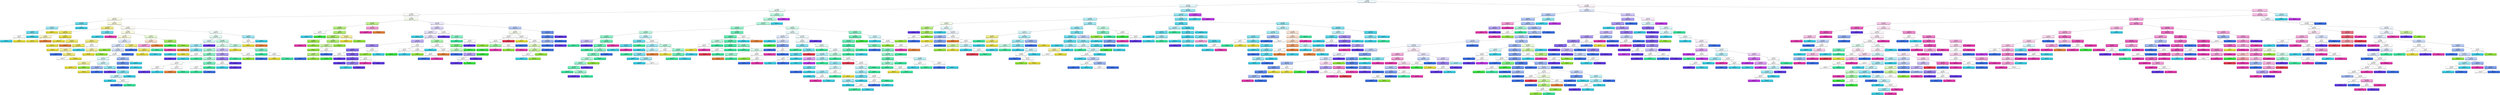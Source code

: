 digraph Tree {
node [shape=box, style="filled, rounded", color="black", fontname="helvetica"] ;
edge [fontname="helvetica"] ;
0 [label=<x<SUB>1</SUB> &le; 7569.5<br/>gini = 0.855<br/>samples = 1242<br/>value = [25, 69, 66, 26, 152, 294, 210, 122, 52, 205, 21]>, fillcolor="#effbfd"] ;
1 [label=<x<SUB>1</SUB> &le; 7568.5<br/>gini = 0.82<br/>samples = 630<br/>value = [23, 62, 47, 17, 128, 206, 57, 41, 21, 23, 5]>, fillcolor="#e0f7fb"] ;
0 -> 1 [labeldistance=2.5, labelangle=45, headlabel="True"] ;
2 [label=<x<SUB>1</SUB> &le; 7558.0<br/>gini = 0.844<br/>samples = 411<br/>value = [15, 50, 38, 15, 110, 83, 40, 33, 6, 17, 4]>, fillcolor="#effdf7"] ;
1 -> 2 ;
3 [label=<x<SUB>1</SUB> &le; 7469.5<br/>gini = 0.862<br/>samples = 230<br/>value = [11, 46, 35, 12, 18, 41, 30, 26, 0, 10, 1]>, fillcolor="#fefefa"] ;
2 -> 3 ;
4 [label=<x<SUB>5</SUB> &le; 17.0<br/>gini = 0.805<br/>samples = 135<br/>value = [9, 43, 10, 1, 14, 32, 15, 8, 0, 3, 0]>, fillcolor="#fcfbea"] ;
3 -> 4 ;
5 [label=<x<SUB>2</SUB> &le; 23.5<br/>gini = 0.298<br/>samples = 11<br/>value = [0, 2, 0, 0, 0, 9, 0, 0, 0, 0, 0]>, fillcolor="#65d9eb"] ;
4 -> 5 ;
6 [label=<x<SUB>2</SUB> &le; 21.0<br/>gini = 0.444<br/>samples = 6<br/>value = [0, 2, 0, 0, 0, 4, 0, 0, 0, 0, 0]>, fillcolor="#9ce6f2"] ;
5 -> 6 ;
7 [label=<x<SUB>5</SUB> &le; 10.0<br/>gini = 0.32<br/>samples = 5<br/>value = [0, 1, 0, 0, 0, 4, 0, 0, 0, 0, 0]>, fillcolor="#6adaec"] ;
6 -> 7 ;
8 [label=<x<SUB>2</SUB> &le; 16.0<br/>gini = 0.5<br/>samples = 2<br/>value = [0, 1, 0, 0, 0, 1, 0, 0, 0, 0, 0]>, fillcolor="#ffffff"] ;
7 -> 8 ;
9 [label=<gini = 0.0<br/>samples = 1<br/>value = [0, 0, 0, 0, 0, 1, 0, 0, 0, 0, 0]>, fillcolor="#39cee5"] ;
8 -> 9 ;
10 [label=<gini = 0.0<br/>samples = 1<br/>value = [0, 1, 0, 0, 0, 0, 0, 0, 0, 0, 0]>, fillcolor="#e5dc39"] ;
8 -> 10 ;
11 [label=<gini = 0.0<br/>samples = 3<br/>value = [0, 0, 0, 0, 0, 3, 0, 0, 0, 0, 0]>, fillcolor="#39cee5"] ;
7 -> 11 ;
12 [label=<gini = 0.0<br/>samples = 1<br/>value = [0, 1, 0, 0, 0, 0, 0, 0, 0, 0, 0]>, fillcolor="#e5dc39"] ;
6 -> 12 ;
13 [label=<gini = 0.0<br/>samples = 5<br/>value = [0, 0, 0, 0, 0, 5, 0, 0, 0, 0, 0]>, fillcolor="#39cee5"] ;
5 -> 13 ;
14 [label=<x<SUB>3</SUB> &le; 6.0<br/>gini = 0.812<br/>samples = 124<br/>value = [9, 41, 10, 1, 14, 23, 15, 8, 0, 3, 0]>, fillcolor="#faf9dc"] ;
4 -> 14 ;
15 [label=<x<SUB>5</SUB> &le; 199.0<br/>gini = 0.496<br/>samples = 25<br/>value = [3, 17, 0, 0, 0, 4, 0, 0, 0, 1, 0]>, fillcolor="#efe984"] ;
14 -> 15 ;
16 [label=<x<SUB>4</SUB> &le; 8.5<br/>gini = 0.255<br/>samples = 20<br/>value = [3, 17, 0, 0, 0, 0, 0, 0, 0, 0, 0]>, fillcolor="#eae25c"] ;
15 -> 16 ;
17 [label=<x<SUB>3</SUB> &le; 4.5<br/>gini = 0.48<br/>samples = 5<br/>value = [2, 3, 0, 0, 0, 0, 0, 0, 0, 0, 0]>, fillcolor="#f6f3bd"] ;
16 -> 17 ;
18 [label=<gini = 0.0<br/>samples = 3<br/>value = [0, 3, 0, 0, 0, 0, 0, 0, 0, 0, 0]>, fillcolor="#e5dc39"] ;
17 -> 18 ;
19 [label=<gini = 0.0<br/>samples = 2<br/>value = [2, 0, 0, 0, 0, 0, 0, 0, 0, 0, 0]>, fillcolor="#e58139"] ;
17 -> 19 ;
20 [label=<x<SUB>4</SUB> &le; 14.5<br/>gini = 0.124<br/>samples = 15<br/>value = [1, 14, 0, 0, 0, 0, 0, 0, 0, 0, 0]>, fillcolor="#e7de47"] ;
16 -> 20 ;
21 [label=<gini = 0.0<br/>samples = 10<br/>value = [0, 10, 0, 0, 0, 0, 0, 0, 0, 0, 0]>, fillcolor="#e5dc39"] ;
20 -> 21 ;
22 [label=<x<SUB>2</SUB> &le; 11.5<br/>gini = 0.32<br/>samples = 5<br/>value = [1, 4, 0, 0, 0, 0, 0, 0, 0, 0, 0]>, fillcolor="#ece56a"] ;
20 -> 22 ;
23 [label=<gini = 0.0<br/>samples = 4<br/>value = [0, 4, 0, 0, 0, 0, 0, 0, 0, 0, 0]>, fillcolor="#e5dc39"] ;
22 -> 23 ;
24 [label=<gini = 0.0<br/>samples = 1<br/>value = [1, 0, 0, 0, 0, 0, 0, 0, 0, 0, 0]>, fillcolor="#e58139"] ;
22 -> 24 ;
25 [label=<x<SUB>2</SUB> &le; 72.0<br/>gini = 0.32<br/>samples = 5<br/>value = [0, 0, 0, 0, 0, 4, 0, 0, 0, 1, 0]>, fillcolor="#6adaec"] ;
15 -> 25 ;
26 [label=<gini = 0.0<br/>samples = 4<br/>value = [0, 0, 0, 0, 0, 4, 0, 0, 0, 0, 0]>, fillcolor="#39cee5"] ;
25 -> 26 ;
27 [label=<gini = 0.0<br/>samples = 1<br/>value = [0, 0, 0, 0, 0, 0, 0, 0, 0, 1, 0]>, fillcolor="#e539ae"] ;
25 -> 27 ;
28 [label=<x<SUB>4</SUB> &le; 13.0<br/>gini = 0.841<br/>samples = 99<br/>value = [6, 24, 10, 1, 14, 19, 15, 8, 0, 2, 0]>, fillcolor="#fdfdf3"] ;
14 -> 28 ;
29 [label=<x<SUB>5</SUB> &le; 290.5<br/>gini = 0.799<br/>samples = 62<br/>value = [3, 20, 9, 1, 3, 10, 13, 1, 0, 2, 0]>, fillcolor="#fbfae3"] ;
28 -> 29 ;
30 [label=<x<SUB>2</SUB> &le; 21.5<br/>gini = 0.724<br/>samples = 50<br/>value = [0, 20, 4, 0, 2, 10, 13, 1, 0, 0, 0]>, fillcolor="#faf8da"] ;
29 -> 30 ;
31 [label=<x<SUB>3</SUB> &le; 7.5<br/>gini = 0.478<br/>samples = 17<br/>value = [0, 12, 1, 0, 1, 2, 1, 0, 0, 0, 0]>, fillcolor="#eee87b"] ;
30 -> 31 ;
32 [label=<x<SUB>5</SUB> &le; 148.5<br/>gini = 0.292<br/>samples = 12<br/>value = [0, 10, 0, 0, 1, 0, 1, 0, 0, 0, 0]>, fillcolor="#eae25d"] ;
31 -> 32 ;
33 [label=<gini = 0.0<br/>samples = 7<br/>value = [0, 7, 0, 0, 0, 0, 0, 0, 0, 0, 0]>, fillcolor="#e5dc39"] ;
32 -> 33 ;
34 [label=<x<SUB>5</SUB> &le; 157.5<br/>gini = 0.56<br/>samples = 5<br/>value = [0, 3, 0, 0, 1, 0, 1, 0, 0, 0, 0]>, fillcolor="#f2ee9c"] ;
32 -> 34 ;
35 [label=<gini = 0.0<br/>samples = 1<br/>value = [0, 0, 0, 0, 0, 0, 1, 0, 0, 0, 0]>, fillcolor="#396fe5"] ;
34 -> 35 ;
36 [label=<x<SUB>2</SUB> &le; 16.5<br/>gini = 0.375<br/>samples = 4<br/>value = [0, 3, 0, 0, 1, 0, 0, 0, 0, 0, 0]>, fillcolor="#eee87b"] ;
34 -> 36 ;
37 [label=<gini = 0.5<br/>samples = 2<br/>value = [0, 1, 0, 0, 1, 0, 0, 0, 0, 0, 0]>, fillcolor="#ffffff"] ;
36 -> 37 ;
38 [label=<gini = 0.0<br/>samples = 2<br/>value = [0, 2, 0, 0, 0, 0, 0, 0, 0, 0, 0]>, fillcolor="#e5dc39"] ;
36 -> 38 ;
39 [label=<x<SUB>5</SUB> &le; 147.5<br/>gini = 0.64<br/>samples = 5<br/>value = [0, 2, 1, 0, 0, 2, 0, 0, 0, 0, 0]>, fillcolor="#ffffff"] ;
31 -> 39 ;
40 [label=<gini = 0.0<br/>samples = 2<br/>value = [0, 0, 0, 0, 0, 2, 0, 0, 0, 0, 0]>, fillcolor="#39cee5"] ;
39 -> 40 ;
41 [label=<x<SUB>2</SUB> &le; 17.5<br/>gini = 0.444<br/>samples = 3<br/>value = [0, 2, 1, 0, 0, 0, 0, 0, 0, 0, 0]>, fillcolor="#f2ee9c"] ;
39 -> 41 ;
42 [label=<gini = 0.0<br/>samples = 2<br/>value = [0, 2, 0, 0, 0, 0, 0, 0, 0, 0, 0]>, fillcolor="#e5dc39"] ;
41 -> 42 ;
43 [label=<gini = 0.0<br/>samples = 1<br/>value = [0, 0, 1, 0, 0, 0, 0, 0, 0, 0, 0]>, fillcolor="#8fe539"] ;
41 -> 43 ;
44 [label=<x<SUB>5</SUB> &le; 229.0<br/>gini = 0.74<br/>samples = 33<br/>value = [0, 8, 3, 0, 1, 8, 12, 1, 0, 0, 0]>, fillcolor="#dfe8fb"] ;
30 -> 44 ;
45 [label=<x<SUB>1</SUB> &le; 7468.5<br/>gini = 0.719<br/>samples = 26<br/>value = [0, 3, 3, 0, 1, 7, 11, 1, 0, 0, 0]>, fillcolor="#d5e1fa"] ;
44 -> 45 ;
46 [label=<gini = 0.0<br/>samples = 2<br/>value = [0, 0, 2, 0, 0, 0, 0, 0, 0, 0, 0]>, fillcolor="#8fe539"] ;
45 -> 46 ;
47 [label=<x<SUB>2</SUB> &le; 41.0<br/>gini = 0.684<br/>samples = 24<br/>value = [0, 3, 1, 0, 1, 7, 11, 1, 0, 0, 0]>, fillcolor="#d0ddf9"] ;
45 -> 47 ;
48 [label=<x<SUB>5</SUB> &le; 148.5<br/>gini = 0.725<br/>samples = 20<br/>value = [0, 3, 1, 0, 1, 7, 7, 1, 0, 0, 0]>, fillcolor="#ffffff"] ;
47 -> 48 ;
49 [label=<x<SUB>4</SUB> &le; 8.5<br/>gini = 0.765<br/>samples = 14<br/>value = [0, 3, 1, 0, 1, 5, 3, 1, 0, 0, 0]>, fillcolor="#dbf6fa"] ;
48 -> 49 ;
50 [label=<x<SUB>3</SUB> &le; 7.5<br/>gini = 0.444<br/>samples = 3<br/>value = [0, 2, 1, 0, 0, 0, 0, 0, 0, 0, 0]>, fillcolor="#f2ee9c"] ;
49 -> 50 ;
51 [label=<gini = 0.0<br/>samples = 2<br/>value = [0, 2, 0, 0, 0, 0, 0, 0, 0, 0, 0]>, fillcolor="#e5dc39"] ;
50 -> 51 ;
52 [label=<gini = 0.0<br/>samples = 1<br/>value = [0, 0, 1, 0, 0, 0, 0, 0, 0, 0, 0]>, fillcolor="#8fe539"] ;
50 -> 52 ;
53 [label=<x<SUB>5</SUB> &le; 70.5<br/>gini = 0.694<br/>samples = 11<br/>value = [0, 1, 0, 0, 1, 5, 3, 1, 0, 0, 0]>, fillcolor="#cef3f8"] ;
49 -> 53 ;
54 [label=<x<SUB>2</SUB> &le; 31.5<br/>gini = 0.444<br/>samples = 3<br/>value = [0, 1, 0, 0, 0, 0, 2, 0, 0, 0, 0]>, fillcolor="#9cb7f2"] ;
53 -> 54 ;
55 [label=<gini = 0.0<br/>samples = 1<br/>value = [0, 1, 0, 0, 0, 0, 0, 0, 0, 0, 0]>, fillcolor="#e5dc39"] ;
54 -> 55 ;
56 [label=<gini = 0.0<br/>samples = 2<br/>value = [0, 0, 0, 0, 0, 0, 2, 0, 0, 0, 0]>, fillcolor="#396fe5"] ;
54 -> 56 ;
57 [label=<x<SUB>2</SUB> &le; 25.5<br/>gini = 0.562<br/>samples = 8<br/>value = [0, 0, 0, 0, 1, 5, 1, 1, 0, 0, 0]>, fillcolor="#8ee3f0"] ;
53 -> 57 ;
58 [label=<gini = 0.0<br/>samples = 1<br/>value = [0, 0, 0, 0, 0, 0, 0, 1, 0, 0, 0]>, fillcolor="#6139e5"] ;
57 -> 58 ;
59 [label=<x<SUB>5</SUB> &le; 135.5<br/>gini = 0.449<br/>samples = 7<br/>value = [0, 0, 0, 0, 1, 5, 1, 0, 0, 0, 0]>, fillcolor="#7bdeee"] ;
57 -> 59 ;
60 [label=<x<SUB>5</SUB> &le; 109.0<br/>gini = 0.625<br/>samples = 4<br/>value = [0, 0, 0, 0, 1, 2, 1, 0, 0, 0, 0]>, fillcolor="#bdeff6"] ;
59 -> 60 ;
61 [label=<gini = 0.0<br/>samples = 2<br/>value = [0, 0, 0, 0, 0, 2, 0, 0, 0, 0, 0]>, fillcolor="#39cee5"] ;
60 -> 61 ;
62 [label=<x<SUB>5</SUB> &le; 133.5<br/>gini = 0.5<br/>samples = 2<br/>value = [0, 0, 0, 0, 1, 0, 1, 0, 0, 0, 0]>, fillcolor="#ffffff"] ;
60 -> 62 ;
63 [label=<gini = 0.0<br/>samples = 1<br/>value = [0, 0, 0, 0, 0, 0, 1, 0, 0, 0, 0]>, fillcolor="#396fe5"] ;
62 -> 63 ;
64 [label=<gini = 0.0<br/>samples = 1<br/>value = [0, 0, 0, 0, 1, 0, 0, 0, 0, 0, 0]>, fillcolor="#39e59d"] ;
62 -> 64 ;
65 [label=<gini = 0.0<br/>samples = 3<br/>value = [0, 0, 0, 0, 0, 3, 0, 0, 0, 0, 0]>, fillcolor="#39cee5"] ;
59 -> 65 ;
66 [label=<x<SUB>3</SUB> &le; 8.0<br/>gini = 0.444<br/>samples = 6<br/>value = [0, 0, 0, 0, 0, 2, 4, 0, 0, 0, 0]>, fillcolor="#9cb7f2"] ;
48 -> 66 ;
67 [label=<x<SUB>0</SUB> &le; 1.0<br/>gini = 0.32<br/>samples = 5<br/>value = [0, 0, 0, 0, 0, 1, 4, 0, 0, 0, 0]>, fillcolor="#6a93ec"] ;
66 -> 67 ;
68 [label=<gini = 0.0<br/>samples = 4<br/>value = [0, 0, 0, 0, 0, 0, 4, 0, 0, 0, 0]>, fillcolor="#396fe5"] ;
67 -> 68 ;
69 [label=<gini = 0.0<br/>samples = 1<br/>value = [0, 0, 0, 0, 0, 1, 0, 0, 0, 0, 0]>, fillcolor="#39cee5"] ;
67 -> 69 ;
70 [label=<gini = 0.0<br/>samples = 1<br/>value = [0, 0, 0, 0, 0, 1, 0, 0, 0, 0, 0]>, fillcolor="#39cee5"] ;
66 -> 70 ;
71 [label=<gini = 0.0<br/>samples = 4<br/>value = [0, 0, 0, 0, 0, 0, 4, 0, 0, 0, 0]>, fillcolor="#396fe5"] ;
47 -> 71 ;
72 [label=<x<SUB>2</SUB> &le; 22.5<br/>gini = 0.449<br/>samples = 7<br/>value = [0, 5, 0, 0, 0, 1, 1, 0, 0, 0, 0]>, fillcolor="#eee87b"] ;
44 -> 72 ;
73 [label=<gini = 0.0<br/>samples = 1<br/>value = [0, 0, 0, 0, 0, 0, 1, 0, 0, 0, 0]>, fillcolor="#396fe5"] ;
72 -> 73 ;
74 [label=<x<SUB>2</SUB> &le; 47.0<br/>gini = 0.278<br/>samples = 6<br/>value = [0, 5, 0, 0, 0, 1, 0, 0, 0, 0, 0]>, fillcolor="#eae361"] ;
72 -> 74 ;
75 [label=<gini = 0.0<br/>samples = 5<br/>value = [0, 5, 0, 0, 0, 0, 0, 0, 0, 0, 0]>, fillcolor="#e5dc39"] ;
74 -> 75 ;
76 [label=<gini = 0.0<br/>samples = 1<br/>value = [0, 0, 0, 0, 0, 1, 0, 0, 0, 0, 0]>, fillcolor="#39cee5"] ;
74 -> 76 ;
77 [label=<x<SUB>4</SUB> &le; 8.5<br/>gini = 0.722<br/>samples = 12<br/>value = [3, 0, 5, 1, 1, 0, 0, 0, 0, 2, 0]>, fillcolor="#e6f9d3"] ;
29 -> 77 ;
78 [label=<x<SUB>4</SUB> &le; 5.5<br/>gini = 0.611<br/>samples = 6<br/>value = [3, 0, 0, 0, 1, 0, 0, 0, 0, 2, 0]>, fillcolor="#f8e0ce"] ;
77 -> 78 ;
79 [label=<x<SUB>5</SUB> &le; 324.0<br/>gini = 0.444<br/>samples = 3<br/>value = [0, 0, 0, 0, 1, 0, 0, 0, 0, 2, 0]>, fillcolor="#f29cd6"] ;
78 -> 79 ;
80 [label=<gini = 0.0<br/>samples = 1<br/>value = [0, 0, 0, 0, 1, 0, 0, 0, 0, 0, 0]>, fillcolor="#39e59d"] ;
79 -> 80 ;
81 [label=<gini = 0.0<br/>samples = 2<br/>value = [0, 0, 0, 0, 0, 0, 0, 0, 0, 2, 0]>, fillcolor="#e539ae"] ;
79 -> 81 ;
82 [label=<gini = 0.0<br/>samples = 3<br/>value = [3, 0, 0, 0, 0, 0, 0, 0, 0, 0, 0]>, fillcolor="#e58139"] ;
78 -> 82 ;
83 [label=<x<SUB>2</SUB> &le; 20.0<br/>gini = 0.278<br/>samples = 6<br/>value = [0, 0, 5, 1, 0, 0, 0, 0, 0, 0, 0]>, fillcolor="#a5ea61"] ;
77 -> 83 ;
84 [label=<gini = 0.0<br/>samples = 1<br/>value = [0, 0, 0, 1, 0, 0, 0, 0, 0, 0, 0]>, fillcolor="#39e541"] ;
83 -> 84 ;
85 [label=<gini = 0.0<br/>samples = 5<br/>value = [0, 0, 5, 0, 0, 0, 0, 0, 0, 0, 0]>, fillcolor="#8fe539"] ;
83 -> 85 ;
86 [label=<x<SUB>2</SUB> &le; 37.5<br/>gini = 0.795<br/>samples = 37<br/>value = [3, 4, 1, 0, 11, 9, 2, 7, 0, 0, 0]>, fillcolor="#f1fdf8"] ;
28 -> 86 ;
87 [label=<x<SUB>5</SUB> &le; 120.0<br/>gini = 0.781<br/>samples = 32<br/>value = [2, 3, 1, 0, 11, 6, 2, 7, 0, 0, 0]>, fillcolor="#dffbef"] ;
86 -> 87 ;
88 [label=<x<SUB>3</SUB> &le; 7.5<br/>gini = 0.694<br/>samples = 7<br/>value = [1, 1, 0, 0, 0, 3, 0, 2, 0, 0, 0]>, fillcolor="#d7f5fa"] ;
87 -> 88 ;
89 [label=<x<SUB>5</SUB> &le; 83.0<br/>gini = 0.56<br/>samples = 5<br/>value = [1, 1, 0, 0, 0, 3, 0, 0, 0, 0, 0]>, fillcolor="#9ce6f2"] ;
88 -> 89 ;
90 [label=<gini = 0.0<br/>samples = 1<br/>value = [1, 0, 0, 0, 0, 0, 0, 0, 0, 0, 0]>, fillcolor="#e58139"] ;
89 -> 90 ;
91 [label=<x<SUB>2</SUB> &le; 25.0<br/>gini = 0.375<br/>samples = 4<br/>value = [0, 1, 0, 0, 0, 3, 0, 0, 0, 0, 0]>, fillcolor="#7bdeee"] ;
89 -> 91 ;
92 [label=<gini = 0.0<br/>samples = 3<br/>value = [0, 0, 0, 0, 0, 3, 0, 0, 0, 0, 0]>, fillcolor="#39cee5"] ;
91 -> 92 ;
93 [label=<gini = 0.0<br/>samples = 1<br/>value = [0, 1, 0, 0, 0, 0, 0, 0, 0, 0, 0]>, fillcolor="#e5dc39"] ;
91 -> 93 ;
94 [label=<gini = 0.0<br/>samples = 2<br/>value = [0, 0, 0, 0, 0, 0, 0, 2, 0, 0, 0]>, fillcolor="#6139e5"] ;
88 -> 94 ;
95 [label=<x<SUB>1</SUB> &le; 7468.5<br/>gini = 0.736<br/>samples = 25<br/>value = [1, 2, 1, 0, 11, 3, 2, 5, 0, 0, 0]>, fillcolor="#c4f7e2"] ;
87 -> 95 ;
96 [label=<x<SUB>2</SUB> &le; 23.0<br/>gini = 0.74<br/>samples = 20<br/>value = [1, 0, 1, 0, 8, 3, 2, 5, 0, 0, 0]>, fillcolor="#d7faeb"] ;
95 -> 96 ;
97 [label=<x<SUB>2</SUB> &le; 13.5<br/>gini = 0.651<br/>samples = 13<br/>value = [1, 0, 0, 0, 7, 2, 1, 2, 0, 0, 0]>, fillcolor="#a5f3d2"] ;
96 -> 97 ;
98 [label=<x<SUB>5</SUB> &le; 276.5<br/>gini = 0.5<br/>samples = 2<br/>value = [0, 0, 0, 0, 0, 1, 0, 1, 0, 0, 0]>, fillcolor="#ffffff"] ;
97 -> 98 ;
99 [label=<gini = 0.0<br/>samples = 1<br/>value = [0, 0, 0, 0, 0, 0, 0, 1, 0, 0, 0]>, fillcolor="#6139e5"] ;
98 -> 99 ;
100 [label=<gini = 0.0<br/>samples = 1<br/>value = [0, 0, 0, 0, 0, 1, 0, 0, 0, 0, 0]>, fillcolor="#39cee5"] ;
98 -> 100 ;
101 [label=<x<SUB>5</SUB> &le; 229.0<br/>gini = 0.562<br/>samples = 11<br/>value = [1, 0, 0, 0, 7, 1, 1, 1, 0, 0, 0]>, fillcolor="#88efc4"] ;
97 -> 101 ;
102 [label=<gini = 0.0<br/>samples = 3<br/>value = [0, 0, 0, 0, 3, 0, 0, 0, 0, 0, 0]>, fillcolor="#39e59d"] ;
101 -> 102 ;
103 [label=<x<SUB>5</SUB> &le; 269.0<br/>gini = 0.688<br/>samples = 8<br/>value = [1, 0, 0, 0, 4, 1, 1, 1, 0, 0, 0]>, fillcolor="#aaf4d5"] ;
101 -> 103 ;
104 [label=<x<SUB>2</SUB> &le; 16.5<br/>gini = 0.75<br/>samples = 4<br/>value = [1, 0, 0, 0, 1, 1, 0, 1, 0, 0, 0]>, fillcolor="#ffffff"] ;
103 -> 104 ;
105 [label=<x<SUB>5</SUB> &le; 254.5<br/>gini = 0.5<br/>samples = 2<br/>value = [0, 0, 0, 0, 0, 1, 0, 1, 0, 0, 0]>, fillcolor="#ffffff"] ;
104 -> 105 ;
106 [label=<gini = 0.0<br/>samples = 1<br/>value = [0, 0, 0, 0, 0, 0, 0, 1, 0, 0, 0]>, fillcolor="#6139e5"] ;
105 -> 106 ;
107 [label=<gini = 0.0<br/>samples = 1<br/>value = [0, 0, 0, 0, 0, 1, 0, 0, 0, 0, 0]>, fillcolor="#39cee5"] ;
105 -> 107 ;
108 [label=<x<SUB>2</SUB> &le; 17.5<br/>gini = 0.5<br/>samples = 2<br/>value = [1, 0, 0, 0, 1, 0, 0, 0, 0, 0, 0]>, fillcolor="#ffffff"] ;
104 -> 108 ;
109 [label=<gini = 0.0<br/>samples = 1<br/>value = [1, 0, 0, 0, 0, 0, 0, 0, 0, 0, 0]>, fillcolor="#e58139"] ;
108 -> 109 ;
110 [label=<gini = 0.0<br/>samples = 1<br/>value = [0, 0, 0, 0, 1, 0, 0, 0, 0, 0, 0]>, fillcolor="#39e59d"] ;
108 -> 110 ;
111 [label=<x<SUB>5</SUB> &le; 291.0<br/>gini = 0.375<br/>samples = 4<br/>value = [0, 0, 0, 0, 3, 0, 1, 0, 0, 0, 0]>, fillcolor="#7beebe"] ;
103 -> 111 ;
112 [label=<x<SUB>2</SUB> &le; 17.5<br/>gini = 0.5<br/>samples = 2<br/>value = [0, 0, 0, 0, 1, 0, 1, 0, 0, 0, 0]>, fillcolor="#ffffff"] ;
111 -> 112 ;
113 [label=<gini = 0.0<br/>samples = 1<br/>value = [0, 0, 0, 0, 1, 0, 0, 0, 0, 0, 0]>, fillcolor="#39e59d"] ;
112 -> 113 ;
114 [label=<gini = 0.0<br/>samples = 1<br/>value = [0, 0, 0, 0, 0, 0, 1, 0, 0, 0, 0]>, fillcolor="#396fe5"] ;
112 -> 114 ;
115 [label=<gini = 0.0<br/>samples = 2<br/>value = [0, 0, 0, 0, 2, 0, 0, 0, 0, 0, 0]>, fillcolor="#39e59d"] ;
111 -> 115 ;
116 [label=<x<SUB>5</SUB> &le; 268.0<br/>gini = 0.735<br/>samples = 7<br/>value = [0, 0, 1, 0, 1, 1, 1, 3, 0, 0, 0]>, fillcolor="#cabdf6"] ;
96 -> 116 ;
117 [label=<x<SUB>2</SUB> &le; 35.5<br/>gini = 0.56<br/>samples = 5<br/>value = [0, 0, 0, 0, 1, 1, 0, 3, 0, 0, 0]>, fillcolor="#b09cf2"] ;
116 -> 117 ;
118 [label=<x<SUB>3</SUB> &le; 7.5<br/>gini = 0.375<br/>samples = 4<br/>value = [0, 0, 0, 0, 0, 1, 0, 3, 0, 0, 0]>, fillcolor="#967bee"] ;
117 -> 118 ;
119 [label=<x<SUB>2</SUB> &le; 31.5<br/>gini = 0.5<br/>samples = 2<br/>value = [0, 0, 0, 0, 0, 1, 0, 1, 0, 0, 0]>, fillcolor="#ffffff"] ;
118 -> 119 ;
120 [label=<gini = 0.0<br/>samples = 1<br/>value = [0, 0, 0, 0, 0, 1, 0, 0, 0, 0, 0]>, fillcolor="#39cee5"] ;
119 -> 120 ;
121 [label=<gini = 0.0<br/>samples = 1<br/>value = [0, 0, 0, 0, 0, 0, 0, 1, 0, 0, 0]>, fillcolor="#6139e5"] ;
119 -> 121 ;
122 [label=<gini = 0.0<br/>samples = 2<br/>value = [0, 0, 0, 0, 0, 0, 0, 2, 0, 0, 0]>, fillcolor="#6139e5"] ;
118 -> 122 ;
123 [label=<gini = 0.0<br/>samples = 1<br/>value = [0, 0, 0, 0, 1, 0, 0, 0, 0, 0, 0]>, fillcolor="#39e59d"] ;
117 -> 123 ;
124 [label=<x<SUB>2</SUB> &le; 27.5<br/>gini = 0.5<br/>samples = 2<br/>value = [0, 0, 1, 0, 0, 0, 1, 0, 0, 0, 0]>, fillcolor="#ffffff"] ;
116 -> 124 ;
125 [label=<gini = 0.0<br/>samples = 1<br/>value = [0, 0, 1, 0, 0, 0, 0, 0, 0, 0, 0]>, fillcolor="#8fe539"] ;
124 -> 125 ;
126 [label=<gini = 0.0<br/>samples = 1<br/>value = [0, 0, 0, 0, 0, 0, 1, 0, 0, 0, 0]>, fillcolor="#396fe5"] ;
124 -> 126 ;
127 [label=<x<SUB>2</SUB> &le; 27.0<br/>gini = 0.48<br/>samples = 5<br/>value = [0, 2, 0, 0, 3, 0, 0, 0, 0, 0, 0]>, fillcolor="#bdf6de"] ;
95 -> 127 ;
128 [label=<gini = 0.0<br/>samples = 1<br/>value = [0, 1, 0, 0, 0, 0, 0, 0, 0, 0, 0]>, fillcolor="#e5dc39"] ;
127 -> 128 ;
129 [label=<x<SUB>2</SUB> &le; 32.0<br/>gini = 0.375<br/>samples = 4<br/>value = [0, 1, 0, 0, 3, 0, 0, 0, 0, 0, 0]>, fillcolor="#7beebe"] ;
127 -> 129 ;
130 [label=<gini = 0.0<br/>samples = 2<br/>value = [0, 0, 0, 0, 2, 0, 0, 0, 0, 0, 0]>, fillcolor="#39e59d"] ;
129 -> 130 ;
131 [label=<x<SUB>2</SUB> &le; 34.5<br/>gini = 0.5<br/>samples = 2<br/>value = [0, 1, 0, 0, 1, 0, 0, 0, 0, 0, 0]>, fillcolor="#ffffff"] ;
129 -> 131 ;
132 [label=<gini = 0.0<br/>samples = 1<br/>value = [0, 1, 0, 0, 0, 0, 0, 0, 0, 0, 0]>, fillcolor="#e5dc39"] ;
131 -> 132 ;
133 [label=<gini = 0.0<br/>samples = 1<br/>value = [0, 0, 0, 0, 1, 0, 0, 0, 0, 0, 0]>, fillcolor="#39e59d"] ;
131 -> 133 ;
134 [label=<x<SUB>5</SUB> &le; 160.5<br/>gini = 0.56<br/>samples = 5<br/>value = [1, 1, 0, 0, 0, 3, 0, 0, 0, 0, 0]>, fillcolor="#9ce6f2"] ;
86 -> 134 ;
135 [label=<x<SUB>2</SUB> &le; 45.0<br/>gini = 0.5<br/>samples = 2<br/>value = [1, 1, 0, 0, 0, 0, 0, 0, 0, 0, 0]>, fillcolor="#ffffff"] ;
134 -> 135 ;
136 [label=<gini = 0.0<br/>samples = 1<br/>value = [0, 1, 0, 0, 0, 0, 0, 0, 0, 0, 0]>, fillcolor="#e5dc39"] ;
135 -> 136 ;
137 [label=<gini = 0.0<br/>samples = 1<br/>value = [1, 0, 0, 0, 0, 0, 0, 0, 0, 0, 0]>, fillcolor="#e58139"] ;
135 -> 137 ;
138 [label=<gini = 0.0<br/>samples = 3<br/>value = [0, 0, 0, 0, 0, 3, 0, 0, 0, 0, 0]>, fillcolor="#39cee5"] ;
134 -> 138 ;
139 [label=<x<SUB>1</SUB> &le; 7470.5<br/>gini = 0.839<br/>samples = 95<br/>value = [2, 3, 25, 11, 4, 9, 15, 18, 0, 7, 1]>, fillcolor="#f5fded"] ;
3 -> 139 ;
140 [label=<x<SUB>5</SUB> &le; 299.0<br/>gini = 0.571<br/>samples = 30<br/>value = [1, 2, 19, 1, 0, 1, 3, 0, 0, 3, 0]>, fillcolor="#bdf08a"] ;
139 -> 140 ;
141 [label=<x<SUB>5</SUB> &le; 88.5<br/>gini = 0.483<br/>samples = 27<br/>value = [0, 2, 19, 1, 0, 1, 3, 0, 0, 1, 0]>, fillcolor="#b4ee7b"] ;
140 -> 141 ;
142 [label=<x<SUB>4</SUB> &le; 19.0<br/>gini = 0.5<br/>samples = 2<br/>value = [0, 0, 0, 1, 0, 1, 0, 0, 0, 0, 0]>, fillcolor="#ffffff"] ;
141 -> 142 ;
143 [label=<gini = 0.0<br/>samples = 1<br/>value = [0, 0, 0, 0, 0, 1, 0, 0, 0, 0, 0]>, fillcolor="#39cee5"] ;
142 -> 143 ;
144 [label=<gini = 0.0<br/>samples = 1<br/>value = [0, 0, 0, 1, 0, 0, 0, 0, 0, 0, 0]>, fillcolor="#39e541"] ;
142 -> 144 ;
145 [label=<x<SUB>2</SUB> &le; 58.5<br/>gini = 0.4<br/>samples = 25<br/>value = [0, 2, 19, 0, 0, 0, 3, 0, 0, 1, 0]>, fillcolor="#aeec6f"] ;
141 -> 145 ;
146 [label=<x<SUB>2</SUB> &le; 24.5<br/>gini = 0.31<br/>samples = 22<br/>value = [0, 0, 18, 0, 0, 0, 3, 0, 0, 1, 0]>, fillcolor="#a7ea63"] ;
145 -> 146 ;
147 [label=<x<SUB>5</SUB> &le; 138.5<br/>gini = 0.198<br/>samples = 9<br/>value = [0, 0, 8, 0, 0, 0, 0, 0, 0, 1, 0]>, fillcolor="#9de852"] ;
146 -> 147 ;
148 [label=<gini = 0.0<br/>samples = 1<br/>value = [0, 0, 0, 0, 0, 0, 0, 0, 0, 1, 0]>, fillcolor="#e539ae"] ;
147 -> 148 ;
149 [label=<gini = 0.0<br/>samples = 8<br/>value = [0, 0, 8, 0, 0, 0, 0, 0, 0, 0, 0]>, fillcolor="#8fe539"] ;
147 -> 149 ;
150 [label=<x<SUB>5</SUB> &le; 282.0<br/>gini = 0.355<br/>samples = 13<br/>value = [0, 0, 10, 0, 0, 0, 3, 0, 0, 0, 0]>, fillcolor="#b1ed74"] ;
146 -> 150 ;
151 [label=<x<SUB>5</SUB> &le; 167.5<br/>gini = 0.444<br/>samples = 9<br/>value = [0, 0, 6, 0, 0, 0, 3, 0, 0, 0, 0]>, fillcolor="#c7f29c"] ;
150 -> 151 ;
152 [label=<gini = 0.0<br/>samples = 3<br/>value = [0, 0, 3, 0, 0, 0, 0, 0, 0, 0, 0]>, fillcolor="#8fe539"] ;
151 -> 152 ;
153 [label=<x<SUB>2</SUB> &le; 32.0<br/>gini = 0.5<br/>samples = 6<br/>value = [0, 0, 3, 0, 0, 0, 3, 0, 0, 0, 0]>, fillcolor="#ffffff"] ;
151 -> 153 ;
154 [label=<x<SUB>2</SUB> &le; 25.5<br/>gini = 0.375<br/>samples = 4<br/>value = [0, 0, 3, 0, 0, 0, 1, 0, 0, 0, 0]>, fillcolor="#b4ee7b"] ;
153 -> 154 ;
155 [label=<gini = 0.0<br/>samples = 1<br/>value = [0, 0, 0, 0, 0, 0, 1, 0, 0, 0, 0]>, fillcolor="#396fe5"] ;
154 -> 155 ;
156 [label=<gini = 0.0<br/>samples = 3<br/>value = [0, 0, 3, 0, 0, 0, 0, 0, 0, 0, 0]>, fillcolor="#8fe539"] ;
154 -> 156 ;
157 [label=<gini = 0.0<br/>samples = 2<br/>value = [0, 0, 0, 0, 0, 0, 2, 0, 0, 0, 0]>, fillcolor="#396fe5"] ;
153 -> 157 ;
158 [label=<gini = 0.0<br/>samples = 4<br/>value = [0, 0, 4, 0, 0, 0, 0, 0, 0, 0, 0]>, fillcolor="#8fe539"] ;
150 -> 158 ;
159 [label=<x<SUB>4</SUB> &le; 19.0<br/>gini = 0.444<br/>samples = 3<br/>value = [0, 2, 1, 0, 0, 0, 0, 0, 0, 0, 0]>, fillcolor="#f2ee9c"] ;
145 -> 159 ;
160 [label=<gini = 0.0<br/>samples = 2<br/>value = [0, 2, 0, 0, 0, 0, 0, 0, 0, 0, 0]>, fillcolor="#e5dc39"] ;
159 -> 160 ;
161 [label=<gini = 0.0<br/>samples = 1<br/>value = [0, 0, 1, 0, 0, 0, 0, 0, 0, 0, 0]>, fillcolor="#8fe539"] ;
159 -> 161 ;
162 [label=<x<SUB>2</SUB> &le; 27.0<br/>gini = 0.444<br/>samples = 3<br/>value = [1, 0, 0, 0, 0, 0, 0, 0, 0, 2, 0]>, fillcolor="#f29cd6"] ;
140 -> 162 ;
163 [label=<gini = 0.0<br/>samples = 2<br/>value = [0, 0, 0, 0, 0, 0, 0, 0, 0, 2, 0]>, fillcolor="#e539ae"] ;
162 -> 163 ;
164 [label=<gini = 0.0<br/>samples = 1<br/>value = [1, 0, 0, 0, 0, 0, 0, 0, 0, 0, 0]>, fillcolor="#e58139"] ;
162 -> 164 ;
165 [label=<x<SUB>4</SUB> &le; 11.0<br/>gini = 0.834<br/>samples = 65<br/>value = [1, 1, 6, 10, 4, 8, 12, 18, 0, 4, 1]>, fillcolor="#ede9fc"] ;
139 -> 165 ;
166 [label=<x<SUB>5</SUB> &le; 205.5<br/>gini = 0.782<br/>samples = 43<br/>value = [1, 0, 3, 8, 4, 7, 2, 16, 0, 2, 0]>, fillcolor="#dbd2f9"] ;
165 -> 166 ;
167 [label=<x<SUB>2</SUB> &le; 15.0<br/>gini = 0.766<br/>samples = 34<br/>value = [1, 0, 2, 8, 0, 7, 2, 12, 0, 2, 0]>, fillcolor="#e7e1fb"] ;
166 -> 167 ;
168 [label=<gini = 0.0<br/>samples = 3<br/>value = [0, 0, 0, 0, 0, 3, 0, 0, 0, 0, 0]>, fillcolor="#39cee5"] ;
167 -> 168 ;
169 [label=<x<SUB>5</SUB> &le; 93.0<br/>gini = 0.753<br/>samples = 31<br/>value = [1, 0, 2, 8, 0, 4, 2, 12, 0, 2, 0]>, fillcolor="#e4ddfa"] ;
167 -> 169 ;
170 [label=<x<SUB>3</SUB> &le; 7.5<br/>gini = 0.695<br/>samples = 20<br/>value = [0, 0, 2, 2, 0, 3, 1, 10, 0, 2, 0]>, fillcolor="#beadf4"] ;
169 -> 170 ;
171 [label=<x<SUB>2</SUB> &le; 54.0<br/>gini = 0.524<br/>samples = 15<br/>value = [0, 0, 1, 1, 0, 2, 0, 10, 0, 1, 0]>, fillcolor="#9e85ef"] ;
170 -> 171 ;
172 [label=<x<SUB>2</SUB> &le; 20.0<br/>gini = 0.391<br/>samples = 13<br/>value = [0, 0, 0, 1, 0, 1, 0, 10, 0, 1, 0]>, fillcolor="#886bec"] ;
171 -> 172 ;
173 [label=<x<SUB>5</SUB> &le; 26.5<br/>gini = 0.5<br/>samples = 2<br/>value = [0, 0, 0, 1, 0, 0, 0, 1, 0, 0, 0]>, fillcolor="#ffffff"] ;
172 -> 173 ;
174 [label=<gini = 0.0<br/>samples = 1<br/>value = [0, 0, 0, 1, 0, 0, 0, 0, 0, 0, 0]>, fillcolor="#39e541"] ;
173 -> 174 ;
175 [label=<gini = 0.0<br/>samples = 1<br/>value = [0, 0, 0, 0, 0, 0, 0, 1, 0, 0, 0]>, fillcolor="#6139e5"] ;
173 -> 175 ;
176 [label=<x<SUB>2</SUB> &le; 36.5<br/>gini = 0.314<br/>samples = 11<br/>value = [0, 0, 0, 0, 0, 1, 0, 9, 0, 1, 0]>, fillcolor="#8161ea"] ;
172 -> 176 ;
177 [label=<x<SUB>2</SUB> &le; 26.0<br/>gini = 0.198<br/>samples = 9<br/>value = [0, 0, 0, 0, 0, 1, 0, 8, 0, 0, 0]>, fillcolor="#7552e8"] ;
176 -> 177 ;
178 [label=<gini = 0.0<br/>samples = 5<br/>value = [0, 0, 0, 0, 0, 0, 0, 5, 0, 0, 0]>, fillcolor="#6139e5"] ;
177 -> 178 ;
179 [label=<x<SUB>2</SUB> &le; 27.5<br/>gini = 0.375<br/>samples = 4<br/>value = [0, 0, 0, 0, 0, 1, 0, 3, 0, 0, 0]>, fillcolor="#967bee"] ;
177 -> 179 ;
180 [label=<gini = 0.0<br/>samples = 1<br/>value = [0, 0, 0, 0, 0, 1, 0, 0, 0, 0, 0]>, fillcolor="#39cee5"] ;
179 -> 180 ;
181 [label=<gini = 0.0<br/>samples = 3<br/>value = [0, 0, 0, 0, 0, 0, 0, 3, 0, 0, 0]>, fillcolor="#6139e5"] ;
179 -> 181 ;
182 [label=<x<SUB>2</SUB> &le; 42.5<br/>gini = 0.5<br/>samples = 2<br/>value = [0, 0, 0, 0, 0, 0, 0, 1, 0, 1, 0]>, fillcolor="#ffffff"] ;
176 -> 182 ;
183 [label=<gini = 0.0<br/>samples = 1<br/>value = [0, 0, 0, 0, 0, 0, 0, 0, 0, 1, 0]>, fillcolor="#e539ae"] ;
182 -> 183 ;
184 [label=<gini = 0.0<br/>samples = 1<br/>value = [0, 0, 0, 0, 0, 0, 0, 1, 0, 0, 0]>, fillcolor="#6139e5"] ;
182 -> 184 ;
185 [label=<x<SUB>2</SUB> &le; 78.0<br/>gini = 0.5<br/>samples = 2<br/>value = [0, 0, 1, 0, 0, 1, 0, 0, 0, 0, 0]>, fillcolor="#ffffff"] ;
171 -> 185 ;
186 [label=<gini = 0.0<br/>samples = 1<br/>value = [0, 0, 1, 0, 0, 0, 0, 0, 0, 0, 0]>, fillcolor="#8fe539"] ;
185 -> 186 ;
187 [label=<gini = 0.0<br/>samples = 1<br/>value = [0, 0, 0, 0, 0, 1, 0, 0, 0, 0, 0]>, fillcolor="#39cee5"] ;
185 -> 187 ;
188 [label=<x<SUB>2</SUB> &le; 21.0<br/>gini = 0.8<br/>samples = 5<br/>value = [0, 0, 1, 1, 0, 1, 1, 0, 0, 1, 0]>, fillcolor="#ffffff"] ;
170 -> 188 ;
189 [label=<x<SUB>5</SUB> &le; 12.0<br/>gini = 0.5<br/>samples = 2<br/>value = [0, 0, 0, 1, 0, 1, 0, 0, 0, 0, 0]>, fillcolor="#ffffff"] ;
188 -> 189 ;
190 [label=<gini = 0.0<br/>samples = 1<br/>value = [0, 0, 0, 1, 0, 0, 0, 0, 0, 0, 0]>, fillcolor="#39e541"] ;
189 -> 190 ;
191 [label=<gini = 0.0<br/>samples = 1<br/>value = [0, 0, 0, 0, 0, 1, 0, 0, 0, 0, 0]>, fillcolor="#39cee5"] ;
189 -> 191 ;
192 [label=<x<SUB>2</SUB> &le; 25.0<br/>gini = 0.667<br/>samples = 3<br/>value = [0, 0, 1, 0, 0, 0, 1, 0, 0, 1, 0]>, fillcolor="#ffffff"] ;
188 -> 192 ;
193 [label=<gini = 0.0<br/>samples = 1<br/>value = [0, 0, 1, 0, 0, 0, 0, 0, 0, 0, 0]>, fillcolor="#8fe539"] ;
192 -> 193 ;
194 [label=<x<SUB>5</SUB> &le; 12.0<br/>gini = 0.5<br/>samples = 2<br/>value = [0, 0, 0, 0, 0, 0, 1, 0, 0, 1, 0]>, fillcolor="#ffffff"] ;
192 -> 194 ;
195 [label=<gini = 0.0<br/>samples = 1<br/>value = [0, 0, 0, 0, 0, 0, 1, 0, 0, 0, 0]>, fillcolor="#396fe5"] ;
194 -> 195 ;
196 [label=<gini = 0.0<br/>samples = 1<br/>value = [0, 0, 0, 0, 0, 0, 0, 0, 0, 1, 0]>, fillcolor="#e539ae"] ;
194 -> 196 ;
197 [label=<x<SUB>4</SUB> &le; 0.5<br/>gini = 0.645<br/>samples = 11<br/>value = [1, 0, 0, 6, 0, 1, 1, 2, 0, 0, 0]>, fillcolor="#a7f3ab"] ;
169 -> 197 ;
198 [label=<x<SUB>2</SUB> &le; 44.0<br/>gini = 0.667<br/>samples = 3<br/>value = [1, 0, 0, 0, 0, 1, 1, 0, 0, 0, 0]>, fillcolor="#ffffff"] ;
197 -> 198 ;
199 [label=<gini = 0.0<br/>samples = 1<br/>value = [0, 0, 0, 0, 0, 1, 0, 0, 0, 0, 0]>, fillcolor="#39cee5"] ;
198 -> 199 ;
200 [label=<x<SUB>1</SUB> &le; 7513.0<br/>gini = 0.5<br/>samples = 2<br/>value = [1, 0, 0, 0, 0, 0, 1, 0, 0, 0, 0]>, fillcolor="#ffffff"] ;
198 -> 200 ;
201 [label=<gini = 0.0<br/>samples = 1<br/>value = [1, 0, 0, 0, 0, 0, 0, 0, 0, 0, 0]>, fillcolor="#e58139"] ;
200 -> 201 ;
202 [label=<gini = 0.0<br/>samples = 1<br/>value = [0, 0, 0, 0, 0, 0, 1, 0, 0, 0, 0]>, fillcolor="#396fe5"] ;
200 -> 202 ;
203 [label=<x<SUB>5</SUB> &le; 178.5<br/>gini = 0.375<br/>samples = 8<br/>value = [0, 0, 0, 6, 0, 0, 0, 2, 0, 0, 0]>, fillcolor="#7bee80"] ;
197 -> 203 ;
204 [label=<x<SUB>2</SUB> &le; 41.0<br/>gini = 0.48<br/>samples = 5<br/>value = [0, 0, 0, 3, 0, 0, 0, 2, 0, 0, 0]>, fillcolor="#bdf6c0"] ;
203 -> 204 ;
205 [label=<x<SUB>5</SUB> &le; 163.5<br/>gini = 0.444<br/>samples = 3<br/>value = [0, 0, 0, 1, 0, 0, 0, 2, 0, 0, 0]>, fillcolor="#b09cf2"] ;
204 -> 205 ;
206 [label=<x<SUB>2</SUB> &le; 35.5<br/>gini = 0.5<br/>samples = 2<br/>value = [0, 0, 0, 1, 0, 0, 0, 1, 0, 0, 0]>, fillcolor="#ffffff"] ;
205 -> 206 ;
207 [label=<gini = 0.0<br/>samples = 1<br/>value = [0, 0, 0, 0, 0, 0, 0, 1, 0, 0, 0]>, fillcolor="#6139e5"] ;
206 -> 207 ;
208 [label=<gini = 0.0<br/>samples = 1<br/>value = [0, 0, 0, 1, 0, 0, 0, 0, 0, 0, 0]>, fillcolor="#39e541"] ;
206 -> 208 ;
209 [label=<gini = 0.0<br/>samples = 1<br/>value = [0, 0, 0, 0, 0, 0, 0, 1, 0, 0, 0]>, fillcolor="#6139e5"] ;
205 -> 209 ;
210 [label=<gini = 0.0<br/>samples = 2<br/>value = [0, 0, 0, 2, 0, 0, 0, 0, 0, 0, 0]>, fillcolor="#39e541"] ;
204 -> 210 ;
211 [label=<gini = 0.0<br/>samples = 3<br/>value = [0, 0, 0, 3, 0, 0, 0, 0, 0, 0, 0]>, fillcolor="#39e541"] ;
203 -> 211 ;
212 [label=<x<SUB>3</SUB> &le; 6.0<br/>gini = 0.593<br/>samples = 9<br/>value = [0, 0, 1, 0, 4, 0, 0, 4, 0, 0, 0]>, fillcolor="#ffffff"] ;
166 -> 212 ;
213 [label=<gini = 0.0<br/>samples = 3<br/>value = [0, 0, 0, 0, 0, 0, 0, 3, 0, 0, 0]>, fillcolor="#6139e5"] ;
212 -> 213 ;
214 [label=<x<SUB>2</SUB> &le; 35.0<br/>gini = 0.5<br/>samples = 6<br/>value = [0, 0, 1, 0, 4, 0, 0, 1, 0, 0, 0]>, fillcolor="#88efc4"] ;
212 -> 214 ;
215 [label=<gini = 0.0<br/>samples = 4<br/>value = [0, 0, 0, 0, 4, 0, 0, 0, 0, 0, 0]>, fillcolor="#39e59d"] ;
214 -> 215 ;
216 [label=<x<SUB>5</SUB> &le; 245.5<br/>gini = 0.5<br/>samples = 2<br/>value = [0, 0, 1, 0, 0, 0, 0, 1, 0, 0, 0]>, fillcolor="#ffffff"] ;
214 -> 216 ;
217 [label=<gini = 0.0<br/>samples = 1<br/>value = [0, 0, 0, 0, 0, 0, 0, 1, 0, 0, 0]>, fillcolor="#6139e5"] ;
216 -> 217 ;
218 [label=<gini = 0.0<br/>samples = 1<br/>value = [0, 0, 1, 0, 0, 0, 0, 0, 0, 0, 0]>, fillcolor="#8fe539"] ;
216 -> 218 ;
219 [label=<x<SUB>2</SUB> &le; 31.0<br/>gini = 0.744<br/>samples = 22<br/>value = [0, 1, 3, 2, 0, 1, 10, 2, 0, 2, 1]>, fillcolor="#b6caf5"] ;
165 -> 219 ;
220 [label=<x<SUB>5</SUB> &le; 174.0<br/>gini = 0.833<br/>samples = 12<br/>value = [0, 1, 3, 2, 0, 1, 2, 0, 0, 2, 1]>, fillcolor="#f4fceb"] ;
219 -> 220 ;
221 [label=<x<SUB>2</SUB> &le; 28.5<br/>gini = 0.722<br/>samples = 6<br/>value = [0, 0, 1, 2, 0, 0, 0, 0, 0, 2, 1]>, fillcolor="#ffffff"] ;
220 -> 221 ;
222 [label=<x<SUB>2</SUB> &le; 27.0<br/>gini = 0.64<br/>samples = 5<br/>value = [0, 0, 1, 2, 0, 0, 0, 0, 0, 2, 0]>, fillcolor="#ffffff"] ;
221 -> 222 ;
223 [label=<x<SUB>0</SUB> &le; 0.5<br/>gini = 0.444<br/>samples = 3<br/>value = [0, 0, 0, 2, 0, 0, 0, 0, 0, 1, 0]>, fillcolor="#9cf2a0"] ;
222 -> 223 ;
224 [label=<gini = 0.0<br/>samples = 2<br/>value = [0, 0, 0, 2, 0, 0, 0, 0, 0, 0, 0]>, fillcolor="#39e541"] ;
223 -> 224 ;
225 [label=<gini = 0.0<br/>samples = 1<br/>value = [0, 0, 0, 0, 0, 0, 0, 0, 0, 1, 0]>, fillcolor="#e539ae"] ;
223 -> 225 ;
226 [label=<x<SUB>3</SUB> &le; 8.5<br/>gini = 0.5<br/>samples = 2<br/>value = [0, 0, 1, 0, 0, 0, 0, 0, 0, 1, 0]>, fillcolor="#ffffff"] ;
222 -> 226 ;
227 [label=<gini = 0.0<br/>samples = 1<br/>value = [0, 0, 1, 0, 0, 0, 0, 0, 0, 0, 0]>, fillcolor="#8fe539"] ;
226 -> 227 ;
228 [label=<gini = 0.0<br/>samples = 1<br/>value = [0, 0, 0, 0, 0, 0, 0, 0, 0, 1, 0]>, fillcolor="#e539ae"] ;
226 -> 228 ;
229 [label=<gini = 0.0<br/>samples = 1<br/>value = [0, 0, 0, 0, 0, 0, 0, 0, 0, 0, 1]>, fillcolor="#e53950"] ;
221 -> 229 ;
230 [label=<x<SUB>2</SUB> &le; 10.5<br/>gini = 0.722<br/>samples = 6<br/>value = [0, 1, 2, 0, 0, 1, 2, 0, 0, 0, 0]>, fillcolor="#ffffff"] ;
220 -> 230 ;
231 [label=<gini = 0.0<br/>samples = 1<br/>value = [0, 1, 0, 0, 0, 0, 0, 0, 0, 0, 0]>, fillcolor="#e5dc39"] ;
230 -> 231 ;
232 [label=<x<SUB>2</SUB> &le; 13.5<br/>gini = 0.64<br/>samples = 5<br/>value = [0, 0, 2, 0, 0, 1, 2, 0, 0, 0, 0]>, fillcolor="#ffffff"] ;
230 -> 232 ;
233 [label=<gini = 0.0<br/>samples = 1<br/>value = [0, 0, 0, 0, 0, 0, 1, 0, 0, 0, 0]>, fillcolor="#396fe5"] ;
232 -> 233 ;
234 [label=<x<SUB>2</SUB> &le; 19.0<br/>gini = 0.625<br/>samples = 4<br/>value = [0, 0, 2, 0, 0, 1, 1, 0, 0, 0, 0]>, fillcolor="#daf6bd"] ;
232 -> 234 ;
235 [label=<x<SUB>2</SUB> &le; 17.0<br/>gini = 0.444<br/>samples = 3<br/>value = [0, 0, 2, 0, 0, 1, 0, 0, 0, 0, 0]>, fillcolor="#c7f29c"] ;
234 -> 235 ;
236 [label=<x<SUB>3</SUB> &le; 7.5<br/>gini = 0.5<br/>samples = 2<br/>value = [0, 0, 1, 0, 0, 1, 0, 0, 0, 0, 0]>, fillcolor="#ffffff"] ;
235 -> 236 ;
237 [label=<gini = 0.0<br/>samples = 1<br/>value = [0, 0, 0, 0, 0, 1, 0, 0, 0, 0, 0]>, fillcolor="#39cee5"] ;
236 -> 237 ;
238 [label=<gini = 0.0<br/>samples = 1<br/>value = [0, 0, 1, 0, 0, 0, 0, 0, 0, 0, 0]>, fillcolor="#8fe539"] ;
236 -> 238 ;
239 [label=<gini = 0.0<br/>samples = 1<br/>value = [0, 0, 1, 0, 0, 0, 0, 0, 0, 0, 0]>, fillcolor="#8fe539"] ;
235 -> 239 ;
240 [label=<gini = 0.0<br/>samples = 1<br/>value = [0, 0, 0, 0, 0, 0, 1, 0, 0, 0, 0]>, fillcolor="#396fe5"] ;
234 -> 240 ;
241 [label=<x<SUB>3</SUB> &le; 7.5<br/>gini = 0.32<br/>samples = 10<br/>value = [0, 0, 0, 0, 0, 0, 8, 2, 0, 0, 0]>, fillcolor="#6a93ec"] ;
219 -> 241 ;
242 [label=<x<SUB>2</SUB> &le; 35.0<br/>gini = 0.198<br/>samples = 9<br/>value = [0, 0, 0, 0, 0, 0, 8, 1, 0, 0, 0]>, fillcolor="#5281e8"] ;
241 -> 242 ;
243 [label=<x<SUB>5</SUB> &le; 174.0<br/>gini = 0.444<br/>samples = 3<br/>value = [0, 0, 0, 0, 0, 0, 2, 1, 0, 0, 0]>, fillcolor="#9cb7f2"] ;
242 -> 243 ;
244 [label=<gini = 0.0<br/>samples = 2<br/>value = [0, 0, 0, 0, 0, 0, 2, 0, 0, 0, 0]>, fillcolor="#396fe5"] ;
243 -> 244 ;
245 [label=<gini = 0.0<br/>samples = 1<br/>value = [0, 0, 0, 0, 0, 0, 0, 1, 0, 0, 0]>, fillcolor="#6139e5"] ;
243 -> 245 ;
246 [label=<gini = 0.0<br/>samples = 6<br/>value = [0, 0, 0, 0, 0, 0, 6, 0, 0, 0, 0]>, fillcolor="#396fe5"] ;
242 -> 246 ;
247 [label=<gini = 0.0<br/>samples = 1<br/>value = [0, 0, 0, 0, 0, 0, 0, 1, 0, 0, 0]>, fillcolor="#6139e5"] ;
241 -> 247 ;
248 [label=<x<SUB>0</SUB> &le; 2.5<br/>gini = 0.679<br/>samples = 181<br/>value = [4, 4, 3, 3, 92, 42, 10, 7, 6, 7, 3]>, fillcolor="#b8f6dc"] ;
2 -> 248 ;
249 [label=<x<SUB>0</SUB> &le; 1.5<br/>gini = 0.665<br/>samples = 177<br/>value = [4, 4, 3, 3, 92, 42, 10, 7, 2, 7, 3]>, fillcolor="#b6f5db"] ;
248 -> 249 ;
250 [label=<x<SUB>5</SUB> &le; 220.5<br/>gini = 0.66<br/>samples = 173<br/>value = [4, 4, 3, 3, 92, 38, 10, 7, 2, 7, 3]>, fillcolor="#b0f5d8"] ;
249 -> 250 ;
251 [label=<x<SUB>2</SUB> &le; 27.5<br/>gini = 0.579<br/>samples = 85<br/>value = [3, 2, 2, 0, 53, 13, 2, 5, 0, 4, 1]>, fillcolor="#91f1c9"] ;
250 -> 251 ;
252 [label=<x<SUB>4</SUB> &le; 22.0<br/>gini = 0.659<br/>samples = 47<br/>value = [1, 1, 1, 0, 24, 12, 1, 5, 0, 2, 0]>, fillcolor="#bbf6dd"] ;
251 -> 252 ;
253 [label=<x<SUB>2</SUB> &le; 3.5<br/>gini = 0.493<br/>samples = 25<br/>value = [0, 0, 1, 0, 17, 0, 1, 5, 0, 1, 0]>, fillcolor="#88efc4"] ;
252 -> 253 ;
254 [label=<x<SUB>3</SUB> &le; 6.0<br/>gini = 0.48<br/>samples = 5<br/>value = [0, 0, 0, 0, 2, 0, 0, 3, 0, 0, 0]>, fillcolor="#cabdf6"] ;
253 -> 254 ;
255 [label=<gini = 0.0<br/>samples = 2<br/>value = [0, 0, 0, 0, 2, 0, 0, 0, 0, 0, 0]>, fillcolor="#39e59d"] ;
254 -> 255 ;
256 [label=<gini = 0.0<br/>samples = 3<br/>value = [0, 0, 0, 0, 0, 0, 0, 3, 0, 0, 0]>, fillcolor="#6139e5"] ;
254 -> 256 ;
257 [label=<x<SUB>0</SUB> &le; 0.5<br/>gini = 0.42<br/>samples = 20<br/>value = [0, 0, 1, 0, 15, 0, 1, 2, 0, 1, 0]>, fillcolor="#70ecb8"] ;
253 -> 257 ;
258 [label=<x<SUB>5</SUB> &le; 109.5<br/>gini = 0.36<br/>samples = 19<br/>value = [0, 0, 1, 0, 15, 0, 1, 2, 0, 0, 0]>, fillcolor="#68ebb4"] ;
257 -> 258 ;
259 [label=<gini = 0.0<br/>samples = 7<br/>value = [0, 0, 0, 0, 7, 0, 0, 0, 0, 0, 0]>, fillcolor="#39e59d"] ;
258 -> 259 ;
260 [label=<x<SUB>2</SUB> &le; 25.5<br/>gini = 0.514<br/>samples = 12<br/>value = [0, 0, 1, 0, 8, 0, 1, 2, 0, 0, 0]>, fillcolor="#88efc4"] ;
258 -> 260 ;
261 [label=<x<SUB>5</SUB> &le; 217.0<br/>gini = 0.43<br/>samples = 11<br/>value = [0, 0, 1, 0, 8, 0, 0, 2, 0, 0, 0]>, fillcolor="#7beebe"] ;
260 -> 261 ;
262 [label=<x<SUB>3</SUB> &le; 7.5<br/>gini = 0.571<br/>samples = 7<br/>value = [0, 0, 1, 0, 4, 0, 0, 2, 0, 0, 0]>, fillcolor="#b0f5d8"] ;
261 -> 262 ;
263 [label=<x<SUB>2</SUB> &le; 19.5<br/>gini = 0.444<br/>samples = 6<br/>value = [0, 0, 0, 0, 4, 0, 0, 2, 0, 0, 0]>, fillcolor="#9cf2ce"] ;
262 -> 263 ;
264 [label=<x<SUB>5</SUB> &le; 150.0<br/>gini = 0.32<br/>samples = 5<br/>value = [0, 0, 0, 0, 4, 0, 0, 1, 0, 0, 0]>, fillcolor="#6aecb6"] ;
263 -> 264 ;
265 [label=<gini = 0.0<br/>samples = 2<br/>value = [0, 0, 0, 0, 2, 0, 0, 0, 0, 0, 0]>, fillcolor="#39e59d"] ;
264 -> 265 ;
266 [label=<x<SUB>2</SUB> &le; 13.5<br/>gini = 0.444<br/>samples = 3<br/>value = [0, 0, 0, 0, 2, 0, 0, 1, 0, 0, 0]>, fillcolor="#9cf2ce"] ;
264 -> 266 ;
267 [label=<gini = 0.0<br/>samples = 1<br/>value = [0, 0, 0, 0, 0, 0, 0, 1, 0, 0, 0]>, fillcolor="#6139e5"] ;
266 -> 267 ;
268 [label=<gini = 0.0<br/>samples = 2<br/>value = [0, 0, 0, 0, 2, 0, 0, 0, 0, 0, 0]>, fillcolor="#39e59d"] ;
266 -> 268 ;
269 [label=<gini = 0.0<br/>samples = 1<br/>value = [0, 0, 0, 0, 0, 0, 0, 1, 0, 0, 0]>, fillcolor="#6139e5"] ;
263 -> 269 ;
270 [label=<gini = 0.0<br/>samples = 1<br/>value = [0, 0, 1, 0, 0, 0, 0, 0, 0, 0, 0]>, fillcolor="#8fe539"] ;
262 -> 270 ;
271 [label=<gini = 0.0<br/>samples = 4<br/>value = [0, 0, 0, 0, 4, 0, 0, 0, 0, 0, 0]>, fillcolor="#39e59d"] ;
261 -> 271 ;
272 [label=<gini = 0.0<br/>samples = 1<br/>value = [0, 0, 0, 0, 0, 0, 1, 0, 0, 0, 0]>, fillcolor="#396fe5"] ;
260 -> 272 ;
273 [label=<gini = 0.0<br/>samples = 1<br/>value = [0, 0, 0, 0, 0, 0, 0, 0, 0, 1, 0]>, fillcolor="#e539ae"] ;
257 -> 273 ;
274 [label=<x<SUB>5</SUB> &le; 101.5<br/>gini = 0.595<br/>samples = 22<br/>value = [1, 1, 0, 0, 7, 12, 0, 0, 0, 1, 0]>, fillcolor="#bdeff6"] ;
252 -> 274 ;
275 [label=<x<SUB>2</SUB> &le; 25.5<br/>gini = 0.406<br/>samples = 8<br/>value = [0, 0, 0, 0, 1, 6, 0, 0, 0, 1, 0]>, fillcolor="#72dcec"] ;
274 -> 275 ;
276 [label=<x<SUB>3</SUB> &le; 7.5<br/>gini = 0.245<br/>samples = 7<br/>value = [0, 0, 0, 0, 0, 6, 0, 0, 0, 1, 0]>, fillcolor="#5ad6e9"] ;
275 -> 276 ;
277 [label=<gini = 0.0<br/>samples = 6<br/>value = [0, 0, 0, 0, 0, 6, 0, 0, 0, 0, 0]>, fillcolor="#39cee5"] ;
276 -> 277 ;
278 [label=<gini = 0.0<br/>samples = 1<br/>value = [0, 0, 0, 0, 0, 0, 0, 0, 0, 1, 0]>, fillcolor="#e539ae"] ;
276 -> 278 ;
279 [label=<gini = 0.0<br/>samples = 1<br/>value = [0, 0, 0, 0, 1, 0, 0, 0, 0, 0, 0]>, fillcolor="#39e59d"] ;
275 -> 279 ;
280 [label=<x<SUB>2</SUB> &le; 20.5<br/>gini = 0.622<br/>samples = 14<br/>value = [1, 1, 0, 0, 6, 6, 0, 0, 0, 0, 0]>, fillcolor="#ffffff"] ;
274 -> 280 ;
281 [label=<x<SUB>3</SUB> &le; 5.5<br/>gini = 0.444<br/>samples = 6<br/>value = [0, 0, 0, 0, 2, 4, 0, 0, 0, 0, 0]>, fillcolor="#9ce6f2"] ;
280 -> 281 ;
282 [label=<gini = 0.0<br/>samples = 1<br/>value = [0, 0, 0, 0, 0, 1, 0, 0, 0, 0, 0]>, fillcolor="#39cee5"] ;
281 -> 282 ;
283 [label=<x<SUB>3</SUB> &le; 7.5<br/>gini = 0.48<br/>samples = 5<br/>value = [0, 0, 0, 0, 2, 3, 0, 0, 0, 0, 0]>, fillcolor="#bdeff6"] ;
281 -> 283 ;
284 [label=<gini = 0.0<br/>samples = 1<br/>value = [0, 0, 0, 0, 1, 0, 0, 0, 0, 0, 0]>, fillcolor="#39e59d"] ;
283 -> 284 ;
285 [label=<x<SUB>5</SUB> &le; 165.0<br/>gini = 0.375<br/>samples = 4<br/>value = [0, 0, 0, 0, 1, 3, 0, 0, 0, 0, 0]>, fillcolor="#7bdeee"] ;
283 -> 285 ;
286 [label=<gini = 0.0<br/>samples = 1<br/>value = [0, 0, 0, 0, 0, 1, 0, 0, 0, 0, 0]>, fillcolor="#39cee5"] ;
285 -> 286 ;
287 [label=<x<SUB>2</SUB> &le; 10.5<br/>gini = 0.444<br/>samples = 3<br/>value = [0, 0, 0, 0, 1, 2, 0, 0, 0, 0, 0]>, fillcolor="#9ce6f2"] ;
285 -> 287 ;
288 [label=<gini = 0.0<br/>samples = 1<br/>value = [0, 0, 0, 0, 0, 1, 0, 0, 0, 0, 0]>, fillcolor="#39cee5"] ;
287 -> 288 ;
289 [label=<gini = 0.5<br/>samples = 2<br/>value = [0, 0, 0, 0, 1, 1, 0, 0, 0, 0, 0]>, fillcolor="#ffffff"] ;
287 -> 289 ;
290 [label=<x<SUB>2</SUB> &le; 22.5<br/>gini = 0.656<br/>samples = 8<br/>value = [1, 1, 0, 0, 4, 2, 0, 0, 0, 0, 0]>, fillcolor="#bdf6de"] ;
280 -> 290 ;
291 [label=<x<SUB>2</SUB> &le; 21.5<br/>gini = 0.5<br/>samples = 2<br/>value = [1, 1, 0, 0, 0, 0, 0, 0, 0, 0, 0]>, fillcolor="#ffffff"] ;
290 -> 291 ;
292 [label=<gini = 0.0<br/>samples = 1<br/>value = [1, 0, 0, 0, 0, 0, 0, 0, 0, 0, 0]>, fillcolor="#e58139"] ;
291 -> 292 ;
293 [label=<gini = 0.0<br/>samples = 1<br/>value = [0, 1, 0, 0, 0, 0, 0, 0, 0, 0, 0]>, fillcolor="#e5dc39"] ;
291 -> 293 ;
294 [label=<x<SUB>2</SUB> &le; 26.0<br/>gini = 0.444<br/>samples = 6<br/>value = [0, 0, 0, 0, 4, 2, 0, 0, 0, 0, 0]>, fillcolor="#9cf2ce"] ;
290 -> 294 ;
295 [label=<x<SUB>5</SUB> &le; 197.0<br/>gini = 0.32<br/>samples = 5<br/>value = [0, 0, 0, 0, 4, 1, 0, 0, 0, 0, 0]>, fillcolor="#6aecb6"] ;
294 -> 295 ;
296 [label=<gini = 0.0<br/>samples = 4<br/>value = [0, 0, 0, 0, 4, 0, 0, 0, 0, 0, 0]>, fillcolor="#39e59d"] ;
295 -> 296 ;
297 [label=<gini = 0.0<br/>samples = 1<br/>value = [0, 0, 0, 0, 0, 1, 0, 0, 0, 0, 0]>, fillcolor="#39cee5"] ;
295 -> 297 ;
298 [label=<gini = 0.0<br/>samples = 1<br/>value = [0, 0, 0, 0, 0, 1, 0, 0, 0, 0, 0]>, fillcolor="#39cee5"] ;
294 -> 298 ;
299 [label=<x<SUB>2</SUB> &le; 64.5<br/>gini = 0.409<br/>samples = 38<br/>value = [2, 1, 1, 0, 29, 1, 1, 0, 0, 2, 1]>, fillcolor="#6becb6"] ;
251 -> 299 ;
300 [label=<x<SUB>3</SUB> &le; 5.5<br/>gini = 0.344<br/>samples = 36<br/>value = [1, 1, 1, 0, 29, 0, 1, 0, 0, 2, 1]>, fillcolor="#62eab1"] ;
299 -> 300 ;
301 [label=<x<SUB>2</SUB> &le; 40.5<br/>gini = 0.625<br/>samples = 4<br/>value = [0, 1, 0, 0, 2, 0, 0, 0, 0, 1, 0]>, fillcolor="#bdf6de"] ;
300 -> 301 ;
302 [label=<x<SUB>4</SUB> &le; 22.0<br/>gini = 0.5<br/>samples = 2<br/>value = [0, 1, 0, 0, 0, 0, 0, 0, 0, 1, 0]>, fillcolor="#ffffff"] ;
301 -> 302 ;
303 [label=<gini = 0.0<br/>samples = 1<br/>value = [0, 1, 0, 0, 0, 0, 0, 0, 0, 0, 0]>, fillcolor="#e5dc39"] ;
302 -> 303 ;
304 [label=<gini = 0.0<br/>samples = 1<br/>value = [0, 0, 0, 0, 0, 0, 0, 0, 0, 1, 0]>, fillcolor="#e539ae"] ;
302 -> 304 ;
305 [label=<gini = 0.0<br/>samples = 2<br/>value = [0, 0, 0, 0, 2, 0, 0, 0, 0, 0, 0]>, fillcolor="#39e59d"] ;
301 -> 305 ;
306 [label=<x<SUB>5</SUB> &le; 179.5<br/>gini = 0.283<br/>samples = 32<br/>value = [1, 0, 1, 0, 27, 0, 1, 0, 0, 1, 1]>, fillcolor="#59e9ad"] ;
300 -> 306 ;
307 [label=<x<SUB>2</SUB> &le; 28.5<br/>gini = 0.091<br/>samples = 21<br/>value = [0, 0, 0, 0, 20, 0, 0, 0, 0, 0, 1]>, fillcolor="#43e6a2"] ;
306 -> 307 ;
308 [label=<x<SUB>5</SUB> &le; 101.5<br/>gini = 0.5<br/>samples = 2<br/>value = [0, 0, 0, 0, 1, 0, 0, 0, 0, 0, 1]>, fillcolor="#ffffff"] ;
307 -> 308 ;
309 [label=<gini = 0.0<br/>samples = 1<br/>value = [0, 0, 0, 0, 0, 0, 0, 0, 0, 0, 1]>, fillcolor="#e53950"] ;
308 -> 309 ;
310 [label=<gini = 0.0<br/>samples = 1<br/>value = [0, 0, 0, 0, 1, 0, 0, 0, 0, 0, 0]>, fillcolor="#39e59d"] ;
308 -> 310 ;
311 [label=<gini = 0.0<br/>samples = 19<br/>value = [0, 0, 0, 0, 19, 0, 0, 0, 0, 0, 0]>, fillcolor="#39e59d"] ;
307 -> 311 ;
312 [label=<x<SUB>2</SUB> &le; 33.0<br/>gini = 0.562<br/>samples = 11<br/>value = [1, 0, 1, 0, 7, 0, 1, 0, 0, 1, 0]>, fillcolor="#88efc4"] ;
306 -> 312 ;
313 [label=<gini = 0.0<br/>samples = 5<br/>value = [0, 0, 0, 0, 5, 0, 0, 0, 0, 0, 0]>, fillcolor="#39e59d"] ;
312 -> 313 ;
314 [label=<x<SUB>3</SUB> &le; 7.5<br/>gini = 0.778<br/>samples = 6<br/>value = [1, 0, 1, 0, 2, 0, 1, 0, 0, 1, 0]>, fillcolor="#d7faeb"] ;
312 -> 314 ;
315 [label=<x<SUB>2</SUB> &le; 37.5<br/>gini = 0.444<br/>samples = 3<br/>value = [1, 0, 0, 0, 2, 0, 0, 0, 0, 0, 0]>, fillcolor="#9cf2ce"] ;
314 -> 315 ;
316 [label=<gini = 0.0<br/>samples = 1<br/>value = [1, 0, 0, 0, 0, 0, 0, 0, 0, 0, 0]>, fillcolor="#e58139"] ;
315 -> 316 ;
317 [label=<gini = 0.0<br/>samples = 2<br/>value = [0, 0, 0, 0, 2, 0, 0, 0, 0, 0, 0]>, fillcolor="#39e59d"] ;
315 -> 317 ;
318 [label=<x<SUB>2</SUB> &le; 35.5<br/>gini = 0.667<br/>samples = 3<br/>value = [0, 0, 1, 0, 0, 0, 1, 0, 0, 1, 0]>, fillcolor="#ffffff"] ;
314 -> 318 ;
319 [label=<gini = 0.0<br/>samples = 1<br/>value = [0, 0, 1, 0, 0, 0, 0, 0, 0, 0, 0]>, fillcolor="#8fe539"] ;
318 -> 319 ;
320 [label=<x<SUB>2</SUB> &le; 41.5<br/>gini = 0.5<br/>samples = 2<br/>value = [0, 0, 0, 0, 0, 0, 1, 0, 0, 1, 0]>, fillcolor="#ffffff"] ;
318 -> 320 ;
321 [label=<gini = 0.0<br/>samples = 1<br/>value = [0, 0, 0, 0, 0, 0, 1, 0, 0, 0, 0]>, fillcolor="#396fe5"] ;
320 -> 321 ;
322 [label=<gini = 0.0<br/>samples = 1<br/>value = [0, 0, 0, 0, 0, 0, 0, 0, 0, 1, 0]>, fillcolor="#e539ae"] ;
320 -> 322 ;
323 [label=<x<SUB>2</SUB> &le; 72.5<br/>gini = 0.5<br/>samples = 2<br/>value = [1, 0, 0, 0, 0, 1, 0, 0, 0, 0, 0]>, fillcolor="#ffffff"] ;
299 -> 323 ;
324 [label=<gini = 0.0<br/>samples = 1<br/>value = [0, 0, 0, 0, 0, 1, 0, 0, 0, 0, 0]>, fillcolor="#39cee5"] ;
323 -> 324 ;
325 [label=<gini = 0.0<br/>samples = 1<br/>value = [1, 0, 0, 0, 0, 0, 0, 0, 0, 0, 0]>, fillcolor="#e58139"] ;
323 -> 325 ;
326 [label=<x<SUB>5</SUB> &le; 265.0<br/>gini = 0.71<br/>samples = 88<br/>value = [1, 2, 1, 3, 39, 25, 8, 2, 2, 3, 2]>, fillcolor="#d3f9e9"] ;
250 -> 326 ;
327 [label=<x<SUB>2</SUB> &le; 12.5<br/>gini = 0.746<br/>samples = 53<br/>value = [0, 1, 0, 2, 16, 20, 6, 2, 2, 2, 2]>, fillcolor="#eafafc"] ;
326 -> 327 ;
328 [label=<x<SUB>5</SUB> &le; 234.5<br/>gini = 0.719<br/>samples = 8<br/>value = [0, 0, 0, 2, 0, 2, 3, 0, 0, 1, 0]>, fillcolor="#dee7fb"] ;
327 -> 328 ;
329 [label=<gini = 0.0<br/>samples = 2<br/>value = [0, 0, 0, 0, 0, 2, 0, 0, 0, 0, 0]>, fillcolor="#39cee5"] ;
328 -> 329 ;
330 [label=<x<SUB>4</SUB> &le; 10.5<br/>gini = 0.611<br/>samples = 6<br/>value = [0, 0, 0, 2, 0, 0, 3, 0, 0, 1, 0]>, fillcolor="#cedbf8"] ;
328 -> 330 ;
331 [label=<gini = 0.0<br/>samples = 2<br/>value = [0, 0, 0, 2, 0, 0, 0, 0, 0, 0, 0]>, fillcolor="#39e541"] ;
330 -> 331 ;
332 [label=<x<SUB>5</SUB> &le; 248.0<br/>gini = 0.375<br/>samples = 4<br/>value = [0, 0, 0, 0, 0, 0, 3, 0, 0, 1, 0]>, fillcolor="#7b9fee"] ;
330 -> 332 ;
333 [label=<gini = 0.0<br/>samples = 2<br/>value = [0, 0, 0, 0, 0, 0, 2, 0, 0, 0, 0]>, fillcolor="#396fe5"] ;
332 -> 333 ;
334 [label=<x<SUB>3</SUB> &le; 7.5<br/>gini = 0.5<br/>samples = 2<br/>value = [0, 0, 0, 0, 0, 0, 1, 0, 0, 1, 0]>, fillcolor="#ffffff"] ;
332 -> 334 ;
335 [label=<gini = 0.0<br/>samples = 1<br/>value = [0, 0, 0, 0, 0, 0, 0, 0, 0, 1, 0]>, fillcolor="#e539ae"] ;
334 -> 335 ;
336 [label=<gini = 0.0<br/>samples = 1<br/>value = [0, 0, 0, 0, 0, 0, 1, 0, 0, 0, 0]>, fillcolor="#396fe5"] ;
334 -> 336 ;
337 [label=<x<SUB>5</SUB> &le; 260.0<br/>gini = 0.702<br/>samples = 45<br/>value = [0, 1, 0, 0, 16, 18, 3, 2, 2, 1, 2]>, fillcolor="#f1fcfd"] ;
327 -> 337 ;
338 [label=<x<SUB>4</SUB> &le; 10.5<br/>gini = 0.676<br/>samples = 43<br/>value = [0, 1, 0, 0, 16, 18, 3, 0, 2, 1, 2]>, fillcolor="#f0fbfd"] ;
337 -> 338 ;
339 [label=<x<SUB>2</SUB> &le; 16.5<br/>gini = 0.519<br/>samples = 9<br/>value = [0, 0, 0, 0, 1, 6, 1, 0, 0, 0, 1]>, fillcolor="#83e0ef"] ;
338 -> 339 ;
340 [label=<gini = 0.0<br/>samples = 1<br/>value = [0, 0, 0, 0, 1, 0, 0, 0, 0, 0, 0]>, fillcolor="#39e59d"] ;
339 -> 340 ;
341 [label=<x<SUB>2</SUB> &le; 73.5<br/>gini = 0.406<br/>samples = 8<br/>value = [0, 0, 0, 0, 0, 6, 1, 0, 0, 0, 1]>, fillcolor="#72dcec"] ;
339 -> 341 ;
342 [label=<x<SUB>2</SUB> &le; 29.0<br/>gini = 0.245<br/>samples = 7<br/>value = [0, 0, 0, 0, 0, 6, 1, 0, 0, 0, 0]>, fillcolor="#5ad6e9"] ;
341 -> 342 ;
343 [label=<x<SUB>2</SUB> &le; 21.5<br/>gini = 0.5<br/>samples = 2<br/>value = [0, 0, 0, 0, 0, 1, 1, 0, 0, 0, 0]>, fillcolor="#ffffff"] ;
342 -> 343 ;
344 [label=<gini = 0.0<br/>samples = 1<br/>value = [0, 0, 0, 0, 0, 1, 0, 0, 0, 0, 0]>, fillcolor="#39cee5"] ;
343 -> 344 ;
345 [label=<gini = 0.0<br/>samples = 1<br/>value = [0, 0, 0, 0, 0, 0, 1, 0, 0, 0, 0]>, fillcolor="#396fe5"] ;
343 -> 345 ;
346 [label=<gini = 0.0<br/>samples = 5<br/>value = [0, 0, 0, 0, 0, 5, 0, 0, 0, 0, 0]>, fillcolor="#39cee5"] ;
342 -> 346 ;
347 [label=<gini = 0.0<br/>samples = 1<br/>value = [0, 0, 0, 0, 0, 0, 0, 0, 0, 0, 1]>, fillcolor="#e53950"] ;
341 -> 347 ;
348 [label=<x<SUB>3</SUB> &le; 5.5<br/>gini = 0.671<br/>samples = 34<br/>value = [0, 1, 0, 0, 15, 12, 2, 0, 2, 1, 1]>, fillcolor="#e4fbf2"] ;
338 -> 348 ;
349 [label=<gini = 0.0<br/>samples = 4<br/>value = [0, 0, 0, 0, 4, 0, 0, 0, 0, 0, 0]>, fillcolor="#39e59d"] ;
348 -> 349 ;
350 [label=<x<SUB>2</SUB> &le; 26.5<br/>gini = 0.693<br/>samples = 30<br/>value = [0, 1, 0, 0, 11, 12, 2, 0, 2, 1, 1]>, fillcolor="#f5fcfe"] ;
348 -> 350 ;
351 [label=<x<SUB>5</SUB> &le; 231.0<br/>gini = 0.694<br/>samples = 14<br/>value = [0, 1, 0, 0, 2, 7, 1, 0, 2, 1, 0]>, fillcolor="#acebf4"] ;
350 -> 351 ;
352 [label=<x<SUB>4</SUB> &le; 19.5<br/>gini = 0.444<br/>samples = 3<br/>value = [0, 0, 0, 0, 0, 1, 0, 0, 2, 0, 0]>, fillcolor="#de9cf2"] ;
351 -> 352 ;
353 [label=<gini = 0.0<br/>samples = 1<br/>value = [0, 0, 0, 0, 0, 1, 0, 0, 0, 0, 0]>, fillcolor="#39cee5"] ;
352 -> 353 ;
354 [label=<gini = 0.0<br/>samples = 2<br/>value = [0, 0, 0, 0, 0, 0, 0, 0, 2, 0, 0]>, fillcolor="#bd39e5"] ;
352 -> 354 ;
355 [label=<x<SUB>5</SUB> &le; 238.0<br/>gini = 0.645<br/>samples = 11<br/>value = [0, 1, 0, 0, 2, 6, 1, 0, 0, 1, 0]>, fillcolor="#a7e9f3"] ;
351 -> 355 ;
356 [label=<gini = 0.0<br/>samples = 1<br/>value = [0, 0, 0, 0, 1, 0, 0, 0, 0, 0, 0]>, fillcolor="#39e59d"] ;
355 -> 356 ;
357 [label=<x<SUB>3</SUB> &le; 7.5<br/>gini = 0.6<br/>samples = 10<br/>value = [0, 1, 0, 0, 1, 6, 1, 0, 0, 1, 0]>, fillcolor="#91e4f1"] ;
355 -> 357 ;
358 [label=<x<SUB>2</SUB> &le; 19.0<br/>gini = 0.32<br/>samples = 5<br/>value = [0, 0, 0, 0, 0, 4, 1, 0, 0, 0, 0]>, fillcolor="#6adaec"] ;
357 -> 358 ;
359 [label=<gini = 0.0<br/>samples = 1<br/>value = [0, 0, 0, 0, 0, 0, 1, 0, 0, 0, 0]>, fillcolor="#396fe5"] ;
358 -> 359 ;
360 [label=<gini = 0.0<br/>samples = 4<br/>value = [0, 0, 0, 0, 0, 4, 0, 0, 0, 0, 0]>, fillcolor="#39cee5"] ;
358 -> 360 ;
361 [label=<x<SUB>2</SUB> &le; 20.5<br/>gini = 0.72<br/>samples = 5<br/>value = [0, 1, 0, 0, 1, 2, 0, 0, 0, 1, 0]>, fillcolor="#cef3f8"] ;
357 -> 361 ;
362 [label=<x<SUB>2</SUB> &le; 16.0<br/>gini = 0.444<br/>samples = 3<br/>value = [0, 0, 0, 0, 0, 2, 0, 0, 0, 1, 0]>, fillcolor="#9ce6f2"] ;
361 -> 362 ;
363 [label=<gini = 0.0<br/>samples = 1<br/>value = [0, 0, 0, 0, 0, 1, 0, 0, 0, 0, 0]>, fillcolor="#39cee5"] ;
362 -> 363 ;
364 [label=<x<SUB>3</SUB> &le; 8.5<br/>gini = 0.5<br/>samples = 2<br/>value = [0, 0, 0, 0, 0, 1, 0, 0, 0, 1, 0]>, fillcolor="#ffffff"] ;
362 -> 364 ;
365 [label=<gini = 0.0<br/>samples = 1<br/>value = [0, 0, 0, 0, 0, 0, 0, 0, 0, 1, 0]>, fillcolor="#e539ae"] ;
364 -> 365 ;
366 [label=<gini = 0.0<br/>samples = 1<br/>value = [0, 0, 0, 0, 0, 1, 0, 0, 0, 0, 0]>, fillcolor="#39cee5"] ;
364 -> 366 ;
367 [label=<x<SUB>2</SUB> &le; 23.5<br/>gini = 0.5<br/>samples = 2<br/>value = [0, 1, 0, 0, 1, 0, 0, 0, 0, 0, 0]>, fillcolor="#ffffff"] ;
361 -> 367 ;
368 [label=<gini = 0.0<br/>samples = 1<br/>value = [0, 0, 0, 0, 1, 0, 0, 0, 0, 0, 0]>, fillcolor="#39e59d"] ;
367 -> 368 ;
369 [label=<gini = 0.0<br/>samples = 1<br/>value = [0, 1, 0, 0, 0, 0, 0, 0, 0, 0, 0]>, fillcolor="#e5dc39"] ;
367 -> 369 ;
370 [label=<x<SUB>2</SUB> &le; 28.5<br/>gini = 0.578<br/>samples = 16<br/>value = [0, 0, 0, 0, 9, 5, 1, 0, 0, 0, 1]>, fillcolor="#b7f6db"] ;
350 -> 370 ;
371 [label=<gini = 0.0<br/>samples = 4<br/>value = [0, 0, 0, 0, 4, 0, 0, 0, 0, 0, 0]>, fillcolor="#39e59d"] ;
370 -> 371 ;
372 [label=<x<SUB>5</SUB> &le; 236.0<br/>gini = 0.639<br/>samples = 12<br/>value = [0, 0, 0, 0, 5, 5, 1, 0, 0, 0, 1]>, fillcolor="#ffffff"] ;
370 -> 372 ;
373 [label=<gini = 0.0<br/>samples = 1<br/>value = [0, 0, 0, 0, 0, 0, 0, 0, 0, 0, 1]>, fillcolor="#e53950"] ;
372 -> 373 ;
374 [label=<x<SUB>2</SUB> &le; 98.5<br/>gini = 0.579<br/>samples = 11<br/>value = [0, 0, 0, 0, 5, 5, 1, 0, 0, 0, 0]>, fillcolor="#ffffff"] ;
372 -> 374 ;
375 [label=<x<SUB>5</SUB> &le; 252.0<br/>gini = 0.568<br/>samples = 9<br/>value = [0, 0, 0, 0, 3, 5, 1, 0, 0, 0, 0]>, fillcolor="#bdeff6"] ;
374 -> 375 ;
376 [label=<x<SUB>2</SUB> &le; 39.5<br/>gini = 0.531<br/>samples = 8<br/>value = [0, 0, 0, 0, 2, 5, 1, 0, 0, 0, 0]>, fillcolor="#9ce6f2"] ;
375 -> 376 ;
377 [label=<x<SUB>5</SUB> &le; 248.0<br/>gini = 0.32<br/>samples = 5<br/>value = [0, 0, 0, 0, 1, 4, 0, 0, 0, 0, 0]>, fillcolor="#6adaec"] ;
376 -> 377 ;
378 [label=<x<SUB>2</SUB> &le; 30.5<br/>gini = 0.444<br/>samples = 3<br/>value = [0, 0, 0, 0, 1, 2, 0, 0, 0, 0, 0]>, fillcolor="#9ce6f2"] ;
377 -> 378 ;
379 [label=<gini = 0.0<br/>samples = 1<br/>value = [0, 0, 0, 0, 0, 1, 0, 0, 0, 0, 0]>, fillcolor="#39cee5"] ;
378 -> 379 ;
380 [label=<x<SUB>2</SUB> &le; 32.5<br/>gini = 0.5<br/>samples = 2<br/>value = [0, 0, 0, 0, 1, 1, 0, 0, 0, 0, 0]>, fillcolor="#ffffff"] ;
378 -> 380 ;
381 [label=<gini = 0.0<br/>samples = 1<br/>value = [0, 0, 0, 0, 1, 0, 0, 0, 0, 0, 0]>, fillcolor="#39e59d"] ;
380 -> 381 ;
382 [label=<gini = 0.0<br/>samples = 1<br/>value = [0, 0, 0, 0, 0, 1, 0, 0, 0, 0, 0]>, fillcolor="#39cee5"] ;
380 -> 382 ;
383 [label=<gini = 0.0<br/>samples = 2<br/>value = [0, 0, 0, 0, 0, 2, 0, 0, 0, 0, 0]>, fillcolor="#39cee5"] ;
377 -> 383 ;
384 [label=<x<SUB>5</SUB> &le; 248.0<br/>gini = 0.667<br/>samples = 3<br/>value = [0, 0, 0, 0, 1, 1, 1, 0, 0, 0, 0]>, fillcolor="#ffffff"] ;
376 -> 384 ;
385 [label=<x<SUB>2</SUB> &le; 70.0<br/>gini = 0.5<br/>samples = 2<br/>value = [0, 0, 0, 0, 0, 1, 1, 0, 0, 0, 0]>, fillcolor="#ffffff"] ;
384 -> 385 ;
386 [label=<gini = 0.0<br/>samples = 1<br/>value = [0, 0, 0, 0, 0, 0, 1, 0, 0, 0, 0]>, fillcolor="#396fe5"] ;
385 -> 386 ;
387 [label=<gini = 0.0<br/>samples = 1<br/>value = [0, 0, 0, 0, 0, 1, 0, 0, 0, 0, 0]>, fillcolor="#39cee5"] ;
385 -> 387 ;
388 [label=<gini = 0.0<br/>samples = 1<br/>value = [0, 0, 0, 0, 1, 0, 0, 0, 0, 0, 0]>, fillcolor="#39e59d"] ;
384 -> 388 ;
389 [label=<gini = 0.0<br/>samples = 1<br/>value = [0, 0, 0, 0, 1, 0, 0, 0, 0, 0, 0]>, fillcolor="#39e59d"] ;
375 -> 389 ;
390 [label=<gini = 0.0<br/>samples = 2<br/>value = [0, 0, 0, 0, 2, 0, 0, 0, 0, 0, 0]>, fillcolor="#39e59d"] ;
374 -> 390 ;
391 [label=<gini = 0.0<br/>samples = 2<br/>value = [0, 0, 0, 0, 0, 0, 0, 2, 0, 0, 0]>, fillcolor="#6139e5"] ;
337 -> 391 ;
392 [label=<x<SUB>5</SUB> &le; 313.0<br/>gini = 0.54<br/>samples = 35<br/>value = [1, 1, 1, 1, 23, 5, 2, 0, 0, 1, 0]>, fillcolor="#88efc4"] ;
326 -> 392 ;
393 [label=<x<SUB>3</SUB> &le; 8.5<br/>gini = 0.396<br/>samples = 30<br/>value = [0, 1, 0, 1, 23, 3, 2, 0, 0, 0, 0]>, fillcolor="#6cecb6"] ;
392 -> 393 ;
394 [label=<x<SUB>2</SUB> &le; 19.5<br/>gini = 0.354<br/>samples = 29<br/>value = [0, 1, 0, 0, 23, 3, 2, 0, 0, 0, 0]>, fillcolor="#67ebb4"] ;
393 -> 394 ;
395 [label=<x<SUB>2</SUB> &le; 12.5<br/>gini = 0.153<br/>samples = 12<br/>value = [0, 0, 0, 0, 11, 1, 0, 0, 0, 0, 0]>, fillcolor="#4be7a6"] ;
394 -> 395 ;
396 [label=<x<SUB>2</SUB> &le; 11.5<br/>gini = 0.32<br/>samples = 5<br/>value = [0, 0, 0, 0, 4, 1, 0, 0, 0, 0, 0]>, fillcolor="#6aecb6"] ;
395 -> 396 ;
397 [label=<gini = 0.0<br/>samples = 4<br/>value = [0, 0, 0, 0, 4, 0, 0, 0, 0, 0, 0]>, fillcolor="#39e59d"] ;
396 -> 397 ;
398 [label=<gini = 0.0<br/>samples = 1<br/>value = [0, 0, 0, 0, 0, 1, 0, 0, 0, 0, 0]>, fillcolor="#39cee5"] ;
396 -> 398 ;
399 [label=<gini = 0.0<br/>samples = 7<br/>value = [0, 0, 0, 0, 7, 0, 0, 0, 0, 0, 0]>, fillcolor="#39e59d"] ;
395 -> 399 ;
400 [label=<x<SUB>2</SUB> &le; 22.5<br/>gini = 0.471<br/>samples = 17<br/>value = [0, 1, 0, 0, 12, 2, 2, 0, 0, 0, 0]>, fillcolor="#7beebe"] ;
394 -> 400 ;
401 [label=<gini = 0.0<br/>samples = 1<br/>value = [0, 0, 0, 0, 0, 0, 1, 0, 0, 0, 0]>, fillcolor="#396fe5"] ;
400 -> 401 ;
402 [label=<x<SUB>2</SUB> &le; 62.0<br/>gini = 0.414<br/>samples = 16<br/>value = [0, 1, 0, 0, 12, 2, 1, 0, 0, 0, 0]>, fillcolor="#72ecb9"] ;
400 -> 402 ;
403 [label=<x<SUB>2</SUB> &le; 32.5<br/>gini = 0.545<br/>samples = 11<br/>value = [0, 1, 0, 0, 7, 2, 1, 0, 0, 0, 0]>, fillcolor="#91f1c9"] ;
402 -> 403 ;
404 [label=<x<SUB>5</SUB> &le; 286.5<br/>gini = 0.245<br/>samples = 7<br/>value = [0, 1, 0, 0, 6, 0, 0, 0, 0, 0, 0]>, fillcolor="#5ae9ad"] ;
403 -> 404 ;
405 [label=<x<SUB>2</SUB> &le; 26.0<br/>gini = 0.444<br/>samples = 3<br/>value = [0, 1, 0, 0, 2, 0, 0, 0, 0, 0, 0]>, fillcolor="#9cf2ce"] ;
404 -> 405 ;
406 [label=<gini = 0.0<br/>samples = 1<br/>value = [0, 0, 0, 0, 1, 0, 0, 0, 0, 0, 0]>, fillcolor="#39e59d"] ;
405 -> 406 ;
407 [label=<x<SUB>2</SUB> &le; 29.0<br/>gini = 0.5<br/>samples = 2<br/>value = [0, 1, 0, 0, 1, 0, 0, 0, 0, 0, 0]>, fillcolor="#ffffff"] ;
405 -> 407 ;
408 [label=<gini = 0.0<br/>samples = 1<br/>value = [0, 1, 0, 0, 0, 0, 0, 0, 0, 0, 0]>, fillcolor="#e5dc39"] ;
407 -> 408 ;
409 [label=<gini = 0.0<br/>samples = 1<br/>value = [0, 0, 0, 0, 1, 0, 0, 0, 0, 0, 0]>, fillcolor="#39e59d"] ;
407 -> 409 ;
410 [label=<gini = 0.0<br/>samples = 4<br/>value = [0, 0, 0, 0, 4, 0, 0, 0, 0, 0, 0]>, fillcolor="#39e59d"] ;
404 -> 410 ;
411 [label=<x<SUB>5</SUB> &le; 288.0<br/>gini = 0.625<br/>samples = 4<br/>value = [0, 0, 0, 0, 1, 2, 1, 0, 0, 0, 0]>, fillcolor="#bdeff6"] ;
403 -> 411 ;
412 [label=<x<SUB>2</SUB> &le; 47.5<br/>gini = 0.5<br/>samples = 2<br/>value = [0, 0, 0, 0, 1, 1, 0, 0, 0, 0, 0]>, fillcolor="#ffffff"] ;
411 -> 412 ;
413 [label=<gini = 0.0<br/>samples = 1<br/>value = [0, 0, 0, 0, 0, 1, 0, 0, 0, 0, 0]>, fillcolor="#39cee5"] ;
412 -> 413 ;
414 [label=<gini = 0.0<br/>samples = 1<br/>value = [0, 0, 0, 0, 1, 0, 0, 0, 0, 0, 0]>, fillcolor="#39e59d"] ;
412 -> 414 ;
415 [label=<x<SUB>2</SUB> &le; 55.5<br/>gini = 0.5<br/>samples = 2<br/>value = [0, 0, 0, 0, 0, 1, 1, 0, 0, 0, 0]>, fillcolor="#ffffff"] ;
411 -> 415 ;
416 [label=<gini = 0.0<br/>samples = 1<br/>value = [0, 0, 0, 0, 0, 0, 1, 0, 0, 0, 0]>, fillcolor="#396fe5"] ;
415 -> 416 ;
417 [label=<gini = 0.0<br/>samples = 1<br/>value = [0, 0, 0, 0, 0, 1, 0, 0, 0, 0, 0]>, fillcolor="#39cee5"] ;
415 -> 417 ;
418 [label=<gini = 0.0<br/>samples = 5<br/>value = [0, 0, 0, 0, 5, 0, 0, 0, 0, 0, 0]>, fillcolor="#39e59d"] ;
402 -> 418 ;
419 [label=<gini = 0.0<br/>samples = 1<br/>value = [0, 0, 0, 1, 0, 0, 0, 0, 0, 0, 0]>, fillcolor="#39e541"] ;
393 -> 419 ;
420 [label=<x<SUB>2</SUB> &le; 27.5<br/>gini = 0.72<br/>samples = 5<br/>value = [1, 0, 1, 0, 0, 2, 0, 0, 0, 1, 0]>, fillcolor="#cef3f8"] ;
392 -> 420 ;
421 [label=<gini = 0.0<br/>samples = 2<br/>value = [0, 0, 0, 0, 0, 2, 0, 0, 0, 0, 0]>, fillcolor="#39cee5"] ;
420 -> 421 ;
422 [label=<x<SUB>4</SUB> &le; 22.0<br/>gini = 0.667<br/>samples = 3<br/>value = [1, 0, 1, 0, 0, 0, 0, 0, 0, 1, 0]>, fillcolor="#ffffff"] ;
420 -> 422 ;
423 [label=<gini = 0.0<br/>samples = 1<br/>value = [0, 0, 1, 0, 0, 0, 0, 0, 0, 0, 0]>, fillcolor="#8fe539"] ;
422 -> 423 ;
424 [label=<x<SUB>2</SUB> &le; 48.0<br/>gini = 0.5<br/>samples = 2<br/>value = [1, 0, 0, 0, 0, 0, 0, 0, 0, 1, 0]>, fillcolor="#ffffff"] ;
422 -> 424 ;
425 [label=<gini = 0.0<br/>samples = 1<br/>value = [0, 0, 0, 0, 0, 0, 0, 0, 0, 1, 0]>, fillcolor="#e539ae"] ;
424 -> 425 ;
426 [label=<gini = 0.0<br/>samples = 1<br/>value = [1, 0, 0, 0, 0, 0, 0, 0, 0, 0, 0]>, fillcolor="#e58139"] ;
424 -> 426 ;
427 [label=<gini = 0.0<br/>samples = 4<br/>value = [0, 0, 0, 0, 0, 4, 0, 0, 0, 0, 0]>, fillcolor="#39cee5"] ;
249 -> 427 ;
428 [label=<gini = 0.0<br/>samples = 4<br/>value = [0, 0, 0, 0, 0, 0, 0, 0, 4, 0, 0]>, fillcolor="#bd39e5"] ;
248 -> 428 ;
429 [label=<x<SUB>0</SUB> &le; 2.5<br/>gini = 0.659<br/>samples = 219<br/>value = [8, 12, 9, 2, 18, 123, 17, 8, 15, 6, 1]>, fillcolor="#98e5f1"] ;
1 -> 429 ;
430 [label=<x<SUB>4</SUB> &le; 10.0<br/>gini = 0.618<br/>samples = 204<br/>value = [8, 12, 9, 2, 18, 122, 17, 8, 1, 6, 1]>, fillcolor="#90e4f0"] ;
429 -> 430 ;
431 [label=<x<SUB>5</SUB> &le; 35.0<br/>gini = 0.734<br/>samples = 95<br/>value = [2, 10, 9, 2, 10, 44, 13, 2, 1, 1, 1]>, fillcolor="#b4ecf5"] ;
430 -> 431 ;
432 [label=<x<SUB>2</SUB> &le; 14.5<br/>gini = 0.819<br/>samples = 24<br/>value = [2, 2, 7, 0, 2, 5, 4, 1, 0, 0, 1]>, fillcolor="#f3fcea"] ;
431 -> 432 ;
433 [label=<x<SUB>4</SUB> &le; 5.0<br/>gini = 0.449<br/>samples = 7<br/>value = [0, 0, 5, 0, 0, 0, 1, 1, 0, 0, 0]>, fillcolor="#b4ee7b"] ;
432 -> 433 ;
434 [label=<gini = 0.0<br/>samples = 1<br/>value = [0, 0, 0, 0, 0, 0, 0, 1, 0, 0, 0]>, fillcolor="#6139e5"] ;
433 -> 434 ;
435 [label=<x<SUB>2</SUB> &le; 10.0<br/>gini = 0.278<br/>samples = 6<br/>value = [0, 0, 5, 0, 0, 0, 1, 0, 0, 0, 0]>, fillcolor="#a5ea61"] ;
433 -> 435 ;
436 [label=<x<SUB>2</SUB> &le; 4.0<br/>gini = 0.5<br/>samples = 2<br/>value = [0, 0, 1, 0, 0, 0, 1, 0, 0, 0, 0]>, fillcolor="#ffffff"] ;
435 -> 436 ;
437 [label=<gini = 0.0<br/>samples = 1<br/>value = [0, 0, 1, 0, 0, 0, 0, 0, 0, 0, 0]>, fillcolor="#8fe539"] ;
436 -> 437 ;
438 [label=<gini = 0.0<br/>samples = 1<br/>value = [0, 0, 0, 0, 0, 0, 1, 0, 0, 0, 0]>, fillcolor="#396fe5"] ;
436 -> 438 ;
439 [label=<gini = 0.0<br/>samples = 4<br/>value = [0, 0, 4, 0, 0, 0, 0, 0, 0, 0, 0]>, fillcolor="#8fe539"] ;
435 -> 439 ;
440 [label=<x<SUB>2</SUB> &le; 17.0<br/>gini = 0.824<br/>samples = 17<br/>value = [2, 2, 2, 0, 2, 5, 3, 0, 0, 0, 1]>, fillcolor="#e3f8fb"] ;
432 -> 440 ;
441 [label=<gini = 0.0<br/>samples = 3<br/>value = [0, 0, 0, 0, 0, 3, 0, 0, 0, 0, 0]>, fillcolor="#39cee5"] ;
440 -> 441 ;
442 [label=<x<SUB>2</SUB> &le; 19.5<br/>gini = 0.847<br/>samples = 14<br/>value = [2, 2, 2, 0, 2, 2, 3, 0, 0, 0, 1]>, fillcolor="#eef3fd"] ;
440 -> 442 ;
443 [label=<x<SUB>3</SUB> &le; 6.0<br/>gini = 0.56<br/>samples = 5<br/>value = [0, 1, 0, 0, 1, 0, 3, 0, 0, 0, 0]>, fillcolor="#9cb7f2"] ;
442 -> 443 ;
444 [label=<gini = 0.0<br/>samples = 1<br/>value = [0, 1, 0, 0, 0, 0, 0, 0, 0, 0, 0]>, fillcolor="#e5dc39"] ;
443 -> 444 ;
445 [label=<x<SUB>2</SUB> &le; 18.5<br/>gini = 0.375<br/>samples = 4<br/>value = [0, 0, 0, 0, 1, 0, 3, 0, 0, 0, 0]>, fillcolor="#7b9fee"] ;
443 -> 445 ;
446 [label=<gini = 0.5<br/>samples = 2<br/>value = [0, 0, 0, 0, 1, 0, 1, 0, 0, 0, 0]>, fillcolor="#ffffff"] ;
445 -> 446 ;
447 [label=<gini = 0.0<br/>samples = 2<br/>value = [0, 0, 0, 0, 0, 0, 2, 0, 0, 0, 0]>, fillcolor="#396fe5"] ;
445 -> 447 ;
448 [label=<x<SUB>2</SUB> &le; 22.0<br/>gini = 0.815<br/>samples = 9<br/>value = [2, 1, 2, 0, 1, 2, 0, 0, 0, 0, 1]>, fillcolor="#ffffff"] ;
442 -> 448 ;
449 [label=<gini = 0.0<br/>samples = 2<br/>value = [2, 0, 0, 0, 0, 0, 0, 0, 0, 0, 0]>, fillcolor="#e58139"] ;
448 -> 449 ;
450 [label=<x<SUB>2</SUB> &le; 27.0<br/>gini = 0.776<br/>samples = 7<br/>value = [0, 1, 2, 0, 1, 2, 0, 0, 0, 0, 1]>, fillcolor="#ffffff"] ;
448 -> 450 ;
451 [label=<x<SUB>3</SUB> &le; 8.0<br/>gini = 0.444<br/>samples = 3<br/>value = [0, 1, 2, 0, 0, 0, 0, 0, 0, 0, 0]>, fillcolor="#c7f29c"] ;
450 -> 451 ;
452 [label=<gini = 0.0<br/>samples = 2<br/>value = [0, 0, 2, 0, 0, 0, 0, 0, 0, 0, 0]>, fillcolor="#8fe539"] ;
451 -> 452 ;
453 [label=<gini = 0.0<br/>samples = 1<br/>value = [0, 1, 0, 0, 0, 0, 0, 0, 0, 0, 0]>, fillcolor="#e5dc39"] ;
451 -> 453 ;
454 [label=<x<SUB>2</SUB> &le; 43.0<br/>gini = 0.625<br/>samples = 4<br/>value = [0, 0, 0, 0, 1, 2, 0, 0, 0, 0, 1]>, fillcolor="#bdeff6"] ;
450 -> 454 ;
455 [label=<gini = 0.0<br/>samples = 2<br/>value = [0, 0, 0, 0, 0, 2, 0, 0, 0, 0, 0]>, fillcolor="#39cee5"] ;
454 -> 455 ;
456 [label=<x<SUB>2</SUB> &le; 52.5<br/>gini = 0.5<br/>samples = 2<br/>value = [0, 0, 0, 0, 1, 0, 0, 0, 0, 0, 1]>, fillcolor="#ffffff"] ;
454 -> 456 ;
457 [label=<gini = 0.0<br/>samples = 1<br/>value = [0, 0, 0, 0, 0, 0, 0, 0, 0, 0, 1]>, fillcolor="#e53950"] ;
456 -> 457 ;
458 [label=<gini = 0.0<br/>samples = 1<br/>value = [0, 0, 0, 0, 1, 0, 0, 0, 0, 0, 0]>, fillcolor="#39e59d"] ;
456 -> 458 ;
459 [label=<x<SUB>2</SUB> &le; 33.5<br/>gini = 0.655<br/>samples = 71<br/>value = [0, 8, 2, 2, 8, 39, 9, 1, 1, 1, 0]>, fillcolor="#9fe7f2"] ;
431 -> 459 ;
460 [label=<x<SUB>4</SUB> &le; 4.0<br/>gini = 0.586<br/>samples = 64<br/>value = [0, 8, 1, 1, 5, 39, 9, 0, 1, 0, 0]>, fillcolor="#93e4f1"] ;
459 -> 460 ;
461 [label=<x<SUB>3</SUB> &le; 4.5<br/>gini = 0.719<br/>samples = 24<br/>value = [0, 6, 1, 0, 4, 10, 3, 0, 0, 0, 0]>, fillcolor="#d3f4f9"] ;
460 -> 461 ;
462 [label=<x<SUB>5</SUB> &le; 120.5<br/>gini = 0.5<br/>samples = 6<br/>value = [0, 4, 0, 0, 1, 1, 0, 0, 0, 0, 0]>, fillcolor="#efea88"] ;
461 -> 462 ;
463 [label=<gini = 0.0<br/>samples = 1<br/>value = [0, 0, 0, 0, 1, 0, 0, 0, 0, 0, 0]>, fillcolor="#39e59d"] ;
462 -> 463 ;
464 [label=<x<SUB>2</SUB> &le; 9.0<br/>gini = 0.32<br/>samples = 5<br/>value = [0, 4, 0, 0, 0, 1, 0, 0, 0, 0, 0]>, fillcolor="#ece56a"] ;
462 -> 464 ;
465 [label=<gini = 0.0<br/>samples = 1<br/>value = [0, 0, 0, 0, 0, 1, 0, 0, 0, 0, 0]>, fillcolor="#39cee5"] ;
464 -> 465 ;
466 [label=<gini = 0.0<br/>samples = 4<br/>value = [0, 4, 0, 0, 0, 0, 0, 0, 0, 0, 0]>, fillcolor="#e5dc39"] ;
464 -> 466 ;
467 [label=<x<SUB>5</SUB> &le; 255.0<br/>gini = 0.679<br/>samples = 18<br/>value = [0, 2, 1, 0, 3, 9, 3, 0, 0, 0, 0]>, fillcolor="#b0ebf5"] ;
461 -> 467 ;
468 [label=<x<SUB>2</SUB> &le; 17.0<br/>gini = 0.587<br/>samples = 15<br/>value = [0, 1, 1, 0, 3, 9, 1, 0, 0, 0, 0]>, fillcolor="#9ce6f2"] ;
467 -> 468 ;
469 [label=<x<SUB>3</SUB> &le; 6.0<br/>gini = 0.48<br/>samples = 5<br/>value = [0, 0, 0, 0, 3, 2, 0, 0, 0, 0, 0]>, fillcolor="#bdf6de"] ;
468 -> 469 ;
470 [label=<gini = 0.0<br/>samples = 2<br/>value = [0, 0, 0, 0, 0, 2, 0, 0, 0, 0, 0]>, fillcolor="#39cee5"] ;
469 -> 470 ;
471 [label=<gini = 0.0<br/>samples = 3<br/>value = [0, 0, 0, 0, 3, 0, 0, 0, 0, 0, 0]>, fillcolor="#39e59d"] ;
469 -> 471 ;
472 [label=<x<SUB>2</SUB> &le; 23.0<br/>gini = 0.48<br/>samples = 10<br/>value = [0, 1, 1, 0, 0, 7, 1, 0, 0, 0, 0]>, fillcolor="#7bdeee"] ;
468 -> 472 ;
473 [label=<gini = 0.0<br/>samples = 5<br/>value = [0, 0, 0, 0, 0, 5, 0, 0, 0, 0, 0]>, fillcolor="#39cee5"] ;
472 -> 473 ;
474 [label=<x<SUB>2</SUB> &le; 27.5<br/>gini = 0.72<br/>samples = 5<br/>value = [0, 1, 1, 0, 0, 2, 1, 0, 0, 0, 0]>, fillcolor="#cef3f8"] ;
472 -> 474 ;
475 [label=<x<SUB>5</SUB> &le; 165.5<br/>gini = 0.667<br/>samples = 3<br/>value = [0, 1, 1, 0, 0, 0, 1, 0, 0, 0, 0]>, fillcolor="#ffffff"] ;
474 -> 475 ;
476 [label=<gini = 0.0<br/>samples = 1<br/>value = [0, 0, 0, 0, 0, 0, 1, 0, 0, 0, 0]>, fillcolor="#396fe5"] ;
475 -> 476 ;
477 [label=<x<SUB>5</SUB> &le; 179.5<br/>gini = 0.5<br/>samples = 2<br/>value = [0, 1, 1, 0, 0, 0, 0, 0, 0, 0, 0]>, fillcolor="#ffffff"] ;
475 -> 477 ;
478 [label=<gini = 0.0<br/>samples = 1<br/>value = [0, 0, 1, 0, 0, 0, 0, 0, 0, 0, 0]>, fillcolor="#8fe539"] ;
477 -> 478 ;
479 [label=<gini = 0.0<br/>samples = 1<br/>value = [0, 1, 0, 0, 0, 0, 0, 0, 0, 0, 0]>, fillcolor="#e5dc39"] ;
477 -> 479 ;
480 [label=<gini = 0.0<br/>samples = 2<br/>value = [0, 0, 0, 0, 0, 2, 0, 0, 0, 0, 0]>, fillcolor="#39cee5"] ;
474 -> 480 ;
481 [label=<x<SUB>4</SUB> &le; 2.5<br/>gini = 0.444<br/>samples = 3<br/>value = [0, 1, 0, 0, 0, 0, 2, 0, 0, 0, 0]>, fillcolor="#9cb7f2"] ;
467 -> 481 ;
482 [label=<gini = 0.0<br/>samples = 2<br/>value = [0, 0, 0, 0, 0, 0, 2, 0, 0, 0, 0]>, fillcolor="#396fe5"] ;
481 -> 482 ;
483 [label=<gini = 0.0<br/>samples = 1<br/>value = [0, 1, 0, 0, 0, 0, 0, 0, 0, 0, 0]>, fillcolor="#e5dc39"] ;
481 -> 483 ;
484 [label=<x<SUB>3</SUB> &le; 7.5<br/>gini = 0.448<br/>samples = 40<br/>value = [0, 2, 0, 1, 1, 29, 6, 0, 1, 0, 0]>, fillcolor="#79deed"] ;
460 -> 484 ;
485 [label=<x<SUB>2</SUB> &le; 22.5<br/>gini = 0.392<br/>samples = 35<br/>value = [0, 2, 0, 1, 1, 27, 3, 0, 1, 0, 0]>, fillcolor="#6adaec"] ;
484 -> 485 ;
486 [label=<x<SUB>5</SUB> &le; 153.5<br/>gini = 0.277<br/>samples = 19<br/>value = [0, 2, 0, 0, 0, 16, 0, 0, 1, 0, 0]>, fillcolor="#5cd7ea"] ;
485 -> 486 ;
487 [label=<gini = 0.0<br/>samples = 11<br/>value = [0, 0, 0, 0, 0, 11, 0, 0, 0, 0, 0]>, fillcolor="#39cee5"] ;
486 -> 487 ;
488 [label=<x<SUB>2</SUB> &le; 17.5<br/>gini = 0.531<br/>samples = 8<br/>value = [0, 2, 0, 0, 0, 5, 0, 0, 1, 0, 0]>, fillcolor="#9ce6f2"] ;
486 -> 488 ;
489 [label=<x<SUB>2</SUB> &le; 16.0<br/>gini = 0.444<br/>samples = 3<br/>value = [0, 2, 0, 0, 0, 0, 0, 0, 1, 0, 0]>, fillcolor="#f2ee9c"] ;
488 -> 489 ;
490 [label=<gini = 0.5<br/>samples = 2<br/>value = [0, 1, 0, 0, 0, 0, 0, 0, 1, 0, 0]>, fillcolor="#ffffff"] ;
489 -> 490 ;
491 [label=<gini = 0.0<br/>samples = 1<br/>value = [0, 1, 0, 0, 0, 0, 0, 0, 0, 0, 0]>, fillcolor="#e5dc39"] ;
489 -> 491 ;
492 [label=<gini = 0.0<br/>samples = 5<br/>value = [0, 0, 0, 0, 0, 5, 0, 0, 0, 0, 0]>, fillcolor="#39cee5"] ;
488 -> 492 ;
493 [label=<x<SUB>2</SUB> &le; 25.5<br/>gini = 0.484<br/>samples = 16<br/>value = [0, 0, 0, 1, 1, 11, 3, 0, 0, 0, 0]>, fillcolor="#85e1ef"] ;
485 -> 493 ;
494 [label=<x<SUB>3</SUB> &le; 3.0<br/>gini = 0.594<br/>samples = 8<br/>value = [0, 0, 0, 0, 1, 4, 3, 0, 0, 0, 0]>, fillcolor="#d7f5fa"] ;
493 -> 494 ;
495 [label=<gini = 0.0<br/>samples = 1<br/>value = [0, 0, 0, 0, 1, 0, 0, 0, 0, 0, 0]>, fillcolor="#39e59d"] ;
494 -> 495 ;
496 [label=<x<SUB>5</SUB> &le; 193.5<br/>gini = 0.49<br/>samples = 7<br/>value = [0, 0, 0, 0, 0, 4, 3, 0, 0, 0, 0]>, fillcolor="#cef3f8"] ;
494 -> 496 ;
497 [label=<x<SUB>4</SUB> &le; 6.0<br/>gini = 0.5<br/>samples = 6<br/>value = [0, 0, 0, 0, 0, 3, 3, 0, 0, 0, 0]>, fillcolor="#ffffff"] ;
496 -> 497 ;
498 [label=<gini = 0.0<br/>samples = 1<br/>value = [0, 0, 0, 0, 0, 1, 0, 0, 0, 0, 0]>, fillcolor="#39cee5"] ;
497 -> 498 ;
499 [label=<x<SUB>5</SUB> &le; 99.0<br/>gini = 0.48<br/>samples = 5<br/>value = [0, 0, 0, 0, 0, 2, 3, 0, 0, 0, 0]>, fillcolor="#bdcff6"] ;
497 -> 499 ;
500 [label=<x<SUB>2</SUB> &le; 24.5<br/>gini = 0.5<br/>samples = 2<br/>value = [0, 0, 0, 0, 0, 1, 1, 0, 0, 0, 0]>, fillcolor="#ffffff"] ;
499 -> 500 ;
501 [label=<gini = 0.0<br/>samples = 1<br/>value = [0, 0, 0, 0, 0, 0, 1, 0, 0, 0, 0]>, fillcolor="#396fe5"] ;
500 -> 501 ;
502 [label=<gini = 0.0<br/>samples = 1<br/>value = [0, 0, 0, 0, 0, 1, 0, 0, 0, 0, 0]>, fillcolor="#39cee5"] ;
500 -> 502 ;
503 [label=<x<SUB>2</SUB> &le; 24.5<br/>gini = 0.444<br/>samples = 3<br/>value = [0, 0, 0, 0, 0, 1, 2, 0, 0, 0, 0]>, fillcolor="#9cb7f2"] ;
499 -> 503 ;
504 [label=<gini = 0.5<br/>samples = 2<br/>value = [0, 0, 0, 0, 0, 1, 1, 0, 0, 0, 0]>, fillcolor="#ffffff"] ;
503 -> 504 ;
505 [label=<gini = 0.0<br/>samples = 1<br/>value = [0, 0, 0, 0, 0, 0, 1, 0, 0, 0, 0]>, fillcolor="#396fe5"] ;
503 -> 505 ;
506 [label=<gini = 0.0<br/>samples = 1<br/>value = [0, 0, 0, 0, 0, 1, 0, 0, 0, 0, 0]>, fillcolor="#39cee5"] ;
496 -> 506 ;
507 [label=<x<SUB>5</SUB> &le; 69.0<br/>gini = 0.219<br/>samples = 8<br/>value = [0, 0, 0, 1, 0, 7, 0, 0, 0, 0, 0]>, fillcolor="#55d5e9"] ;
493 -> 507 ;
508 [label=<gini = 0.0<br/>samples = 1<br/>value = [0, 0, 0, 1, 0, 0, 0, 0, 0, 0, 0]>, fillcolor="#39e541"] ;
507 -> 508 ;
509 [label=<gini = 0.0<br/>samples = 7<br/>value = [0, 0, 0, 0, 0, 7, 0, 0, 0, 0, 0]>, fillcolor="#39cee5"] ;
507 -> 509 ;
510 [label=<x<SUB>2</SUB> &le; 15.5<br/>gini = 0.48<br/>samples = 5<br/>value = [0, 0, 0, 0, 0, 2, 3, 0, 0, 0, 0]>, fillcolor="#bdcff6"] ;
484 -> 510 ;
511 [label=<gini = 0.0<br/>samples = 1<br/>value = [0, 0, 0, 0, 0, 1, 0, 0, 0, 0, 0]>, fillcolor="#39cee5"] ;
510 -> 511 ;
512 [label=<x<SUB>2</SUB> &le; 28.5<br/>gini = 0.375<br/>samples = 4<br/>value = [0, 0, 0, 0, 0, 1, 3, 0, 0, 0, 0]>, fillcolor="#7b9fee"] ;
510 -> 512 ;
513 [label=<gini = 0.0<br/>samples = 3<br/>value = [0, 0, 0, 0, 0, 0, 3, 0, 0, 0, 0]>, fillcolor="#396fe5"] ;
512 -> 513 ;
514 [label=<gini = 0.0<br/>samples = 1<br/>value = [0, 0, 0, 0, 0, 1, 0, 0, 0, 0, 0]>, fillcolor="#39cee5"] ;
512 -> 514 ;
515 [label=<x<SUB>4</SUB> &le; 6.0<br/>gini = 0.735<br/>samples = 7<br/>value = [0, 0, 1, 1, 3, 0, 0, 1, 0, 1, 0]>, fillcolor="#bdf6de"] ;
459 -> 515 ;
516 [label=<x<SUB>5</SUB> &le; 42.5<br/>gini = 0.375<br/>samples = 4<br/>value = [0, 0, 1, 0, 3, 0, 0, 0, 0, 0, 0]>, fillcolor="#7beebe"] ;
515 -> 516 ;
517 [label=<gini = 0.0<br/>samples = 1<br/>value = [0, 0, 1, 0, 0, 0, 0, 0, 0, 0, 0]>, fillcolor="#8fe539"] ;
516 -> 517 ;
518 [label=<gini = 0.0<br/>samples = 3<br/>value = [0, 0, 0, 0, 3, 0, 0, 0, 0, 0, 0]>, fillcolor="#39e59d"] ;
516 -> 518 ;
519 [label=<x<SUB>2</SUB> &le; 37.5<br/>gini = 0.667<br/>samples = 3<br/>value = [0, 0, 0, 1, 0, 0, 0, 1, 0, 1, 0]>, fillcolor="#ffffff"] ;
515 -> 519 ;
520 [label=<gini = 0.0<br/>samples = 1<br/>value = [0, 0, 0, 1, 0, 0, 0, 0, 0, 0, 0]>, fillcolor="#39e541"] ;
519 -> 520 ;
521 [label=<x<SUB>5</SUB> &le; 161.0<br/>gini = 0.5<br/>samples = 2<br/>value = [0, 0, 0, 0, 0, 0, 0, 1, 0, 1, 0]>, fillcolor="#ffffff"] ;
519 -> 521 ;
522 [label=<gini = 0.0<br/>samples = 1<br/>value = [0, 0, 0, 0, 0, 0, 0, 0, 0, 1, 0]>, fillcolor="#e539ae"] ;
521 -> 522 ;
523 [label=<gini = 0.0<br/>samples = 1<br/>value = [0, 0, 0, 0, 0, 0, 0, 1, 0, 0, 0]>, fillcolor="#6139e5"] ;
521 -> 523 ;
524 [label=<x<SUB>4</SUB> &le; 15.5<br/>gini = 0.473<br/>samples = 109<br/>value = [6, 2, 0, 0, 8, 78, 4, 6, 0, 5, 0]>, fillcolor="#76dded"] ;
430 -> 524 ;
525 [label=<x<SUB>5</SUB> &le; 10.5<br/>gini = 0.244<br/>samples = 52<br/>value = [0, 0, 0, 0, 3, 45, 0, 1, 0, 3, 0]>, fillcolor="#55d5e9"] ;
524 -> 525 ;
526 [label=<x<SUB>3</SUB> &le; 7.5<br/>gini = 0.469<br/>samples = 8<br/>value = [0, 0, 0, 0, 3, 5, 0, 0, 0, 0, 0]>, fillcolor="#b0ebf5"] ;
525 -> 526 ;
527 [label=<x<SUB>3</SUB> &le; 6.0<br/>gini = 0.278<br/>samples = 6<br/>value = [0, 0, 0, 0, 1, 5, 0, 0, 0, 0, 0]>, fillcolor="#61d8ea"] ;
526 -> 527 ;
528 [label=<gini = 0.0<br/>samples = 3<br/>value = [0, 0, 0, 0, 0, 3, 0, 0, 0, 0, 0]>, fillcolor="#39cee5"] ;
527 -> 528 ;
529 [label=<x<SUB>2</SUB> &le; 24.5<br/>gini = 0.444<br/>samples = 3<br/>value = [0, 0, 0, 0, 1, 2, 0, 0, 0, 0, 0]>, fillcolor="#9ce6f2"] ;
527 -> 529 ;
530 [label=<gini = 0.0<br/>samples = 2<br/>value = [0, 0, 0, 0, 0, 2, 0, 0, 0, 0, 0]>, fillcolor="#39cee5"] ;
529 -> 530 ;
531 [label=<gini = 0.0<br/>samples = 1<br/>value = [0, 0, 0, 0, 1, 0, 0, 0, 0, 0, 0]>, fillcolor="#39e59d"] ;
529 -> 531 ;
532 [label=<gini = 0.0<br/>samples = 2<br/>value = [0, 0, 0, 0, 2, 0, 0, 0, 0, 0, 0]>, fillcolor="#39e59d"] ;
526 -> 532 ;
533 [label=<x<SUB>2</SUB> &le; 25.5<br/>gini = 0.168<br/>samples = 44<br/>value = [0, 0, 0, 0, 0, 40, 0, 1, 0, 3, 0]>, fillcolor="#4cd3e8"] ;
525 -> 533 ;
534 [label=<x<SUB>2</SUB> &le; 20.5<br/>gini = 0.238<br/>samples = 30<br/>value = [0, 0, 0, 0, 0, 26, 0, 1, 0, 3, 0]>, fillcolor="#56d5e9"] ;
533 -> 534 ;
535 [label=<x<SUB>2</SUB> &le; 17.5<br/>gini = 0.117<br/>samples = 16<br/>value = [0, 0, 0, 0, 0, 15, 0, 1, 0, 0, 0]>, fillcolor="#46d1e7"] ;
534 -> 535 ;
536 [label=<gini = 0.0<br/>samples = 11<br/>value = [0, 0, 0, 0, 0, 11, 0, 0, 0, 0, 0]>, fillcolor="#39cee5"] ;
535 -> 536 ;
537 [label=<x<SUB>2</SUB> &le; 18.5<br/>gini = 0.32<br/>samples = 5<br/>value = [0, 0, 0, 0, 0, 4, 0, 1, 0, 0, 0]>, fillcolor="#6adaec"] ;
535 -> 537 ;
538 [label=<gini = 0.0<br/>samples = 1<br/>value = [0, 0, 0, 0, 0, 0, 0, 1, 0, 0, 0]>, fillcolor="#6139e5"] ;
537 -> 538 ;
539 [label=<gini = 0.0<br/>samples = 4<br/>value = [0, 0, 0, 0, 0, 4, 0, 0, 0, 0, 0]>, fillcolor="#39cee5"] ;
537 -> 539 ;
540 [label=<x<SUB>2</SUB> &le; 21.5<br/>gini = 0.337<br/>samples = 14<br/>value = [0, 0, 0, 0, 0, 11, 0, 0, 0, 3, 0]>, fillcolor="#6fdbec"] ;
534 -> 540 ;
541 [label=<gini = 0.444<br/>samples = 3<br/>value = [0, 0, 0, 0, 0, 1, 0, 0, 0, 2, 0]>, fillcolor="#f29cd6"] ;
540 -> 541 ;
542 [label=<x<SUB>3</SUB> &le; 7.5<br/>gini = 0.165<br/>samples = 11<br/>value = [0, 0, 0, 0, 0, 10, 0, 0, 0, 1, 0]>, fillcolor="#4dd3e8"] ;
540 -> 542 ;
543 [label=<gini = 0.0<br/>samples = 9<br/>value = [0, 0, 0, 0, 0, 9, 0, 0, 0, 0, 0]>, fillcolor="#39cee5"] ;
542 -> 543 ;
544 [label=<x<SUB>5</SUB> &le; 188.0<br/>gini = 0.5<br/>samples = 2<br/>value = [0, 0, 0, 0, 0, 1, 0, 0, 0, 1, 0]>, fillcolor="#ffffff"] ;
542 -> 544 ;
545 [label=<gini = 0.0<br/>samples = 1<br/>value = [0, 0, 0, 0, 0, 1, 0, 0, 0, 0, 0]>, fillcolor="#39cee5"] ;
544 -> 545 ;
546 [label=<gini = 0.0<br/>samples = 1<br/>value = [0, 0, 0, 0, 0, 0, 0, 0, 0, 1, 0]>, fillcolor="#e539ae"] ;
544 -> 546 ;
547 [label=<gini = 0.0<br/>samples = 14<br/>value = [0, 0, 0, 0, 0, 14, 0, 0, 0, 0, 0]>, fillcolor="#39cee5"] ;
533 -> 547 ;
548 [label=<x<SUB>5</SUB> &le; 146.0<br/>gini = 0.631<br/>samples = 57<br/>value = [6, 2, 0, 0, 5, 33, 4, 5, 0, 2, 0]>, fillcolor="#96e5f1"] ;
524 -> 548 ;
549 [label=<x<SUB>5</SUB> &le; 118.5<br/>gini = 0.709<br/>samples = 32<br/>value = [6, 2, 0, 0, 4, 15, 4, 0, 0, 1, 0]>, fillcolor="#baeef6"] ;
548 -> 549 ;
550 [label=<x<SUB>3</SUB> &le; 7.5<br/>gini = 0.598<br/>samples = 19<br/>value = [0, 2, 0, 0, 2, 11, 4, 0, 0, 0, 0]>, fillcolor="#a3e8f3"] ;
549 -> 550 ;
551 [label=<x<SUB>5</SUB> &le; 24.0<br/>gini = 0.492<br/>samples = 16<br/>value = [0, 2, 0, 0, 1, 11, 2, 0, 0, 0, 0]>, fillcolor="#80e0ee"] ;
550 -> 551 ;
552 [label=<x<SUB>2</SUB> &le; 25.0<br/>gini = 0.5<br/>samples = 2<br/>value = [0, 1, 0, 0, 1, 0, 0, 0, 0, 0, 0]>, fillcolor="#ffffff"] ;
551 -> 552 ;
553 [label=<gini = 0.0<br/>samples = 1<br/>value = [0, 0, 0, 0, 1, 0, 0, 0, 0, 0, 0]>, fillcolor="#39e59d"] ;
552 -> 553 ;
554 [label=<gini = 0.0<br/>samples = 1<br/>value = [0, 1, 0, 0, 0, 0, 0, 0, 0, 0, 0]>, fillcolor="#e5dc39"] ;
552 -> 554 ;
555 [label=<x<SUB>3</SUB> &le; 0.5<br/>gini = 0.357<br/>samples = 14<br/>value = [0, 1, 0, 0, 0, 11, 2, 0, 0, 0, 0]>, fillcolor="#6bdaec"] ;
551 -> 555 ;
556 [label=<gini = 0.0<br/>samples = 1<br/>value = [0, 1, 0, 0, 0, 0, 0, 0, 0, 0, 0]>, fillcolor="#e5dc39"] ;
555 -> 556 ;
557 [label=<x<SUB>5</SUB> &le; 47.0<br/>gini = 0.26<br/>samples = 13<br/>value = [0, 0, 0, 0, 0, 11, 2, 0, 0, 0, 0]>, fillcolor="#5dd7ea"] ;
555 -> 557 ;
558 [label=<gini = 0.0<br/>samples = 5<br/>value = [0, 0, 0, 0, 0, 5, 0, 0, 0, 0, 0]>, fillcolor="#39cee5"] ;
557 -> 558 ;
559 [label=<x<SUB>5</SUB> &le; 66.0<br/>gini = 0.375<br/>samples = 8<br/>value = [0, 0, 0, 0, 0, 6, 2, 0, 0, 0, 0]>, fillcolor="#7bdeee"] ;
557 -> 559 ;
560 [label=<gini = 0.0<br/>samples = 1<br/>value = [0, 0, 0, 0, 0, 0, 1, 0, 0, 0, 0]>, fillcolor="#396fe5"] ;
559 -> 560 ;
561 [label=<x<SUB>2</SUB> &le; 21.0<br/>gini = 0.245<br/>samples = 7<br/>value = [0, 0, 0, 0, 0, 6, 1, 0, 0, 0, 0]>, fillcolor="#5ad6e9"] ;
559 -> 561 ;
562 [label=<x<SUB>2</SUB> &le; 19.5<br/>gini = 0.444<br/>samples = 3<br/>value = [0, 0, 0, 0, 0, 2, 1, 0, 0, 0, 0]>, fillcolor="#9ce6f2"] ;
561 -> 562 ;
563 [label=<gini = 0.0<br/>samples = 2<br/>value = [0, 0, 0, 0, 0, 2, 0, 0, 0, 0, 0]>, fillcolor="#39cee5"] ;
562 -> 563 ;
564 [label=<gini = 0.0<br/>samples = 1<br/>value = [0, 0, 0, 0, 0, 0, 1, 0, 0, 0, 0]>, fillcolor="#396fe5"] ;
562 -> 564 ;
565 [label=<gini = 0.0<br/>samples = 4<br/>value = [0, 0, 0, 0, 0, 4, 0, 0, 0, 0, 0]>, fillcolor="#39cee5"] ;
561 -> 565 ;
566 [label=<x<SUB>2</SUB> &le; 21.5<br/>gini = 0.444<br/>samples = 3<br/>value = [0, 0, 0, 0, 1, 0, 2, 0, 0, 0, 0]>, fillcolor="#9cb7f2"] ;
550 -> 566 ;
567 [label=<gini = 0.0<br/>samples = 1<br/>value = [0, 0, 0, 0, 0, 0, 1, 0, 0, 0, 0]>, fillcolor="#396fe5"] ;
566 -> 567 ;
568 [label=<gini = 0.5<br/>samples = 2<br/>value = [0, 0, 0, 0, 1, 0, 1, 0, 0, 0, 0]>, fillcolor="#ffffff"] ;
566 -> 568 ;
569 [label=<x<SUB>5</SUB> &le; 142.0<br/>gini = 0.663<br/>samples = 13<br/>value = [6, 0, 0, 0, 2, 4, 0, 0, 0, 1, 0]>, fillcolor="#f9e3d3"] ;
549 -> 569 ;
570 [label=<x<SUB>2</SUB> &le; 64.0<br/>gini = 0.562<br/>samples = 11<br/>value = [6, 0, 0, 0, 0, 4, 0, 0, 0, 1, 0]>, fillcolor="#f8dbc6"] ;
569 -> 570 ;
571 [label=<x<SUB>2</SUB> &le; 23.5<br/>gini = 0.48<br/>samples = 10<br/>value = [6, 0, 0, 0, 0, 4, 0, 0, 0, 0, 0]>, fillcolor="#f6d5bd"] ;
570 -> 571 ;
572 [label=<x<SUB>2</SUB> &le; 19.5<br/>gini = 0.32<br/>samples = 5<br/>value = [4, 0, 0, 0, 0, 1, 0, 0, 0, 0, 0]>, fillcolor="#eca06a"] ;
571 -> 572 ;
573 [label=<x<SUB>2</SUB> &le; 18.0<br/>gini = 0.5<br/>samples = 2<br/>value = [1, 0, 0, 0, 0, 1, 0, 0, 0, 0, 0]>, fillcolor="#ffffff"] ;
572 -> 573 ;
574 [label=<gini = 0.0<br/>samples = 1<br/>value = [1, 0, 0, 0, 0, 0, 0, 0, 0, 0, 0]>, fillcolor="#e58139"] ;
573 -> 574 ;
575 [label=<gini = 0.0<br/>samples = 1<br/>value = [0, 0, 0, 0, 0, 1, 0, 0, 0, 0, 0]>, fillcolor="#39cee5"] ;
573 -> 575 ;
576 [label=<gini = 0.0<br/>samples = 3<br/>value = [3, 0, 0, 0, 0, 0, 0, 0, 0, 0, 0]>, fillcolor="#e58139"] ;
572 -> 576 ;
577 [label=<x<SUB>2</SUB> &le; 27.5<br/>gini = 0.48<br/>samples = 5<br/>value = [2, 0, 0, 0, 0, 3, 0, 0, 0, 0, 0]>, fillcolor="#bdeff6"] ;
571 -> 577 ;
578 [label=<gini = 0.0<br/>samples = 2<br/>value = [0, 0, 0, 0, 0, 2, 0, 0, 0, 0, 0]>, fillcolor="#39cee5"] ;
577 -> 578 ;
579 [label=<x<SUB>5</SUB> &le; 135.0<br/>gini = 0.444<br/>samples = 3<br/>value = [2, 0, 0, 0, 0, 1, 0, 0, 0, 0, 0]>, fillcolor="#f2c09c"] ;
577 -> 579 ;
580 [label=<gini = 0.0<br/>samples = 2<br/>value = [2, 0, 0, 0, 0, 0, 0, 0, 0, 0, 0]>, fillcolor="#e58139"] ;
579 -> 580 ;
581 [label=<gini = 0.0<br/>samples = 1<br/>value = [0, 0, 0, 0, 0, 1, 0, 0, 0, 0, 0]>, fillcolor="#39cee5"] ;
579 -> 581 ;
582 [label=<gini = 0.0<br/>samples = 1<br/>value = [0, 0, 0, 0, 0, 0, 0, 0, 0, 1, 0]>, fillcolor="#e539ae"] ;
570 -> 582 ;
583 [label=<gini = 0.0<br/>samples = 2<br/>value = [0, 0, 0, 0, 2, 0, 0, 0, 0, 0, 0]>, fillcolor="#39e59d"] ;
569 -> 583 ;
584 [label=<x<SUB>2</SUB> &le; 20.5<br/>gini = 0.438<br/>samples = 25<br/>value = [0, 0, 0, 0, 1, 18, 0, 5, 0, 1, 0]>, fillcolor="#7edfee"] ;
548 -> 584 ;
585 [label=<x<SUB>5</SUB> &le; 309.0<br/>gini = 0.541<br/>samples = 14<br/>value = [0, 0, 0, 0, 0, 8, 0, 5, 0, 1, 0]>, fillcolor="#bdeff6"] ;
584 -> 585 ;
586 [label=<x<SUB>2</SUB> &le; 19.5<br/>gini = 0.219<br/>samples = 8<br/>value = [0, 0, 0, 0, 0, 7, 0, 1, 0, 0, 0]>, fillcolor="#55d5e9"] ;
585 -> 586 ;
587 [label=<gini = 0.0<br/>samples = 6<br/>value = [0, 0, 0, 0, 0, 6, 0, 0, 0, 0, 0]>, fillcolor="#39cee5"] ;
586 -> 587 ;
588 [label=<x<SUB>4</SUB> &le; 18.5<br/>gini = 0.5<br/>samples = 2<br/>value = [0, 0, 0, 0, 0, 1, 0, 1, 0, 0, 0]>, fillcolor="#ffffff"] ;
586 -> 588 ;
589 [label=<gini = 0.0<br/>samples = 1<br/>value = [0, 0, 0, 0, 0, 1, 0, 0, 0, 0, 0]>, fillcolor="#39cee5"] ;
588 -> 589 ;
590 [label=<gini = 0.0<br/>samples = 1<br/>value = [0, 0, 0, 0, 0, 0, 0, 1, 0, 0, 0]>, fillcolor="#6139e5"] ;
588 -> 590 ;
591 [label=<x<SUB>3</SUB> &le; 7.5<br/>gini = 0.5<br/>samples = 6<br/>value = [0, 0, 0, 0, 0, 1, 0, 4, 0, 1, 0]>, fillcolor="#a088ef"] ;
585 -> 591 ;
592 [label=<x<SUB>2</SUB> &le; 15.0<br/>gini = 0.32<br/>samples = 5<br/>value = [0, 0, 0, 0, 0, 0, 0, 4, 0, 1, 0]>, fillcolor="#886aec"] ;
591 -> 592 ;
593 [label=<gini = 0.0<br/>samples = 2<br/>value = [0, 0, 0, 0, 0, 0, 0, 2, 0, 0, 0]>, fillcolor="#6139e5"] ;
592 -> 593 ;
594 [label=<x<SUB>2</SUB> &le; 16.5<br/>gini = 0.444<br/>samples = 3<br/>value = [0, 0, 0, 0, 0, 0, 0, 2, 0, 1, 0]>, fillcolor="#b09cf2"] ;
592 -> 594 ;
595 [label=<gini = 0.0<br/>samples = 1<br/>value = [0, 0, 0, 0, 0, 0, 0, 0, 0, 1, 0]>, fillcolor="#e539ae"] ;
594 -> 595 ;
596 [label=<gini = 0.0<br/>samples = 2<br/>value = [0, 0, 0, 0, 0, 0, 0, 2, 0, 0, 0]>, fillcolor="#6139e5"] ;
594 -> 596 ;
597 [label=<gini = 0.0<br/>samples = 1<br/>value = [0, 0, 0, 0, 0, 1, 0, 0, 0, 0, 0]>, fillcolor="#39cee5"] ;
591 -> 597 ;
598 [label=<x<SUB>5</SUB> &le; 272.5<br/>gini = 0.165<br/>samples = 11<br/>value = [0, 0, 0, 0, 1, 10, 0, 0, 0, 0, 0]>, fillcolor="#4dd3e8"] ;
584 -> 598 ;
599 [label=<x<SUB>5</SUB> &le; 225.0<br/>gini = 0.375<br/>samples = 4<br/>value = [0, 0, 0, 0, 1, 3, 0, 0, 0, 0, 0]>, fillcolor="#7bdeee"] ;
598 -> 599 ;
600 [label=<gini = 0.0<br/>samples = 3<br/>value = [0, 0, 0, 0, 0, 3, 0, 0, 0, 0, 0]>, fillcolor="#39cee5"] ;
599 -> 600 ;
601 [label=<gini = 0.0<br/>samples = 1<br/>value = [0, 0, 0, 0, 1, 0, 0, 0, 0, 0, 0]>, fillcolor="#39e59d"] ;
599 -> 601 ;
602 [label=<gini = 0.0<br/>samples = 7<br/>value = [0, 0, 0, 0, 0, 7, 0, 0, 0, 0, 0]>, fillcolor="#39cee5"] ;
598 -> 602 ;
603 [label=<x<SUB>3</SUB> &le; 6.0<br/>gini = 0.124<br/>samples = 15<br/>value = [0, 0, 0, 0, 0, 1, 0, 0, 14, 0, 0]>, fillcolor="#c247e7"] ;
429 -> 603 ;
604 [label=<gini = 0.0<br/>samples = 1<br/>value = [0, 0, 0, 0, 0, 1, 0, 0, 0, 0, 0]>, fillcolor="#39cee5"] ;
603 -> 604 ;
605 [label=<gini = 0.0<br/>samples = 14<br/>value = [0, 0, 0, 0, 0, 0, 0, 0, 14, 0, 0]>, fillcolor="#bd39e5"] ;
603 -> 605 ;
606 [label=<x<SUB>1</SUB> &le; 7669.5<br/>gini = 0.805<br/>samples = 612<br/>value = [2, 7, 19, 9, 24, 88, 153, 81, 31, 182, 16]>, fillcolor="#fdf2fa"] ;
0 -> 606 [labeldistance=2.5, labelangle=-45, headlabel="False"] ;
607 [label=<x<SUB>1</SUB> &le; 7570.5<br/>gini = 0.797<br/>samples = 254<br/>value = [1, 4, 10, 5, 13, 35, 88, 54, 20, 22, 2]>, fillcolor="#dde7fb"] ;
606 -> 607 ;
608 [label=<x<SUB>0</SUB> &le; 1.5<br/>gini = 0.744<br/>samples = 160<br/>value = [1, 3, 9, 5, 8, 21, 73, 15, 4, 19, 2]>, fillcolor="#b5c9f5"] ;
607 -> 608 ;
609 [label=<x<SUB>5</SUB> &le; 22.0<br/>gini = 0.72<br/>samples = 150<br/>value = [1, 3, 9, 5, 8, 14, 73, 15, 1, 19, 2]>, fillcolor="#adc4f4"] ;
608 -> 609 ;
610 [label=<x<SUB>3</SUB> &le; 7.5<br/>gini = 0.444<br/>samples = 6<br/>value = [0, 0, 0, 0, 0, 0, 0, 2, 0, 4, 0]>, fillcolor="#f29cd6"] ;
609 -> 610 ;
611 [label=<x<SUB>3</SUB> &le; 4.0<br/>gini = 0.444<br/>samples = 3<br/>value = [0, 0, 0, 0, 0, 0, 0, 2, 0, 1, 0]>, fillcolor="#b09cf2"] ;
610 -> 611 ;
612 [label=<gini = 0.0<br/>samples = 1<br/>value = [0, 0, 0, 0, 0, 0, 0, 0, 0, 1, 0]>, fillcolor="#e539ae"] ;
611 -> 612 ;
613 [label=<gini = 0.0<br/>samples = 2<br/>value = [0, 0, 0, 0, 0, 0, 0, 2, 0, 0, 0]>, fillcolor="#6139e5"] ;
611 -> 613 ;
614 [label=<gini = 0.0<br/>samples = 3<br/>value = [0, 0, 0, 0, 0, 0, 0, 0, 0, 3, 0]>, fillcolor="#e539ae"] ;
610 -> 614 ;
615 [label=<x<SUB>4</SUB> &le; 3.0<br/>gini = 0.706<br/>samples = 144<br/>value = [1, 3, 9, 5, 8, 14, 73, 13, 1, 15, 2]>, fillcolor="#a6bef3"] ;
609 -> 615 ;
616 [label=<x<SUB>5</SUB> &le; 271.5<br/>gini = 0.56<br/>samples = 5<br/>value = [0, 0, 1, 0, 3, 0, 0, 0, 0, 1, 0]>, fillcolor="#9cf2ce"] ;
615 -> 616 ;
617 [label=<x<SUB>3</SUB> &le; 5.5<br/>gini = 0.5<br/>samples = 2<br/>value = [0, 0, 1, 0, 0, 0, 0, 0, 0, 1, 0]>, fillcolor="#ffffff"] ;
616 -> 617 ;
618 [label=<gini = 0.0<br/>samples = 1<br/>value = [0, 0, 0, 0, 0, 0, 0, 0, 0, 1, 0]>, fillcolor="#e539ae"] ;
617 -> 618 ;
619 [label=<gini = 0.0<br/>samples = 1<br/>value = [0, 0, 1, 0, 0, 0, 0, 0, 0, 0, 0]>, fillcolor="#8fe539"] ;
617 -> 619 ;
620 [label=<gini = 0.0<br/>samples = 3<br/>value = [0, 0, 0, 0, 3, 0, 0, 0, 0, 0, 0]>, fillcolor="#39e59d"] ;
616 -> 620 ;
621 [label=<x<SUB>0</SUB> &le; 0.5<br/>gini = 0.688<br/>samples = 139<br/>value = [1, 3, 8, 5, 5, 14, 73, 13, 1, 14, 2]>, fillcolor="#a2bbf3"] ;
615 -> 621 ;
622 [label=<x<SUB>4</SUB> &le; 21.5<br/>gini = 0.72<br/>samples = 129<br/>value = [1, 3, 8, 5, 5, 14, 63, 13, 1, 14, 2]>, fillcolor="#abc2f4"] ;
621 -> 622 ;
623 [label=<x<SUB>5</SUB> &le; 175.0<br/>gini = 0.743<br/>samples = 122<br/>value = [1, 3, 8, 5, 5, 14, 56, 13, 1, 14, 2]>, fillcolor="#b2c7f5"] ;
622 -> 623 ;
624 [label=<x<SUB>2</SUB> &le; 41.5<br/>gini = 0.763<br/>samples = 65<br/>value = [0, 3, 2, 2, 2, 6, 26, 10, 0, 13, 1]>, fillcolor="#cedbf8"] ;
623 -> 624 ;
625 [label=<x<SUB>5</SUB> &le; 121.0<br/>gini = 0.795<br/>samples = 58<br/>value = [0, 3, 2, 2, 2, 6, 19, 10, 0, 13, 1]>, fillcolor="#e5ecfc"] ;
624 -> 625 ;
626 [label=<x<SUB>5</SUB> &le; 94.5<br/>gini = 0.716<br/>samples = 30<br/>value = [0, 2, 1, 1, 1, 0, 14, 6, 0, 4, 1]>, fillcolor="#bdcff6"] ;
625 -> 626 ;
627 [label=<x<SUB>5</SUB> &le; 79.0<br/>gini = 0.76<br/>samples = 20<br/>value = [0, 2, 0, 1, 0, 0, 7, 5, 0, 4, 1]>, fillcolor="#e5ecfc"] ;
626 -> 627 ;
628 [label=<x<SUB>4</SUB> &le; 10.5<br/>gini = 0.74<br/>samples = 17<br/>value = [0, 2, 0, 1, 0, 0, 7, 2, 0, 4, 1]>, fillcolor="#d1def9"] ;
627 -> 628 ;
629 [label=<x<SUB>5</SUB> &le; 57.0<br/>gini = 0.58<br/>samples = 10<br/>value = [0, 2, 0, 1, 0, 0, 6, 0, 0, 1, 0]>, fillcolor="#9cb7f2"] ;
628 -> 629 ;
630 [label=<x<SUB>2</SUB> &le; 30.5<br/>gini = 0.406<br/>samples = 8<br/>value = [0, 1, 0, 0, 0, 0, 6, 0, 0, 1, 0]>, fillcolor="#7298ec"] ;
629 -> 630 ;
631 [label=<x<SUB>2</SUB> &le; 14.5<br/>gini = 0.245<br/>samples = 7<br/>value = [0, 0, 0, 0, 0, 0, 6, 0, 0, 1, 0]>, fillcolor="#5a87e9"] ;
630 -> 631 ;
632 [label=<x<SUB>5</SUB> &le; 39.5<br/>gini = 0.444<br/>samples = 3<br/>value = [0, 0, 0, 0, 0, 0, 2, 0, 0, 1, 0]>, fillcolor="#9cb7f2"] ;
631 -> 632 ;
633 [label=<gini = 0.0<br/>samples = 1<br/>value = [0, 0, 0, 0, 0, 0, 0, 0, 0, 1, 0]>, fillcolor="#e539ae"] ;
632 -> 633 ;
634 [label=<gini = 0.0<br/>samples = 2<br/>value = [0, 0, 0, 0, 0, 0, 2, 0, 0, 0, 0]>, fillcolor="#396fe5"] ;
632 -> 634 ;
635 [label=<gini = 0.0<br/>samples = 4<br/>value = [0, 0, 0, 0, 0, 0, 4, 0, 0, 0, 0]>, fillcolor="#396fe5"] ;
631 -> 635 ;
636 [label=<gini = 0.0<br/>samples = 1<br/>value = [0, 1, 0, 0, 0, 0, 0, 0, 0, 0, 0]>, fillcolor="#e5dc39"] ;
630 -> 636 ;
637 [label=<x<SUB>4</SUB> &le; 8.0<br/>gini = 0.5<br/>samples = 2<br/>value = [0, 1, 0, 1, 0, 0, 0, 0, 0, 0, 0]>, fillcolor="#ffffff"] ;
629 -> 637 ;
638 [label=<gini = 0.0<br/>samples = 1<br/>value = [0, 1, 0, 0, 0, 0, 0, 0, 0, 0, 0]>, fillcolor="#e5dc39"] ;
637 -> 638 ;
639 [label=<gini = 0.0<br/>samples = 1<br/>value = [0, 0, 0, 1, 0, 0, 0, 0, 0, 0, 0]>, fillcolor="#39e541"] ;
637 -> 639 ;
640 [label=<x<SUB>5</SUB> &le; 36.5<br/>gini = 0.694<br/>samples = 7<br/>value = [0, 0, 0, 0, 0, 0, 1, 2, 0, 3, 1]>, fillcolor="#fad7ef"] ;
628 -> 640 ;
641 [label=<x<SUB>2</SUB> &le; 16.5<br/>gini = 0.444<br/>samples = 3<br/>value = [0, 0, 0, 0, 0, 0, 1, 2, 0, 0, 0]>, fillcolor="#b09cf2"] ;
640 -> 641 ;
642 [label=<gini = 0.0<br/>samples = 1<br/>value = [0, 0, 0, 0, 0, 0, 0, 1, 0, 0, 0]>, fillcolor="#6139e5"] ;
641 -> 642 ;
643 [label=<gini = 0.5<br/>samples = 2<br/>value = [0, 0, 0, 0, 0, 0, 1, 1, 0, 0, 0]>, fillcolor="#ffffff"] ;
641 -> 643 ;
644 [label=<x<SUB>2</SUB> &le; 25.0<br/>gini = 0.375<br/>samples = 4<br/>value = [0, 0, 0, 0, 0, 0, 0, 0, 0, 3, 1]>, fillcolor="#ee7bc9"] ;
640 -> 644 ;
645 [label=<x<SUB>2</SUB> &le; 16.5<br/>gini = 0.5<br/>samples = 2<br/>value = [0, 0, 0, 0, 0, 0, 0, 0, 0, 1, 1]>, fillcolor="#ffffff"] ;
644 -> 645 ;
646 [label=<gini = 0.0<br/>samples = 1<br/>value = [0, 0, 0, 0, 0, 0, 0, 0, 0, 1, 0]>, fillcolor="#e539ae"] ;
645 -> 646 ;
647 [label=<gini = 0.0<br/>samples = 1<br/>value = [0, 0, 0, 0, 0, 0, 0, 0, 0, 0, 1]>, fillcolor="#e53950"] ;
645 -> 647 ;
648 [label=<gini = 0.0<br/>samples = 2<br/>value = [0, 0, 0, 0, 0, 0, 0, 0, 0, 2, 0]>, fillcolor="#e539ae"] ;
644 -> 648 ;
649 [label=<gini = 0.0<br/>samples = 3<br/>value = [0, 0, 0, 0, 0, 0, 0, 3, 0, 0, 0]>, fillcolor="#6139e5"] ;
627 -> 649 ;
650 [label=<x<SUB>4</SUB> &le; 17.0<br/>gini = 0.48<br/>samples = 10<br/>value = [0, 0, 1, 0, 1, 0, 7, 1, 0, 0, 0]>, fillcolor="#7b9fee"] ;
626 -> 650 ;
651 [label=<x<SUB>2</SUB> &le; 10.5<br/>gini = 0.37<br/>samples = 9<br/>value = [0, 0, 1, 0, 0, 0, 7, 1, 0, 0, 0]>, fillcolor="#6a93ec"] ;
650 -> 651 ;
652 [label=<gini = 0.0<br/>samples = 1<br/>value = [0, 0, 1, 0, 0, 0, 0, 0, 0, 0, 0]>, fillcolor="#8fe539"] ;
651 -> 652 ;
653 [label=<x<SUB>2</SUB> &le; 20.5<br/>gini = 0.219<br/>samples = 8<br/>value = [0, 0, 0, 0, 0, 0, 7, 1, 0, 0, 0]>, fillcolor="#5584e9"] ;
651 -> 653 ;
654 [label=<gini = 0.0<br/>samples = 4<br/>value = [0, 0, 0, 0, 0, 0, 4, 0, 0, 0, 0]>, fillcolor="#396fe5"] ;
653 -> 654 ;
655 [label=<x<SUB>2</SUB> &le; 21.5<br/>gini = 0.375<br/>samples = 4<br/>value = [0, 0, 0, 0, 0, 0, 3, 1, 0, 0, 0]>, fillcolor="#7b9fee"] ;
653 -> 655 ;
656 [label=<gini = 0.0<br/>samples = 1<br/>value = [0, 0, 0, 0, 0, 0, 0, 1, 0, 0, 0]>, fillcolor="#6139e5"] ;
655 -> 656 ;
657 [label=<gini = 0.0<br/>samples = 3<br/>value = [0, 0, 0, 0, 0, 0, 3, 0, 0, 0, 0]>, fillcolor="#396fe5"] ;
655 -> 657 ;
658 [label=<gini = 0.0<br/>samples = 1<br/>value = [0, 0, 0, 0, 1, 0, 0, 0, 0, 0, 0]>, fillcolor="#39e59d"] ;
650 -> 658 ;
659 [label=<x<SUB>4</SUB> &le; 19.5<br/>gini = 0.793<br/>samples = 28<br/>value = [0, 1, 1, 1, 1, 6, 5, 4, 0, 9, 0]>, fillcolor="#fbe4f4"] ;
625 -> 659 ;
660 [label=<x<SUB>2</SUB> &le; 14.0<br/>gini = 0.651<br/>samples = 17<br/>value = [0, 0, 1, 0, 1, 3, 3, 0, 0, 9, 0]>, fillcolor="#f4aadc"] ;
659 -> 660 ;
661 [label=<x<SUB>3</SUB> &le; 6.0<br/>gini = 0.375<br/>samples = 4<br/>value = [0, 0, 0, 0, 0, 3, 0, 0, 0, 1, 0]>, fillcolor="#7bdeee"] ;
660 -> 661 ;
662 [label=<gini = 0.0<br/>samples = 3<br/>value = [0, 0, 0, 0, 0, 3, 0, 0, 0, 0, 0]>, fillcolor="#39cee5"] ;
661 -> 662 ;
663 [label=<gini = 0.0<br/>samples = 1<br/>value = [0, 0, 0, 0, 0, 0, 0, 0, 0, 1, 0]>, fillcolor="#e539ae"] ;
661 -> 663 ;
664 [label=<x<SUB>5</SUB> &le; 144.5<br/>gini = 0.556<br/>samples = 13<br/>value = [0, 0, 1, 0, 1, 0, 3, 0, 0, 8, 0]>, fillcolor="#f29cd6"] ;
660 -> 664 ;
665 [label=<gini = 0.0<br/>samples = 4<br/>value = [0, 0, 0, 0, 0, 0, 0, 0, 0, 4, 0]>, fillcolor="#e539ae"] ;
664 -> 665 ;
666 [label=<x<SUB>4</SUB> &le; 17.0<br/>gini = 0.667<br/>samples = 9<br/>value = [0, 0, 1, 0, 1, 0, 3, 0, 0, 4, 0]>, fillcolor="#fbdef2"] ;
664 -> 666 ;
667 [label=<x<SUB>5</SUB> &le; 161.0<br/>gini = 0.667<br/>samples = 6<br/>value = [0, 0, 1, 0, 1, 0, 3, 0, 0, 1, 0]>, fillcolor="#b0c5f5"] ;
666 -> 667 ;
668 [label=<x<SUB>4</SUB> &le; 13.0<br/>gini = 0.375<br/>samples = 4<br/>value = [0, 0, 1, 0, 0, 0, 3, 0, 0, 0, 0]>, fillcolor="#7b9fee"] ;
667 -> 668 ;
669 [label=<x<SUB>2</SUB> &le; 17.5<br/>gini = 0.5<br/>samples = 2<br/>value = [0, 0, 1, 0, 0, 0, 1, 0, 0, 0, 0]>, fillcolor="#ffffff"] ;
668 -> 669 ;
670 [label=<gini = 0.0<br/>samples = 1<br/>value = [0, 0, 0, 0, 0, 0, 1, 0, 0, 0, 0]>, fillcolor="#396fe5"] ;
669 -> 670 ;
671 [label=<gini = 0.0<br/>samples = 1<br/>value = [0, 0, 1, 0, 0, 0, 0, 0, 0, 0, 0]>, fillcolor="#8fe539"] ;
669 -> 671 ;
672 [label=<gini = 0.0<br/>samples = 2<br/>value = [0, 0, 0, 0, 0, 0, 2, 0, 0, 0, 0]>, fillcolor="#396fe5"] ;
668 -> 672 ;
673 [label=<x<SUB>2</SUB> &le; 23.0<br/>gini = 0.5<br/>samples = 2<br/>value = [0, 0, 0, 0, 1, 0, 0, 0, 0, 1, 0]>, fillcolor="#ffffff"] ;
667 -> 673 ;
674 [label=<gini = 0.0<br/>samples = 1<br/>value = [0, 0, 0, 0, 1, 0, 0, 0, 0, 0, 0]>, fillcolor="#39e59d"] ;
673 -> 674 ;
675 [label=<gini = 0.0<br/>samples = 1<br/>value = [0, 0, 0, 0, 0, 0, 0, 0, 0, 1, 0]>, fillcolor="#e539ae"] ;
673 -> 675 ;
676 [label=<gini = 0.0<br/>samples = 3<br/>value = [0, 0, 0, 0, 0, 0, 0, 0, 0, 3, 0]>, fillcolor="#e539ae"] ;
666 -> 676 ;
677 [label=<x<SUB>3</SUB> &le; 5.0<br/>gini = 0.744<br/>samples = 11<br/>value = [0, 1, 0, 1, 0, 3, 2, 4, 0, 0, 0]>, fillcolor="#ebe6fc"] ;
659 -> 677 ;
678 [label=<x<SUB>2</SUB> &le; 24.0<br/>gini = 0.625<br/>samples = 4<br/>value = [0, 1, 0, 1, 0, 0, 2, 0, 0, 0, 0]>, fillcolor="#bdcff6"] ;
677 -> 678 ;
679 [label=<x<SUB>5</SUB> &le; 143.0<br/>gini = 0.5<br/>samples = 2<br/>value = [0, 1, 0, 1, 0, 0, 0, 0, 0, 0, 0]>, fillcolor="#ffffff"] ;
678 -> 679 ;
680 [label=<gini = 0.0<br/>samples = 1<br/>value = [0, 0, 0, 1, 0, 0, 0, 0, 0, 0, 0]>, fillcolor="#39e541"] ;
679 -> 680 ;
681 [label=<gini = 0.0<br/>samples = 1<br/>value = [0, 1, 0, 0, 0, 0, 0, 0, 0, 0, 0]>, fillcolor="#e5dc39"] ;
679 -> 681 ;
682 [label=<gini = 0.0<br/>samples = 2<br/>value = [0, 0, 0, 0, 0, 0, 2, 0, 0, 0, 0]>, fillcolor="#396fe5"] ;
678 -> 682 ;
683 [label=<x<SUB>2</SUB> &le; 32.5<br/>gini = 0.49<br/>samples = 7<br/>value = [0, 0, 0, 0, 0, 3, 0, 4, 0, 0, 0]>, fillcolor="#d8cef8"] ;
677 -> 683 ;
684 [label=<x<SUB>2</SUB> &le; 29.5<br/>gini = 0.375<br/>samples = 4<br/>value = [0, 0, 0, 0, 0, 1, 0, 3, 0, 0, 0]>, fillcolor="#967bee"] ;
683 -> 684 ;
685 [label=<x<SUB>2</SUB> &le; 25.5<br/>gini = 0.5<br/>samples = 2<br/>value = [0, 0, 0, 0, 0, 1, 0, 1, 0, 0, 0]>, fillcolor="#ffffff"] ;
684 -> 685 ;
686 [label=<gini = 0.0<br/>samples = 1<br/>value = [0, 0, 0, 0, 0, 0, 0, 1, 0, 0, 0]>, fillcolor="#6139e5"] ;
685 -> 686 ;
687 [label=<gini = 0.0<br/>samples = 1<br/>value = [0, 0, 0, 0, 0, 1, 0, 0, 0, 0, 0]>, fillcolor="#39cee5"] ;
685 -> 687 ;
688 [label=<gini = 0.0<br/>samples = 2<br/>value = [0, 0, 0, 0, 0, 0, 0, 2, 0, 0, 0]>, fillcolor="#6139e5"] ;
684 -> 688 ;
689 [label=<gini = 0.444<br/>samples = 3<br/>value = [0, 0, 0, 0, 0, 2, 0, 1, 0, 0, 0]>, fillcolor="#9ce6f2"] ;
683 -> 689 ;
690 [label=<gini = 0.0<br/>samples = 7<br/>value = [0, 0, 0, 0, 0, 0, 7, 0, 0, 0, 0]>, fillcolor="#396fe5"] ;
624 -> 690 ;
691 [label=<x<SUB>4</SUB> &le; 16.5<br/>gini = 0.683<br/>samples = 57<br/>value = [1, 0, 6, 3, 3, 8, 30, 3, 1, 1, 1]>, fillcolor="#a6bef3"] ;
623 -> 691 ;
692 [label=<x<SUB>3</SUB> &le; 6.0<br/>gini = 0.635<br/>samples = 50<br/>value = [1, 0, 3, 3, 3, 6, 29, 2, 1, 1, 1]>, fillcolor="#98b4f1"] ;
691 -> 692 ;
693 [label=<x<SUB>5</SUB> &le; 322.5<br/>gini = 0.72<br/>samples = 5<br/>value = [0, 0, 0, 0, 0, 2, 1, 1, 1, 0, 0]>, fillcolor="#cef3f8"] ;
692 -> 693 ;
694 [label=<x<SUB>3</SUB> &le; 2.0<br/>gini = 0.667<br/>samples = 3<br/>value = [0, 0, 0, 0, 0, 0, 1, 1, 1, 0, 0]>, fillcolor="#ffffff"] ;
693 -> 694 ;
695 [label=<gini = 0.0<br/>samples = 1<br/>value = [0, 0, 0, 0, 0, 0, 1, 0, 0, 0, 0]>, fillcolor="#396fe5"] ;
694 -> 695 ;
696 [label=<x<SUB>2</SUB> &le; 36.0<br/>gini = 0.5<br/>samples = 2<br/>value = [0, 0, 0, 0, 0, 0, 0, 1, 1, 0, 0]>, fillcolor="#ffffff"] ;
694 -> 696 ;
697 [label=<gini = 0.0<br/>samples = 1<br/>value = [0, 0, 0, 0, 0, 0, 0, 1, 0, 0, 0]>, fillcolor="#6139e5"] ;
696 -> 697 ;
698 [label=<gini = 0.0<br/>samples = 1<br/>value = [0, 0, 0, 0, 0, 0, 0, 0, 1, 0, 0]>, fillcolor="#bd39e5"] ;
696 -> 698 ;
699 [label=<gini = 0.0<br/>samples = 2<br/>value = [0, 0, 0, 0, 0, 2, 0, 0, 0, 0, 0]>, fillcolor="#39cee5"] ;
693 -> 699 ;
700 [label=<x<SUB>3</SUB> &le; 8.5<br/>gini = 0.59<br/>samples = 45<br/>value = [1, 0, 3, 3, 3, 4, 28, 1, 0, 1, 1]>, fillcolor="#8babf0"] ;
692 -> 700 ;
701 [label=<x<SUB>2</SUB> &le; 15.5<br/>gini = 0.555<br/>samples = 43<br/>value = [1, 0, 3, 3, 3, 3, 28, 1, 0, 0, 1]>, fillcolor="#83a5ef"] ;
700 -> 701 ;
702 [label=<x<SUB>5</SUB> &le; 259.0<br/>gini = 0.612<br/>samples = 7<br/>value = [0, 0, 0, 3, 1, 0, 3, 0, 0, 0, 0]>, fillcolor="#ffffff"] ;
701 -> 702 ;
703 [label=<gini = 0.0<br/>samples = 3<br/>value = [0, 0, 0, 0, 0, 0, 3, 0, 0, 0, 0]>, fillcolor="#396fe5"] ;
702 -> 703 ;
704 [label=<x<SUB>2</SUB> &le; 13.5<br/>gini = 0.375<br/>samples = 4<br/>value = [0, 0, 0, 3, 1, 0, 0, 0, 0, 0, 0]>, fillcolor="#7bee80"] ;
702 -> 704 ;
705 [label=<x<SUB>2</SUB> &le; 12.0<br/>gini = 0.5<br/>samples = 2<br/>value = [0, 0, 0, 1, 1, 0, 0, 0, 0, 0, 0]>, fillcolor="#ffffff"] ;
704 -> 705 ;
706 [label=<gini = 0.0<br/>samples = 1<br/>value = [0, 0, 0, 1, 0, 0, 0, 0, 0, 0, 0]>, fillcolor="#39e541"] ;
705 -> 706 ;
707 [label=<gini = 0.0<br/>samples = 1<br/>value = [0, 0, 0, 0, 1, 0, 0, 0, 0, 0, 0]>, fillcolor="#39e59d"] ;
705 -> 707 ;
708 [label=<gini = 0.0<br/>samples = 2<br/>value = [0, 0, 0, 2, 0, 0, 0, 0, 0, 0, 0]>, fillcolor="#39e541"] ;
704 -> 708 ;
709 [label=<x<SUB>5</SUB> &le; 215.5<br/>gini = 0.498<br/>samples = 36<br/>value = [1, 0, 3, 0, 2, 3, 25, 1, 0, 0, 1]>, fillcolor="#7b9fee"] ;
701 -> 709 ;
710 [label=<x<SUB>5</SUB> &le; 189.0<br/>gini = 0.165<br/>samples = 11<br/>value = [0, 0, 0, 0, 1, 0, 10, 0, 0, 0, 0]>, fillcolor="#4d7de8"] ;
709 -> 710 ;
711 [label=<x<SUB>2</SUB> &le; 25.5<br/>gini = 0.32<br/>samples = 5<br/>value = [0, 0, 0, 0, 1, 0, 4, 0, 0, 0, 0]>, fillcolor="#6a93ec"] ;
710 -> 711 ;
712 [label=<gini = 0.0<br/>samples = 2<br/>value = [0, 0, 0, 0, 0, 0, 2, 0, 0, 0, 0]>, fillcolor="#396fe5"] ;
711 -> 712 ;
713 [label=<x<SUB>2</SUB> &le; 29.5<br/>gini = 0.444<br/>samples = 3<br/>value = [0, 0, 0, 0, 1, 0, 2, 0, 0, 0, 0]>, fillcolor="#9cb7f2"] ;
711 -> 713 ;
714 [label=<gini = 0.0<br/>samples = 1<br/>value = [0, 0, 0, 0, 1, 0, 0, 0, 0, 0, 0]>, fillcolor="#39e59d"] ;
713 -> 714 ;
715 [label=<gini = 0.0<br/>samples = 2<br/>value = [0, 0, 0, 0, 0, 0, 2, 0, 0, 0, 0]>, fillcolor="#396fe5"] ;
713 -> 715 ;
716 [label=<gini = 0.0<br/>samples = 6<br/>value = [0, 0, 0, 0, 0, 0, 6, 0, 0, 0, 0]>, fillcolor="#396fe5"] ;
710 -> 716 ;
717 [label=<x<SUB>5</SUB> &le; 305.5<br/>gini = 0.605<br/>samples = 25<br/>value = [1, 0, 3, 0, 1, 3, 15, 1, 0, 0, 1]>, fillcolor="#93b0f1"] ;
709 -> 717 ;
718 [label=<x<SUB>4</SUB> &le; 12.5<br/>gini = 0.735<br/>samples = 18<br/>value = [1, 0, 3, 0, 1, 3, 8, 1, 0, 0, 1]>, fillcolor="#bdcff6"] ;
717 -> 718 ;
719 [label=<x<SUB>5</SUB> &le; 274.5<br/>gini = 0.741<br/>samples = 9<br/>value = [1, 0, 3, 0, 1, 0, 3, 0, 0, 0, 1]>, fillcolor="#ffffff"] ;
718 -> 719 ;
720 [label=<x<SUB>2</SUB> &le; 28.0<br/>gini = 0.5<br/>samples = 2<br/>value = [0, 0, 0, 0, 0, 0, 1, 0, 0, 0, 1]>, fillcolor="#ffffff"] ;
719 -> 720 ;
721 [label=<gini = 0.0<br/>samples = 1<br/>value = [0, 0, 0, 0, 0, 0, 1, 0, 0, 0, 0]>, fillcolor="#396fe5"] ;
720 -> 721 ;
722 [label=<gini = 0.0<br/>samples = 1<br/>value = [0, 0, 0, 0, 0, 0, 0, 0, 0, 0, 1]>, fillcolor="#e53950"] ;
720 -> 722 ;
723 [label=<x<SUB>3</SUB> &le; 7.5<br/>gini = 0.694<br/>samples = 7<br/>value = [1, 0, 3, 0, 1, 0, 2, 0, 0, 0, 0]>, fillcolor="#e9fad7"] ;
719 -> 723 ;
724 [label=<x<SUB>2</SUB> &le; 17.0<br/>gini = 0.56<br/>samples = 5<br/>value = [0, 0, 3, 0, 1, 0, 1, 0, 0, 0, 0]>, fillcolor="#c7f29c"] ;
723 -> 724 ;
725 [label=<gini = 0.0<br/>samples = 1<br/>value = [0, 0, 0, 0, 0, 0, 1, 0, 0, 0, 0]>, fillcolor="#396fe5"] ;
724 -> 725 ;
726 [label=<x<SUB>5</SUB> &le; 294.0<br/>gini = 0.375<br/>samples = 4<br/>value = [0, 0, 3, 0, 1, 0, 0, 0, 0, 0, 0]>, fillcolor="#b4ee7b"] ;
724 -> 726 ;
727 [label=<x<SUB>5</SUB> &le; 286.5<br/>gini = 0.5<br/>samples = 2<br/>value = [0, 0, 1, 0, 1, 0, 0, 0, 0, 0, 0]>, fillcolor="#ffffff"] ;
726 -> 727 ;
728 [label=<gini = 0.0<br/>samples = 1<br/>value = [0, 0, 1, 0, 0, 0, 0, 0, 0, 0, 0]>, fillcolor="#8fe539"] ;
727 -> 728 ;
729 [label=<gini = 0.0<br/>samples = 1<br/>value = [0, 0, 0, 0, 1, 0, 0, 0, 0, 0, 0]>, fillcolor="#39e59d"] ;
727 -> 729 ;
730 [label=<gini = 0.0<br/>samples = 2<br/>value = [0, 0, 2, 0, 0, 0, 0, 0, 0, 0, 0]>, fillcolor="#8fe539"] ;
726 -> 730 ;
731 [label=<x<SUB>2</SUB> &le; 37.5<br/>gini = 0.5<br/>samples = 2<br/>value = [1, 0, 0, 0, 0, 0, 1, 0, 0, 0, 0]>, fillcolor="#ffffff"] ;
723 -> 731 ;
732 [label=<gini = 0.0<br/>samples = 1<br/>value = [1, 0, 0, 0, 0, 0, 0, 0, 0, 0, 0]>, fillcolor="#e58139"] ;
731 -> 732 ;
733 [label=<gini = 0.0<br/>samples = 1<br/>value = [0, 0, 0, 0, 0, 0, 1, 0, 0, 0, 0]>, fillcolor="#396fe5"] ;
731 -> 733 ;
734 [label=<x<SUB>2</SUB> &le; 26.5<br/>gini = 0.568<br/>samples = 9<br/>value = [0, 0, 0, 0, 0, 3, 5, 1, 0, 0, 0]>, fillcolor="#bdcff6"] ;
718 -> 734 ;
735 [label=<x<SUB>3</SUB> &le; 7.5<br/>gini = 0.32<br/>samples = 5<br/>value = [0, 0, 0, 0, 0, 1, 4, 0, 0, 0, 0]>, fillcolor="#6a93ec"] ;
734 -> 735 ;
736 [label=<gini = 0.0<br/>samples = 4<br/>value = [0, 0, 0, 0, 0, 0, 4, 0, 0, 0, 0]>, fillcolor="#396fe5"] ;
735 -> 736 ;
737 [label=<gini = 0.0<br/>samples = 1<br/>value = [0, 0, 0, 0, 0, 1, 0, 0, 0, 0, 0]>, fillcolor="#39cee5"] ;
735 -> 737 ;
738 [label=<x<SUB>2</SUB> &le; 35.0<br/>gini = 0.625<br/>samples = 4<br/>value = [0, 0, 0, 0, 0, 2, 1, 1, 0, 0, 0]>, fillcolor="#bdeff6"] ;
734 -> 738 ;
739 [label=<x<SUB>5</SUB> &le; 253.0<br/>gini = 0.444<br/>samples = 3<br/>value = [0, 0, 0, 0, 0, 2, 0, 1, 0, 0, 0]>, fillcolor="#9ce6f2"] ;
738 -> 739 ;
740 [label=<x<SUB>2</SUB> &le; 30.5<br/>gini = 0.5<br/>samples = 2<br/>value = [0, 0, 0, 0, 0, 1, 0, 1, 0, 0, 0]>, fillcolor="#ffffff"] ;
739 -> 740 ;
741 [label=<gini = 0.0<br/>samples = 1<br/>value = [0, 0, 0, 0, 0, 0, 0, 1, 0, 0, 0]>, fillcolor="#6139e5"] ;
740 -> 741 ;
742 [label=<gini = 0.0<br/>samples = 1<br/>value = [0, 0, 0, 0, 0, 1, 0, 0, 0, 0, 0]>, fillcolor="#39cee5"] ;
740 -> 742 ;
743 [label=<gini = 0.0<br/>samples = 1<br/>value = [0, 0, 0, 0, 0, 1, 0, 0, 0, 0, 0]>, fillcolor="#39cee5"] ;
739 -> 743 ;
744 [label=<gini = 0.0<br/>samples = 1<br/>value = [0, 0, 0, 0, 0, 0, 1, 0, 0, 0, 0]>, fillcolor="#396fe5"] ;
738 -> 744 ;
745 [label=<gini = 0.0<br/>samples = 7<br/>value = [0, 0, 0, 0, 0, 0, 7, 0, 0, 0, 0]>, fillcolor="#396fe5"] ;
717 -> 745 ;
746 [label=<x<SUB>2</SUB> &le; 29.5<br/>gini = 0.5<br/>samples = 2<br/>value = [0, 0, 0, 0, 0, 1, 0, 0, 0, 1, 0]>, fillcolor="#ffffff"] ;
700 -> 746 ;
747 [label=<gini = 0.0<br/>samples = 1<br/>value = [0, 0, 0, 0, 0, 1, 0, 0, 0, 0, 0]>, fillcolor="#39cee5"] ;
746 -> 747 ;
748 [label=<gini = 0.0<br/>samples = 1<br/>value = [0, 0, 0, 0, 0, 0, 0, 0, 0, 1, 0]>, fillcolor="#e539ae"] ;
746 -> 748 ;
749 [label=<x<SUB>5</SUB> &le; 202.0<br/>gini = 0.694<br/>samples = 7<br/>value = [0, 0, 3, 0, 0, 2, 1, 1, 0, 0, 0]>, fillcolor="#e9fad7"] ;
691 -> 749 ;
750 [label=<x<SUB>2</SUB> &le; 68.5<br/>gini = 0.56<br/>samples = 5<br/>value = [0, 0, 3, 0, 0, 0, 1, 1, 0, 0, 0]>, fillcolor="#c7f29c"] ;
749 -> 750 ;
751 [label=<x<SUB>2</SUB> &le; 34.0<br/>gini = 0.375<br/>samples = 4<br/>value = [0, 0, 3, 0, 0, 0, 0, 1, 0, 0, 0]>, fillcolor="#b4ee7b"] ;
750 -> 751 ;
752 [label=<x<SUB>4</SUB> &le; 19.0<br/>gini = 0.5<br/>samples = 2<br/>value = [0, 0, 1, 0, 0, 0, 0, 1, 0, 0, 0]>, fillcolor="#ffffff"] ;
751 -> 752 ;
753 [label=<gini = 0.0<br/>samples = 1<br/>value = [0, 0, 0, 0, 0, 0, 0, 1, 0, 0, 0]>, fillcolor="#6139e5"] ;
752 -> 753 ;
754 [label=<gini = 0.0<br/>samples = 1<br/>value = [0, 0, 1, 0, 0, 0, 0, 0, 0, 0, 0]>, fillcolor="#8fe539"] ;
752 -> 754 ;
755 [label=<gini = 0.0<br/>samples = 2<br/>value = [0, 0, 2, 0, 0, 0, 0, 0, 0, 0, 0]>, fillcolor="#8fe539"] ;
751 -> 755 ;
756 [label=<gini = 0.0<br/>samples = 1<br/>value = [0, 0, 0, 0, 0, 0, 1, 0, 0, 0, 0]>, fillcolor="#396fe5"] ;
750 -> 756 ;
757 [label=<gini = 0.0<br/>samples = 2<br/>value = [0, 0, 0, 0, 0, 2, 0, 0, 0, 0, 0]>, fillcolor="#39cee5"] ;
749 -> 757 ;
758 [label=<gini = 0.0<br/>samples = 7<br/>value = [0, 0, 0, 0, 0, 0, 7, 0, 0, 0, 0]>, fillcolor="#396fe5"] ;
622 -> 758 ;
759 [label=<gini = 0.0<br/>samples = 10<br/>value = [0, 0, 0, 0, 0, 0, 10, 0, 0, 0, 0]>, fillcolor="#396fe5"] ;
621 -> 759 ;
760 [label=<x<SUB>0</SUB> &le; 2.5<br/>gini = 0.42<br/>samples = 10<br/>value = [0, 0, 0, 0, 0, 7, 0, 0, 3, 0, 0]>, fillcolor="#8ee3f0"] ;
608 -> 760 ;
761 [label=<gini = 0.0<br/>samples = 7<br/>value = [0, 0, 0, 0, 0, 7, 0, 0, 0, 0, 0]>, fillcolor="#39cee5"] ;
760 -> 761 ;
762 [label=<gini = 0.0<br/>samples = 3<br/>value = [0, 0, 0, 0, 0, 0, 0, 0, 3, 0, 0]>, fillcolor="#bd39e5"] ;
760 -> 762 ;
763 [label=<x<SUB>1</SUB> &le; 7574.5<br/>gini = 0.747<br/>samples = 94<br/>value = [0, 1, 1, 0, 5, 14, 15, 39, 16, 3, 0]>, fillcolor="#d0c5f7"] ;
607 -> 763 ;
764 [label=<x<SUB>0</SUB> &le; 0.5<br/>gini = 0.571<br/>samples = 53<br/>value = [0, 1, 1, 0, 1, 2, 13, 32, 1, 2, 0]>, fillcolor="#b4a1f3"] ;
763 -> 764 ;
765 [label=<x<SUB>3</SUB> &le; 4.0<br/>gini = 0.555<br/>samples = 51<br/>value = [0, 1, 1, 0, 1, 2, 11, 32, 1, 2, 0]>, fillcolor="#ac97f1"] ;
764 -> 765 ;
766 [label=<gini = 0.0<br/>samples = 1<br/>value = [0, 0, 0, 0, 0, 1, 0, 0, 0, 0, 0]>, fillcolor="#39cee5"] ;
765 -> 766 ;
767 [label=<x<SUB>5</SUB> &le; 159.0<br/>gini = 0.538<br/>samples = 50<br/>value = [0, 1, 1, 0, 1, 1, 11, 32, 1, 2, 0]>, fillcolor="#aa94f1"] ;
765 -> 767 ;
768 [label=<x<SUB>2</SUB> &le; 43.0<br/>gini = 0.568<br/>samples = 26<br/>value = [0, 1, 0, 0, 0, 1, 8, 15, 0, 1, 0]>, fillcolor="#c2b2f5"] ;
767 -> 768 ;
769 [label=<x<SUB>5</SUB> &le; 138.5<br/>gini = 0.503<br/>samples = 23<br/>value = [0, 1, 0, 0, 0, 1, 6, 15, 0, 0, 0]>, fillcolor="#ab96f1"] ;
768 -> 769 ;
770 [label=<x<SUB>2</SUB> &le; 30.5<br/>gini = 0.431<br/>samples = 21<br/>value = [0, 0, 0, 0, 0, 1, 5, 15, 0, 0, 0]>, fillcolor="#9c83ef"] ;
769 -> 770 ;
771 [label=<x<SUB>5</SUB> &le; 65.0<br/>gini = 0.338<br/>samples = 15<br/>value = [0, 0, 0, 0, 0, 1, 2, 12, 0, 0, 0]>, fillcolor="#8567eb"] ;
770 -> 771 ;
772 [label=<gini = 0.0<br/>samples = 8<br/>value = [0, 0, 0, 0, 0, 0, 0, 8, 0, 0, 0]>, fillcolor="#6139e5"] ;
771 -> 772 ;
773 [label=<x<SUB>2</SUB> &le; 17.5<br/>gini = 0.571<br/>samples = 7<br/>value = [0, 0, 0, 0, 0, 1, 2, 4, 0, 0, 0]>, fillcolor="#c0b0f5"] ;
771 -> 773 ;
774 [label=<gini = 0.0<br/>samples = 3<br/>value = [0, 0, 0, 0, 0, 0, 0, 3, 0, 0, 0]>, fillcolor="#6139e5"] ;
773 -> 774 ;
775 [label=<x<SUB>5</SUB> &le; 95.5<br/>gini = 0.625<br/>samples = 4<br/>value = [0, 0, 0, 0, 0, 1, 2, 1, 0, 0, 0]>, fillcolor="#bdcff6"] ;
773 -> 775 ;
776 [label=<gini = 0.0<br/>samples = 2<br/>value = [0, 0, 0, 0, 0, 0, 2, 0, 0, 0, 0]>, fillcolor="#396fe5"] ;
775 -> 776 ;
777 [label=<x<SUB>2</SUB> &le; 20.5<br/>gini = 0.5<br/>samples = 2<br/>value = [0, 0, 0, 0, 0, 1, 0, 1, 0, 0, 0]>, fillcolor="#ffffff"] ;
775 -> 777 ;
778 [label=<gini = 0.0<br/>samples = 1<br/>value = [0, 0, 0, 0, 0, 1, 0, 0, 0, 0, 0]>, fillcolor="#39cee5"] ;
777 -> 778 ;
779 [label=<gini = 0.0<br/>samples = 1<br/>value = [0, 0, 0, 0, 0, 0, 0, 1, 0, 0, 0]>, fillcolor="#6139e5"] ;
777 -> 779 ;
780 [label=<x<SUB>5</SUB> &le; 65.0<br/>gini = 0.5<br/>samples = 6<br/>value = [0, 0, 0, 0, 0, 0, 3, 3, 0, 0, 0]>, fillcolor="#ffffff"] ;
770 -> 780 ;
781 [label=<gini = 0.0<br/>samples = 2<br/>value = [0, 0, 0, 0, 0, 0, 2, 0, 0, 0, 0]>, fillcolor="#396fe5"] ;
780 -> 781 ;
782 [label=<x<SUB>2</SUB> &le; 31.5<br/>gini = 0.375<br/>samples = 4<br/>value = [0, 0, 0, 0, 0, 0, 1, 3, 0, 0, 0]>, fillcolor="#967bee"] ;
780 -> 782 ;
783 [label=<gini = 0.0<br/>samples = 1<br/>value = [0, 0, 0, 0, 0, 0, 1, 0, 0, 0, 0]>, fillcolor="#396fe5"] ;
782 -> 783 ;
784 [label=<gini = 0.0<br/>samples = 3<br/>value = [0, 0, 0, 0, 0, 0, 0, 3, 0, 0, 0]>, fillcolor="#6139e5"] ;
782 -> 784 ;
785 [label=<x<SUB>3</SUB> &le; 7.5<br/>gini = 0.5<br/>samples = 2<br/>value = [0, 1, 0, 0, 0, 0, 1, 0, 0, 0, 0]>, fillcolor="#ffffff"] ;
769 -> 785 ;
786 [label=<gini = 0.0<br/>samples = 1<br/>value = [0, 0, 0, 0, 0, 0, 1, 0, 0, 0, 0]>, fillcolor="#396fe5"] ;
785 -> 786 ;
787 [label=<gini = 0.0<br/>samples = 1<br/>value = [0, 1, 0, 0, 0, 0, 0, 0, 0, 0, 0]>, fillcolor="#e5dc39"] ;
785 -> 787 ;
788 [label=<x<SUB>4</SUB> &le; 2.5<br/>gini = 0.444<br/>samples = 3<br/>value = [0, 0, 0, 0, 0, 0, 2, 0, 0, 1, 0]>, fillcolor="#9cb7f2"] ;
768 -> 788 ;
789 [label=<gini = 0.0<br/>samples = 1<br/>value = [0, 0, 0, 0, 0, 0, 0, 0, 0, 1, 0]>, fillcolor="#e539ae"] ;
788 -> 789 ;
790 [label=<gini = 0.0<br/>samples = 2<br/>value = [0, 0, 0, 0, 0, 0, 2, 0, 0, 0, 0]>, fillcolor="#396fe5"] ;
788 -> 790 ;
791 [label=<x<SUB>2</SUB> &le; 17.0<br/>gini = 0.476<br/>samples = 24<br/>value = [0, 0, 1, 0, 1, 0, 3, 17, 1, 1, 0]>, fillcolor="#967bee"] ;
767 -> 791 ;
792 [label=<x<SUB>5</SUB> &le; 241.5<br/>gini = 0.625<br/>samples = 4<br/>value = [0, 0, 0, 0, 0, 0, 2, 1, 0, 1, 0]>, fillcolor="#bdcff6"] ;
791 -> 792 ;
793 [label=<x<SUB>5</SUB> &le; 186.5<br/>gini = 0.5<br/>samples = 2<br/>value = [0, 0, 0, 0, 0, 0, 0, 1, 0, 1, 0]>, fillcolor="#ffffff"] ;
792 -> 793 ;
794 [label=<gini = 0.0<br/>samples = 1<br/>value = [0, 0, 0, 0, 0, 0, 0, 1, 0, 0, 0]>, fillcolor="#6139e5"] ;
793 -> 794 ;
795 [label=<gini = 0.0<br/>samples = 1<br/>value = [0, 0, 0, 0, 0, 0, 0, 0, 0, 1, 0]>, fillcolor="#e539ae"] ;
793 -> 795 ;
796 [label=<gini = 0.0<br/>samples = 2<br/>value = [0, 0, 0, 0, 0, 0, 2, 0, 0, 0, 0]>, fillcolor="#396fe5"] ;
792 -> 796 ;
797 [label=<x<SUB>3</SUB> &le; 8.5<br/>gini = 0.35<br/>samples = 20<br/>value = [0, 0, 1, 0, 1, 0, 1, 16, 1, 0, 0]>, fillcolor="#8263ea"] ;
791 -> 797 ;
798 [label=<x<SUB>2</SUB> &le; 46.5<br/>gini = 0.283<br/>samples = 19<br/>value = [0, 0, 0, 0, 1, 0, 1, 16, 1, 0, 0]>, fillcolor="#7b5ae9"] ;
797 -> 798 ;
799 [label=<x<SUB>5</SUB> &le; 304.5<br/>gini = 0.142<br/>samples = 13<br/>value = [0, 0, 0, 0, 0, 0, 0, 12, 1, 0, 0]>, fillcolor="#6e49e7"] ;
798 -> 799 ;
800 [label=<gini = 0.0<br/>samples = 11<br/>value = [0, 0, 0, 0, 0, 0, 0, 11, 0, 0, 0]>, fillcolor="#6139e5"] ;
799 -> 800 ;
801 [label=<x<SUB>2</SUB> &le; 36.0<br/>gini = 0.5<br/>samples = 2<br/>value = [0, 0, 0, 0, 0, 0, 0, 1, 1, 0, 0]>, fillcolor="#ffffff"] ;
799 -> 801 ;
802 [label=<gini = 0.0<br/>samples = 1<br/>value = [0, 0, 0, 0, 0, 0, 0, 0, 1, 0, 0]>, fillcolor="#bd39e5"] ;
801 -> 802 ;
803 [label=<gini = 0.0<br/>samples = 1<br/>value = [0, 0, 0, 0, 0, 0, 0, 1, 0, 0, 0]>, fillcolor="#6139e5"] ;
801 -> 803 ;
804 [label=<x<SUB>5</SUB> &le; 246.0<br/>gini = 0.5<br/>samples = 6<br/>value = [0, 0, 0, 0, 1, 0, 1, 4, 0, 0, 0]>, fillcolor="#a088ef"] ;
798 -> 804 ;
805 [label=<x<SUB>2</SUB> &le; 50.0<br/>gini = 0.625<br/>samples = 4<br/>value = [0, 0, 0, 0, 1, 0, 1, 2, 0, 0, 0]>, fillcolor="#cabdf6"] ;
804 -> 805 ;
806 [label=<x<SUB>5</SUB> &le; 182.0<br/>gini = 0.5<br/>samples = 2<br/>value = [0, 0, 0, 0, 1, 0, 0, 1, 0, 0, 0]>, fillcolor="#ffffff"] ;
805 -> 806 ;
807 [label=<gini = 0.0<br/>samples = 1<br/>value = [0, 0, 0, 0, 0, 0, 0, 1, 0, 0, 0]>, fillcolor="#6139e5"] ;
806 -> 807 ;
808 [label=<gini = 0.0<br/>samples = 1<br/>value = [0, 0, 0, 0, 1, 0, 0, 0, 0, 0, 0]>, fillcolor="#39e59d"] ;
806 -> 808 ;
809 [label=<x<SUB>3</SUB> &le; 7.5<br/>gini = 0.5<br/>samples = 2<br/>value = [0, 0, 0, 0, 0, 0, 1, 1, 0, 0, 0]>, fillcolor="#ffffff"] ;
805 -> 809 ;
810 [label=<gini = 0.0<br/>samples = 1<br/>value = [0, 0, 0, 0, 0, 0, 1, 0, 0, 0, 0]>, fillcolor="#396fe5"] ;
809 -> 810 ;
811 [label=<gini = 0.0<br/>samples = 1<br/>value = [0, 0, 0, 0, 0, 0, 0, 1, 0, 0, 0]>, fillcolor="#6139e5"] ;
809 -> 811 ;
812 [label=<gini = 0.0<br/>samples = 2<br/>value = [0, 0, 0, 0, 0, 0, 0, 2, 0, 0, 0]>, fillcolor="#6139e5"] ;
804 -> 812 ;
813 [label=<gini = 0.0<br/>samples = 1<br/>value = [0, 0, 1, 0, 0, 0, 0, 0, 0, 0, 0]>, fillcolor="#8fe539"] ;
797 -> 813 ;
814 [label=<gini = 0.0<br/>samples = 2<br/>value = [0, 0, 0, 0, 0, 0, 2, 0, 0, 0, 0]>, fillcolor="#396fe5"] ;
764 -> 814 ;
815 [label=<x<SUB>0</SUB> &le; 1.5<br/>gini = 0.739<br/>samples = 41<br/>value = [0, 0, 0, 0, 4, 12, 2, 7, 15, 1, 0]>, fillcolor="#f8ebfc"] ;
763 -> 815 ;
816 [label=<x<SUB>5</SUB> &le; 68.5<br/>gini = 0.758<br/>samples = 33<br/>value = [0, 0, 0, 0, 4, 12, 2, 7, 7, 1, 0]>, fillcolor="#d9f6fa"] ;
815 -> 816 ;
817 [label=<x<SUB>5</SUB> &le; 23.5<br/>gini = 0.32<br/>samples = 5<br/>value = [0, 0, 0, 0, 0, 1, 0, 4, 0, 0, 0]>, fillcolor="#886aec"] ;
816 -> 817 ;
818 [label=<gini = 0.0<br/>samples = 1<br/>value = [0, 0, 0, 0, 0, 1, 0, 0, 0, 0, 0]>, fillcolor="#39cee5"] ;
817 -> 818 ;
819 [label=<gini = 0.0<br/>samples = 4<br/>value = [0, 0, 0, 0, 0, 0, 0, 4, 0, 0, 0]>, fillcolor="#6139e5"] ;
817 -> 819 ;
820 [label=<x<SUB>2</SUB> &le; 36.5<br/>gini = 0.745<br/>samples = 28<br/>value = [0, 0, 0, 0, 4, 11, 2, 3, 7, 1, 0]>, fillcolor="#d9f6fa"] ;
816 -> 820 ;
821 [label=<x<SUB>3</SUB> &le; 5.5<br/>gini = 0.722<br/>samples = 26<br/>value = [0, 0, 0, 0, 2, 11, 2, 3, 7, 1, 0]>, fillcolor="#d5f5fa"] ;
820 -> 821 ;
822 [label=<gini = 0.0<br/>samples = 3<br/>value = [0, 0, 0, 0, 0, 3, 0, 0, 0, 0, 0]>, fillcolor="#39cee5"] ;
821 -> 822 ;
823 [label=<x<SUB>4</SUB> &le; 1.0<br/>gini = 0.752<br/>samples = 23<br/>value = [0, 0, 0, 0, 2, 8, 2, 3, 7, 1, 0]>, fillcolor="#f3fcfd"] ;
821 -> 823 ;
824 [label=<gini = 0.0<br/>samples = 2<br/>value = [0, 0, 0, 0, 0, 2, 0, 0, 0, 0, 0]>, fillcolor="#39cee5"] ;
823 -> 824 ;
825 [label=<x<SUB>2</SUB> &le; 31.5<br/>gini = 0.766<br/>samples = 21<br/>value = [0, 0, 0, 0, 2, 6, 2, 3, 7, 1, 0]>, fillcolor="#fbf2fd"] ;
823 -> 825 ;
826 [label=<x<SUB>5</SUB> &le; 109.5<br/>gini = 0.75<br/>samples = 20<br/>value = [0, 0, 0, 0, 2, 6, 1, 3, 7, 1, 0]>, fillcolor="#faf1fd"] ;
825 -> 826 ;
827 [label=<x<SUB>2</SUB> &le; 20.0<br/>gini = 0.444<br/>samples = 3<br/>value = [0, 0, 0, 0, 1, 0, 0, 0, 2, 0, 0]>, fillcolor="#de9cf2"] ;
826 -> 827 ;
828 [label=<gini = 0.0<br/>samples = 1<br/>value = [0, 0, 0, 0, 0, 0, 0, 0, 1, 0, 0]>, fillcolor="#bd39e5"] ;
827 -> 828 ;
829 [label=<x<SUB>2</SUB> &le; 24.5<br/>gini = 0.5<br/>samples = 2<br/>value = [0, 0, 0, 0, 1, 0, 0, 0, 1, 0, 0]>, fillcolor="#ffffff"] ;
827 -> 829 ;
830 [label=<gini = 0.0<br/>samples = 1<br/>value = [0, 0, 0, 0, 1, 0, 0, 0, 0, 0, 0]>, fillcolor="#39e59d"] ;
829 -> 830 ;
831 [label=<gini = 0.0<br/>samples = 1<br/>value = [0, 0, 0, 0, 0, 0, 0, 0, 1, 0, 0]>, fillcolor="#bd39e5"] ;
829 -> 831 ;
832 [label=<x<SUB>5</SUB> &le; 189.5<br/>gini = 0.747<br/>samples = 17<br/>value = [0, 0, 0, 0, 1, 6, 1, 3, 5, 1, 0]>, fillcolor="#eefbfd"] ;
826 -> 832 ;
833 [label=<x<SUB>2</SUB> &le; 20.0<br/>gini = 0.667<br/>samples = 6<br/>value = [0, 0, 0, 0, 0, 3, 1, 1, 0, 1, 0]>, fillcolor="#b0ebf5"] ;
832 -> 833 ;
834 [label=<x<SUB>3</SUB> &le; 7.5<br/>gini = 0.444<br/>samples = 3<br/>value = [0, 0, 0, 0, 0, 2, 0, 1, 0, 0, 0]>, fillcolor="#9ce6f2"] ;
833 -> 834 ;
835 [label=<x<SUB>2</SUB> &le; 18.5<br/>gini = 0.5<br/>samples = 2<br/>value = [0, 0, 0, 0, 0, 1, 0, 1, 0, 0, 0]>, fillcolor="#ffffff"] ;
834 -> 835 ;
836 [label=<gini = 0.0<br/>samples = 1<br/>value = [0, 0, 0, 0, 0, 0, 0, 1, 0, 0, 0]>, fillcolor="#6139e5"] ;
835 -> 836 ;
837 [label=<gini = 0.0<br/>samples = 1<br/>value = [0, 0, 0, 0, 0, 1, 0, 0, 0, 0, 0]>, fillcolor="#39cee5"] ;
835 -> 837 ;
838 [label=<gini = 0.0<br/>samples = 1<br/>value = [0, 0, 0, 0, 0, 1, 0, 0, 0, 0, 0]>, fillcolor="#39cee5"] ;
834 -> 838 ;
839 [label=<x<SUB>2</SUB> &le; 23.5<br/>gini = 0.667<br/>samples = 3<br/>value = [0, 0, 0, 0, 0, 1, 1, 0, 0, 1, 0]>, fillcolor="#ffffff"] ;
833 -> 839 ;
840 [label=<gini = 0.0<br/>samples = 1<br/>value = [0, 0, 0, 0, 0, 0, 0, 0, 0, 1, 0]>, fillcolor="#e539ae"] ;
839 -> 840 ;
841 [label=<x<SUB>2</SUB> &le; 27.0<br/>gini = 0.5<br/>samples = 2<br/>value = [0, 0, 0, 0, 0, 1, 1, 0, 0, 0, 0]>, fillcolor="#ffffff"] ;
839 -> 841 ;
842 [label=<gini = 0.0<br/>samples = 1<br/>value = [0, 0, 0, 0, 0, 0, 1, 0, 0, 0, 0]>, fillcolor="#396fe5"] ;
841 -> 842 ;
843 [label=<gini = 0.0<br/>samples = 1<br/>value = [0, 0, 0, 0, 0, 1, 0, 0, 0, 0, 0]>, fillcolor="#39cee5"] ;
841 -> 843 ;
844 [label=<x<SUB>5</SUB> &le; 209.0<br/>gini = 0.678<br/>samples = 11<br/>value = [0, 0, 0, 0, 1, 3, 0, 2, 5, 0, 0]>, fillcolor="#eecef8"] ;
832 -> 844 ;
845 [label=<x<SUB>2</SUB> &le; 20.5<br/>gini = 0.32<br/>samples = 5<br/>value = [0, 0, 0, 0, 0, 1, 0, 0, 4, 0, 0]>, fillcolor="#ce6aec"] ;
844 -> 845 ;
846 [label=<gini = 0.0<br/>samples = 2<br/>value = [0, 0, 0, 0, 0, 0, 0, 0, 2, 0, 0]>, fillcolor="#bd39e5"] ;
845 -> 846 ;
847 [label=<x<SUB>2</SUB> &le; 24.0<br/>gini = 0.444<br/>samples = 3<br/>value = [0, 0, 0, 0, 0, 1, 0, 0, 2, 0, 0]>, fillcolor="#de9cf2"] ;
845 -> 847 ;
848 [label=<gini = 0.0<br/>samples = 1<br/>value = [0, 0, 0, 0, 0, 1, 0, 0, 0, 0, 0]>, fillcolor="#39cee5"] ;
847 -> 848 ;
849 [label=<gini = 0.0<br/>samples = 2<br/>value = [0, 0, 0, 0, 0, 0, 0, 0, 2, 0, 0]>, fillcolor="#bd39e5"] ;
847 -> 849 ;
850 [label=<x<SUB>2</SUB> &le; 29.0<br/>gini = 0.722<br/>samples = 6<br/>value = [0, 0, 0, 0, 1, 2, 0, 2, 1, 0, 0]>, fillcolor="#ffffff"] ;
844 -> 850 ;
851 [label=<x<SUB>3</SUB> &le; 7.5<br/>gini = 0.64<br/>samples = 5<br/>value = [0, 0, 0, 0, 0, 2, 0, 2, 1, 0, 0]>, fillcolor="#ffffff"] ;
850 -> 851 ;
852 [label=<x<SUB>2</SUB> &le; 25.0<br/>gini = 0.625<br/>samples = 4<br/>value = [0, 0, 0, 0, 0, 2, 0, 1, 1, 0, 0]>, fillcolor="#bdeff6"] ;
851 -> 852 ;
853 [label=<x<SUB>4</SUB> &le; 7.5<br/>gini = 0.444<br/>samples = 3<br/>value = [0, 0, 0, 0, 0, 2, 0, 0, 1, 0, 0]>, fillcolor="#9ce6f2"] ;
852 -> 853 ;
854 [label=<x<SUB>5</SUB> &le; 277.0<br/>gini = 0.5<br/>samples = 2<br/>value = [0, 0, 0, 0, 0, 1, 0, 0, 1, 0, 0]>, fillcolor="#ffffff"] ;
853 -> 854 ;
855 [label=<gini = 0.0<br/>samples = 1<br/>value = [0, 0, 0, 0, 0, 0, 0, 0, 1, 0, 0]>, fillcolor="#bd39e5"] ;
854 -> 855 ;
856 [label=<gini = 0.0<br/>samples = 1<br/>value = [0, 0, 0, 0, 0, 1, 0, 0, 0, 0, 0]>, fillcolor="#39cee5"] ;
854 -> 856 ;
857 [label=<gini = 0.0<br/>samples = 1<br/>value = [0, 0, 0, 0, 0, 1, 0, 0, 0, 0, 0]>, fillcolor="#39cee5"] ;
853 -> 857 ;
858 [label=<gini = 0.0<br/>samples = 1<br/>value = [0, 0, 0, 0, 0, 0, 0, 1, 0, 0, 0]>, fillcolor="#6139e5"] ;
852 -> 858 ;
859 [label=<gini = 0.0<br/>samples = 1<br/>value = [0, 0, 0, 0, 0, 0, 0, 1, 0, 0, 0]>, fillcolor="#6139e5"] ;
851 -> 859 ;
860 [label=<gini = 0.0<br/>samples = 1<br/>value = [0, 0, 0, 0, 1, 0, 0, 0, 0, 0, 0]>, fillcolor="#39e59d"] ;
850 -> 860 ;
861 [label=<gini = 0.0<br/>samples = 1<br/>value = [0, 0, 0, 0, 0, 0, 1, 0, 0, 0, 0]>, fillcolor="#396fe5"] ;
825 -> 861 ;
862 [label=<gini = 0.0<br/>samples = 2<br/>value = [0, 0, 0, 0, 2, 0, 0, 0, 0, 0, 0]>, fillcolor="#39e59d"] ;
820 -> 862 ;
863 [label=<gini = 0.0<br/>samples = 8<br/>value = [0, 0, 0, 0, 0, 0, 0, 0, 8, 0, 0]>, fillcolor="#bd39e5"] ;
815 -> 863 ;
864 [label=<x<SUB>0</SUB> &le; 1.5<br/>gini = 0.735<br/>samples = 358<br/>value = [1, 3, 9, 4, 11, 53, 65, 27, 11, 160, 14]>, fillcolor="#f7bfe5"] ;
606 -> 864 ;
865 [label=<x<SUB>5</SUB> &le; 222.5<br/>gini = 0.709<br/>samples = 334<br/>value = [1, 3, 9, 4, 11, 38, 65, 27, 2, 160, 14]>, fillcolor="#f6b9e2"] ;
864 -> 865 ;
866 [label=<x<SUB>2</SUB> &le; 22.5<br/>gini = 0.656<br/>samples = 261<br/>value = [1, 2, 5, 4, 9, 32, 43, 15, 2, 142, 6]>, fillcolor="#f3a5da"] ;
865 -> 866 ;
867 [label=<x<SUB>3</SUB> &le; 4.5<br/>gini = 0.724<br/>samples = 123<br/>value = [0, 1, 2, 2, 5, 22, 26, 8, 0, 54, 3]>, fillcolor="#f7c6e8"] ;
866 -> 867 ;
868 [label=<x<SUB>5</SUB> &le; 187.5<br/>gini = 0.29<br/>samples = 18<br/>value = [0, 0, 0, 0, 0, 2, 0, 1, 0, 15, 0]>, fillcolor="#ea5ebd"] ;
867 -> 868 ;
869 [label=<x<SUB>4</SUB> &le; 13.5<br/>gini = 0.208<br/>samples = 17<br/>value = [0, 0, 0, 0, 0, 2, 0, 0, 0, 15, 0]>, fillcolor="#e853b9"] ;
868 -> 869 ;
870 [label=<x<SUB>5</SUB> &le; 120.0<br/>gini = 0.48<br/>samples = 5<br/>value = [0, 0, 0, 0, 0, 2, 0, 0, 0, 3, 0]>, fillcolor="#f6bde4"] ;
869 -> 870 ;
871 [label=<gini = 0.0<br/>samples = 3<br/>value = [0, 0, 0, 0, 0, 0, 0, 0, 0, 3, 0]>, fillcolor="#e539ae"] ;
870 -> 871 ;
872 [label=<gini = 0.0<br/>samples = 2<br/>value = [0, 0, 0, 0, 0, 2, 0, 0, 0, 0, 0]>, fillcolor="#39cee5"] ;
870 -> 872 ;
873 [label=<gini = 0.0<br/>samples = 12<br/>value = [0, 0, 0, 0, 0, 0, 0, 0, 0, 12, 0]>, fillcolor="#e539ae"] ;
869 -> 873 ;
874 [label=<gini = 0.0<br/>samples = 1<br/>value = [0, 0, 0, 0, 0, 0, 0, 1, 0, 0, 0]>, fillcolor="#6139e5"] ;
868 -> 874 ;
875 [label=<x<SUB>3</SUB> &le; 7.5<br/>gini = 0.756<br/>samples = 105<br/>value = [0, 1, 2, 2, 5, 20, 26, 7, 0, 39, 3]>, fillcolor="#fbdef2"] ;
867 -> 875 ;
876 [label=<x<SUB>5</SUB> &le; 46.0<br/>gini = 0.791<br/>samples = 81<br/>value = [0, 1, 2, 2, 5, 18, 21, 6, 0, 23, 3]>, fillcolor="#fef8fc"] ;
875 -> 876 ;
877 [label=<x<SUB>5</SUB> &le; 42.5<br/>gini = 0.519<br/>samples = 17<br/>value = [0, 0, 0, 0, 0, 3, 11, 0, 0, 3, 0]>, fillcolor="#8eadf0"] ;
876 -> 877 ;
878 [label=<x<SUB>4</SUB> &le; 13.5<br/>gini = 0.625<br/>samples = 12<br/>value = [0, 0, 0, 0, 0, 3, 6, 0, 0, 3, 0]>, fillcolor="#bdcff6"] ;
877 -> 878 ;
879 [label=<gini = 0.0<br/>samples = 4<br/>value = [0, 0, 0, 0, 0, 0, 4, 0, 0, 0, 0]>, fillcolor="#396fe5"] ;
878 -> 879 ;
880 [label=<x<SUB>5</SUB> &le; 27.5<br/>gini = 0.656<br/>samples = 8<br/>value = [0, 0, 0, 0, 0, 3, 2, 0, 0, 3, 0]>, fillcolor="#ffffff"] ;
878 -> 880 ;
881 [label=<gini = 0.0<br/>samples = 2<br/>value = [0, 0, 0, 0, 0, 2, 0, 0, 0, 0, 0]>, fillcolor="#39cee5"] ;
880 -> 881 ;
882 [label=<x<SUB>2</SUB> &le; 10.5<br/>gini = 0.611<br/>samples = 6<br/>value = [0, 0, 0, 0, 0, 1, 2, 0, 0, 3, 0]>, fillcolor="#f8ceeb"] ;
880 -> 882 ;
883 [label=<gini = 0.0<br/>samples = 1<br/>value = [0, 0, 0, 0, 0, 1, 0, 0, 0, 0, 0]>, fillcolor="#39cee5"] ;
882 -> 883 ;
884 [label=<x<SUB>2</SUB> &le; 16.0<br/>gini = 0.48<br/>samples = 5<br/>value = [0, 0, 0, 0, 0, 0, 2, 0, 0, 3, 0]>, fillcolor="#f6bde4"] ;
882 -> 884 ;
885 [label=<x<SUB>3</SUB> &le; 6.0<br/>gini = 0.444<br/>samples = 3<br/>value = [0, 0, 0, 0, 0, 0, 2, 0, 0, 1, 0]>, fillcolor="#9cb7f2"] ;
884 -> 885 ;
886 [label=<gini = 0.0<br/>samples = 1<br/>value = [0, 0, 0, 0, 0, 0, 0, 0, 0, 1, 0]>, fillcolor="#e539ae"] ;
885 -> 886 ;
887 [label=<gini = 0.0<br/>samples = 2<br/>value = [0, 0, 0, 0, 0, 0, 2, 0, 0, 0, 0]>, fillcolor="#396fe5"] ;
885 -> 887 ;
888 [label=<gini = 0.0<br/>samples = 2<br/>value = [0, 0, 0, 0, 0, 0, 0, 0, 0, 2, 0]>, fillcolor="#e539ae"] ;
884 -> 888 ;
889 [label=<gini = 0.0<br/>samples = 5<br/>value = [0, 0, 0, 0, 0, 0, 5, 0, 0, 0, 0]>, fillcolor="#396fe5"] ;
877 -> 889 ;
890 [label=<x<SUB>0</SUB> &le; 0.5<br/>gini = 0.804<br/>samples = 64<br/>value = [0, 1, 2, 2, 5, 15, 10, 6, 0, 20, 3]>, fillcolor="#fcebf7"] ;
876 -> 890 ;
891 [label=<x<SUB>4</SUB> &le; 11.5<br/>gini = 0.817<br/>samples = 60<br/>value = [0, 1, 2, 2, 5, 15, 10, 6, 0, 16, 3]>, fillcolor="#fefbfd"] ;
890 -> 891 ;
892 [label=<x<SUB>2</SUB> &le; 14.5<br/>gini = 0.776<br/>samples = 14<br/>value = [0, 1, 0, 0, 5, 1, 2, 0, 0, 3, 2]>, fillcolor="#dbfaed"] ;
891 -> 892 ;
893 [label=<x<SUB>2</SUB> &le; 11.0<br/>gini = 0.32<br/>samples = 5<br/>value = [0, 0, 0, 0, 4, 1, 0, 0, 0, 0, 0]>, fillcolor="#6aecb6"] ;
892 -> 893 ;
894 [label=<gini = 0.0<br/>samples = 1<br/>value = [0, 0, 0, 0, 0, 1, 0, 0, 0, 0, 0]>, fillcolor="#39cee5"] ;
893 -> 894 ;
895 [label=<gini = 0.0<br/>samples = 4<br/>value = [0, 0, 0, 0, 4, 0, 0, 0, 0, 0, 0]>, fillcolor="#39e59d"] ;
893 -> 895 ;
896 [label=<x<SUB>2</SUB> &le; 16.5<br/>gini = 0.765<br/>samples = 9<br/>value = [0, 1, 0, 0, 1, 0, 2, 0, 0, 3, 2]>, fillcolor="#fbe3f3"] ;
892 -> 896 ;
897 [label=<x<SUB>5</SUB> &le; 67.5<br/>gini = 0.5<br/>samples = 2<br/>value = [0, 1, 0, 0, 0, 0, 0, 0, 0, 0, 1]>, fillcolor="#ffffff"] ;
896 -> 897 ;
898 [label=<gini = 0.0<br/>samples = 1<br/>value = [0, 0, 0, 0, 0, 0, 0, 0, 0, 0, 1]>, fillcolor="#e53950"] ;
897 -> 898 ;
899 [label=<gini = 0.0<br/>samples = 1<br/>value = [0, 1, 0, 0, 0, 0, 0, 0, 0, 0, 0]>, fillcolor="#e5dc39"] ;
897 -> 899 ;
900 [label=<x<SUB>1</SUB> &le; 7670.5<br/>gini = 0.694<br/>samples = 7<br/>value = [0, 0, 0, 0, 1, 0, 2, 0, 0, 3, 1]>, fillcolor="#fad7ef"] ;
896 -> 900 ;
901 [label=<x<SUB>5</SUB> &le; 99.5<br/>gini = 0.667<br/>samples = 6<br/>value = [0, 0, 0, 0, 1, 0, 1, 0, 0, 3, 1]>, fillcolor="#f5b0df"] ;
900 -> 901 ;
902 [label=<x<SUB>5</SUB> &le; 67.5<br/>gini = 0.75<br/>samples = 4<br/>value = [0, 0, 0, 0, 1, 0, 1, 0, 0, 1, 1]>, fillcolor="#ffffff"] ;
901 -> 902 ;
903 [label=<gini = 0.667<br/>samples = 3<br/>value = [0, 0, 0, 0, 0, 0, 1, 0, 0, 1, 1]>, fillcolor="#ffffff"] ;
902 -> 903 ;
904 [label=<gini = 0.0<br/>samples = 1<br/>value = [0, 0, 0, 0, 1, 0, 0, 0, 0, 0, 0]>, fillcolor="#39e59d"] ;
902 -> 904 ;
905 [label=<gini = 0.0<br/>samples = 2<br/>value = [0, 0, 0, 0, 0, 0, 0, 0, 0, 2, 0]>, fillcolor="#e539ae"] ;
901 -> 905 ;
906 [label=<gini = 0.0<br/>samples = 1<br/>value = [0, 0, 0, 0, 0, 0, 1, 0, 0, 0, 0]>, fillcolor="#396fe5"] ;
900 -> 906 ;
907 [label=<x<SUB>2</SUB> &le; 21.5<br/>gini = 0.776<br/>samples = 46<br/>value = [0, 0, 2, 2, 0, 14, 8, 6, 0, 13, 1]>, fillcolor="#f9fefe"] ;
891 -> 907 ;
908 [label=<x<SUB>5</SUB> &le; 125.5<br/>gini = 0.786<br/>samples = 42<br/>value = [0, 0, 2, 2, 0, 10, 8, 6, 0, 13, 1]>, fillcolor="#fdecf7"] ;
907 -> 908 ;
909 [label=<x<SUB>2</SUB> &le; 7.0<br/>gini = 0.705<br/>samples = 20<br/>value = [0, 0, 0, 2, 0, 9, 2, 2, 0, 5, 0]>, fillcolor="#caf2f8"] ;
908 -> 909 ;
910 [label=<gini = 0.0<br/>samples = 2<br/>value = [0, 0, 0, 0, 0, 0, 0, 0, 0, 2, 0]>, fillcolor="#e539ae"] ;
909 -> 910 ;
911 [label=<x<SUB>5</SUB> &le; 68.0<br/>gini = 0.685<br/>samples = 18<br/>value = [0, 0, 0, 2, 0, 9, 2, 2, 0, 3, 0]>, fillcolor="#b0ebf5"] ;
909 -> 911 ;
912 [label=<gini = 0.5<br/>samples = 2<br/>value = [0, 0, 0, 0, 0, 0, 1, 1, 0, 0, 0]>, fillcolor="#ffffff"] ;
911 -> 912 ;
913 [label=<x<SUB>5</SUB> &le; 86.0<br/>gini = 0.625<br/>samples = 16<br/>value = [0, 0, 0, 2, 0, 9, 1, 1, 0, 3, 0]>, fillcolor="#a4e8f3"] ;
911 -> 913 ;
914 [label=<gini = 0.0<br/>samples = 3<br/>value = [0, 0, 0, 0, 0, 3, 0, 0, 0, 0, 0]>, fillcolor="#39cee5"] ;
913 -> 914 ;
915 [label=<x<SUB>5</SUB> &le; 88.5<br/>gini = 0.698<br/>samples = 13<br/>value = [0, 0, 0, 2, 0, 6, 1, 1, 0, 3, 0]>, fillcolor="#c4f0f7"] ;
913 -> 915 ;
916 [label=<x<SUB>2</SUB> &le; 11.5<br/>gini = 0.625<br/>samples = 4<br/>value = [0, 0, 0, 2, 0, 0, 0, 1, 0, 1, 0]>, fillcolor="#bdf6c0"] ;
915 -> 916 ;
917 [label=<gini = 0.0<br/>samples = 1<br/>value = [0, 0, 0, 0, 0, 0, 0, 0, 0, 1, 0]>, fillcolor="#e539ae"] ;
916 -> 917 ;
918 [label=<x<SUB>2</SUB> &le; 16.0<br/>gini = 0.444<br/>samples = 3<br/>value = [0, 0, 0, 2, 0, 0, 0, 1, 0, 0, 0]>, fillcolor="#9cf2a0"] ;
916 -> 918 ;
919 [label=<gini = 0.0<br/>samples = 1<br/>value = [0, 0, 0, 1, 0, 0, 0, 0, 0, 0, 0]>, fillcolor="#39e541"] ;
918 -> 919 ;
920 [label=<x<SUB>2</SUB> &le; 20.5<br/>gini = 0.5<br/>samples = 2<br/>value = [0, 0, 0, 1, 0, 0, 0, 1, 0, 0, 0]>, fillcolor="#ffffff"] ;
918 -> 920 ;
921 [label=<gini = 0.0<br/>samples = 1<br/>value = [0, 0, 0, 0, 0, 0, 0, 1, 0, 0, 0]>, fillcolor="#6139e5"] ;
920 -> 921 ;
922 [label=<gini = 0.0<br/>samples = 1<br/>value = [0, 0, 0, 1, 0, 0, 0, 0, 0, 0, 0]>, fillcolor="#39e541"] ;
920 -> 922 ;
923 [label=<x<SUB>5</SUB> &le; 89.5<br/>gini = 0.494<br/>samples = 9<br/>value = [0, 0, 0, 0, 0, 6, 1, 0, 0, 2, 0]>, fillcolor="#8ee3f0"] ;
915 -> 923 ;
924 [label=<gini = 0.0<br/>samples = 3<br/>value = [0, 0, 0, 0, 0, 3, 0, 0, 0, 0, 0]>, fillcolor="#39cee5"] ;
923 -> 924 ;
925 [label=<x<SUB>5</SUB> &le; 98.0<br/>gini = 0.611<br/>samples = 6<br/>value = [0, 0, 0, 0, 0, 3, 1, 0, 0, 2, 0]>, fillcolor="#cef3f8"] ;
923 -> 925 ;
926 [label=<gini = 0.0<br/>samples = 1<br/>value = [0, 0, 0, 0, 0, 0, 1, 0, 0, 0, 0]>, fillcolor="#396fe5"] ;
925 -> 926 ;
927 [label=<x<SUB>3</SUB> &le; 6.0<br/>gini = 0.48<br/>samples = 5<br/>value = [0, 0, 0, 0, 0, 3, 0, 0, 0, 2, 0]>, fillcolor="#bdeff6"] ;
925 -> 927 ;
928 [label=<gini = 0.0<br/>samples = 1<br/>value = [0, 0, 0, 0, 0, 1, 0, 0, 0, 0, 0]>, fillcolor="#39cee5"] ;
927 -> 928 ;
929 [label=<x<SUB>5</SUB> &le; 114.0<br/>gini = 0.5<br/>samples = 4<br/>value = [0, 0, 0, 0, 0, 2, 0, 0, 0, 2, 0]>, fillcolor="#ffffff"] ;
927 -> 929 ;
930 [label=<x<SUB>2</SUB> &le; 17.0<br/>gini = 0.444<br/>samples = 3<br/>value = [0, 0, 0, 0, 0, 2, 0, 0, 0, 1, 0]>, fillcolor="#9ce6f2"] ;
929 -> 930 ;
931 [label=<gini = 0.0<br/>samples = 2<br/>value = [0, 0, 0, 0, 0, 2, 0, 0, 0, 0, 0]>, fillcolor="#39cee5"] ;
930 -> 931 ;
932 [label=<gini = 0.0<br/>samples = 1<br/>value = [0, 0, 0, 0, 0, 0, 0, 0, 0, 1, 0]>, fillcolor="#e539ae"] ;
930 -> 932 ;
933 [label=<gini = 0.0<br/>samples = 1<br/>value = [0, 0, 0, 0, 0, 0, 0, 0, 0, 1, 0]>, fillcolor="#e539ae"] ;
929 -> 933 ;
934 [label=<x<SUB>4</SUB> &le; 13.0<br/>gini = 0.748<br/>samples = 22<br/>value = [0, 0, 2, 0, 0, 1, 6, 4, 0, 8, 1]>, fillcolor="#fce6f5"] ;
908 -> 934 ;
935 [label=<x<SUB>5</SUB> &le; 169.5<br/>gini = 0.691<br/>samples = 9<br/>value = [0, 0, 2, 0, 0, 1, 4, 0, 0, 2, 0]>, fillcolor="#c6d6f8"] ;
934 -> 935 ;
936 [label=<gini = 0.0<br/>samples = 1<br/>value = [0, 0, 0, 0, 0, 1, 0, 0, 0, 0, 0]>, fillcolor="#39cee5"] ;
935 -> 936 ;
937 [label=<x<SUB>2</SUB> &le; 16.5<br/>gini = 0.625<br/>samples = 8<br/>value = [0, 0, 2, 0, 0, 0, 4, 0, 0, 2, 0]>, fillcolor="#bdcff6"] ;
935 -> 937 ;
938 [label=<x<SUB>5</SUB> &le; 179.0<br/>gini = 0.625<br/>samples = 4<br/>value = [0, 0, 2, 0, 0, 0, 1, 0, 0, 1, 0]>, fillcolor="#daf6bd"] ;
937 -> 938 ;
939 [label=<gini = 0.0<br/>samples = 1<br/>value = [0, 0, 0, 0, 0, 0, 1, 0, 0, 0, 0]>, fillcolor="#396fe5"] ;
938 -> 939 ;
940 [label=<x<SUB>2</SUB> &le; 14.0<br/>gini = 0.444<br/>samples = 3<br/>value = [0, 0, 2, 0, 0, 0, 0, 0, 0, 1, 0]>, fillcolor="#c7f29c"] ;
938 -> 940 ;
941 [label=<gini = 0.5<br/>samples = 2<br/>value = [0, 0, 1, 0, 0, 0, 0, 0, 0, 1, 0]>, fillcolor="#ffffff"] ;
940 -> 941 ;
942 [label=<gini = 0.0<br/>samples = 1<br/>value = [0, 0, 1, 0, 0, 0, 0, 0, 0, 0, 0]>, fillcolor="#8fe539"] ;
940 -> 942 ;
943 [label=<x<SUB>5</SUB> &le; 179.0<br/>gini = 0.375<br/>samples = 4<br/>value = [0, 0, 0, 0, 0, 0, 3, 0, 0, 1, 0]>, fillcolor="#7b9fee"] ;
937 -> 943 ;
944 [label=<gini = 0.0<br/>samples = 1<br/>value = [0, 0, 0, 0, 0, 0, 1, 0, 0, 0, 0]>, fillcolor="#396fe5"] ;
943 -> 944 ;
945 [label=<gini = 0.444<br/>samples = 3<br/>value = [0, 0, 0, 0, 0, 0, 2, 0, 0, 1, 0]>, fillcolor="#9cb7f2"] ;
943 -> 945 ;
946 [label=<x<SUB>2</SUB> &le; 19.5<br/>gini = 0.663<br/>samples = 13<br/>value = [0, 0, 0, 0, 0, 0, 2, 4, 0, 6, 1]>, fillcolor="#f9d3ed"] ;
934 -> 946 ;
947 [label=<x<SUB>4</SUB> &le; 19.0<br/>gini = 0.656<br/>samples = 8<br/>value = [0, 0, 0, 0, 0, 0, 1, 4, 0, 2, 1]>, fillcolor="#cabdf6"] ;
946 -> 947 ;
948 [label=<x<SUB>5</SUB> &le; 169.5<br/>gini = 0.571<br/>samples = 7<br/>value = [0, 0, 0, 0, 0, 0, 1, 4, 0, 2, 0]>, fillcolor="#c0b0f5"] ;
947 -> 948 ;
949 [label=<x<SUB>2</SUB> &le; 15.5<br/>gini = 0.375<br/>samples = 4<br/>value = [0, 0, 0, 0, 0, 0, 0, 3, 0, 1, 0]>, fillcolor="#967bee"] ;
948 -> 949 ;
950 [label=<gini = 0.0<br/>samples = 1<br/>value = [0, 0, 0, 0, 0, 0, 0, 0, 0, 1, 0]>, fillcolor="#e539ae"] ;
949 -> 950 ;
951 [label=<gini = 0.0<br/>samples = 3<br/>value = [0, 0, 0, 0, 0, 0, 0, 3, 0, 0, 0]>, fillcolor="#6139e5"] ;
949 -> 951 ;
952 [label=<x<SUB>5</SUB> &le; 187.5<br/>gini = 0.667<br/>samples = 3<br/>value = [0, 0, 0, 0, 0, 0, 1, 1, 0, 1, 0]>, fillcolor="#ffffff"] ;
948 -> 952 ;
953 [label=<x<SUB>2</SUB> &le; 17.0<br/>gini = 0.5<br/>samples = 2<br/>value = [0, 0, 0, 0, 0, 0, 1, 0, 0, 1, 0]>, fillcolor="#ffffff"] ;
952 -> 953 ;
954 [label=<gini = 0.0<br/>samples = 1<br/>value = [0, 0, 0, 0, 0, 0, 1, 0, 0, 0, 0]>, fillcolor="#396fe5"] ;
953 -> 954 ;
955 [label=<gini = 0.0<br/>samples = 1<br/>value = [0, 0, 0, 0, 0, 0, 0, 0, 0, 1, 0]>, fillcolor="#e539ae"] ;
953 -> 955 ;
956 [label=<gini = 0.0<br/>samples = 1<br/>value = [0, 0, 0, 0, 0, 0, 0, 1, 0, 0, 0]>, fillcolor="#6139e5"] ;
952 -> 956 ;
957 [label=<gini = 0.0<br/>samples = 1<br/>value = [0, 0, 0, 0, 0, 0, 0, 0, 0, 0, 1]>, fillcolor="#e53950"] ;
947 -> 957 ;
958 [label=<x<SUB>5</SUB> &le; 136.0<br/>gini = 0.32<br/>samples = 5<br/>value = [0, 0, 0, 0, 0, 0, 1, 0, 0, 4, 0]>, fillcolor="#ec6ac2"] ;
946 -> 958 ;
959 [label=<gini = 0.0<br/>samples = 1<br/>value = [0, 0, 0, 0, 0, 0, 1, 0, 0, 0, 0]>, fillcolor="#396fe5"] ;
958 -> 959 ;
960 [label=<gini = 0.0<br/>samples = 4<br/>value = [0, 0, 0, 0, 0, 0, 0, 0, 0, 4, 0]>, fillcolor="#e539ae"] ;
958 -> 960 ;
961 [label=<gini = 0.0<br/>samples = 4<br/>value = [0, 0, 0, 0, 0, 4, 0, 0, 0, 0, 0]>, fillcolor="#39cee5"] ;
907 -> 961 ;
962 [label=<gini = 0.0<br/>samples = 4<br/>value = [0, 0, 0, 0, 0, 0, 0, 0, 0, 4, 0]>, fillcolor="#e539ae"] ;
890 -> 962 ;
963 [label=<x<SUB>4</SUB> &le; 11.5<br/>gini = 0.503<br/>samples = 24<br/>value = [0, 0, 0, 0, 0, 2, 5, 1, 0, 16, 0]>, fillcolor="#f08cd0"] ;
875 -> 963 ;
964 [label=<x<SUB>2</SUB> &le; 17.0<br/>gini = 0.5<br/>samples = 2<br/>value = [0, 0, 0, 0, 0, 1, 1, 0, 0, 0, 0]>, fillcolor="#ffffff"] ;
963 -> 964 ;
965 [label=<gini = 0.0<br/>samples = 1<br/>value = [0, 0, 0, 0, 0, 0, 1, 0, 0, 0, 0]>, fillcolor="#396fe5"] ;
964 -> 965 ;
966 [label=<gini = 0.0<br/>samples = 1<br/>value = [0, 0, 0, 0, 0, 1, 0, 0, 0, 0, 0]>, fillcolor="#39cee5"] ;
964 -> 966 ;
967 [label=<x<SUB>2</SUB> &le; 18.5<br/>gini = 0.434<br/>samples = 22<br/>value = [0, 0, 0, 0, 0, 1, 4, 1, 0, 16, 0]>, fillcolor="#ee7bc9"] ;
963 -> 967 ;
968 [label=<x<SUB>4</SUB> &le; 13.5<br/>gini = 0.292<br/>samples = 12<br/>value = [0, 0, 0, 0, 0, 0, 1, 1, 0, 10, 0]>, fillcolor="#ea5dbd"] ;
967 -> 968 ;
969 [label=<x<SUB>5</SUB> &le; 175.5<br/>gini = 0.5<br/>samples = 2<br/>value = [0, 0, 0, 0, 0, 0, 1, 0, 0, 1, 0]>, fillcolor="#ffffff"] ;
968 -> 969 ;
970 [label=<gini = 0.0<br/>samples = 1<br/>value = [0, 0, 0, 0, 0, 0, 1, 0, 0, 0, 0]>, fillcolor="#396fe5"] ;
969 -> 970 ;
971 [label=<gini = 0.0<br/>samples = 1<br/>value = [0, 0, 0, 0, 0, 0, 0, 0, 0, 1, 0]>, fillcolor="#e539ae"] ;
969 -> 971 ;
972 [label=<x<SUB>5</SUB> &le; 47.5<br/>gini = 0.18<br/>samples = 10<br/>value = [0, 0, 0, 0, 0, 0, 0, 1, 0, 9, 0]>, fillcolor="#e84fb7"] ;
968 -> 972 ;
973 [label=<x<SUB>2</SUB> &le; 17.5<br/>gini = 0.444<br/>samples = 3<br/>value = [0, 0, 0, 0, 0, 0, 0, 1, 0, 2, 0]>, fillcolor="#f29cd6"] ;
972 -> 973 ;
974 [label=<gini = 0.0<br/>samples = 2<br/>value = [0, 0, 0, 0, 0, 0, 0, 0, 0, 2, 0]>, fillcolor="#e539ae"] ;
973 -> 974 ;
975 [label=<gini = 0.0<br/>samples = 1<br/>value = [0, 0, 0, 0, 0, 0, 0, 1, 0, 0, 0]>, fillcolor="#6139e5"] ;
973 -> 975 ;
976 [label=<gini = 0.0<br/>samples = 7<br/>value = [0, 0, 0, 0, 0, 0, 0, 0, 0, 7, 0]>, fillcolor="#e539ae"] ;
972 -> 976 ;
977 [label=<x<SUB>4</SUB> &le; 19.0<br/>gini = 0.54<br/>samples = 10<br/>value = [0, 0, 0, 0, 0, 1, 3, 0, 0, 6, 0]>, fillcolor="#f4aadc"] ;
967 -> 977 ;
978 [label=<x<SUB>5</SUB> &le; 150.0<br/>gini = 0.594<br/>samples = 8<br/>value = [0, 0, 0, 0, 0, 1, 3, 0, 0, 4, 0]>, fillcolor="#fad7ef"] ;
977 -> 978 ;
979 [label=<x<SUB>2</SUB> &le; 21.0<br/>gini = 0.612<br/>samples = 7<br/>value = [0, 0, 0, 0, 0, 1, 3, 0, 0, 3, 0]>, fillcolor="#ffffff"] ;
978 -> 979 ;
980 [label=<x<SUB>3</SUB> &le; 8.5<br/>gini = 0.611<br/>samples = 6<br/>value = [0, 0, 0, 0, 0, 1, 2, 0, 0, 3, 0]>, fillcolor="#f8ceeb"] ;
979 -> 980 ;
981 [label=<x<SUB>5</SUB> &le; 65.0<br/>gini = 0.667<br/>samples = 3<br/>value = [0, 0, 0, 0, 0, 1, 1, 0, 0, 1, 0]>, fillcolor="#ffffff"] ;
980 -> 981 ;
982 [label=<gini = 0.0<br/>samples = 1<br/>value = [0, 0, 0, 0, 0, 0, 0, 0, 0, 1, 0]>, fillcolor="#e539ae"] ;
981 -> 982 ;
983 [label=<x<SUB>5</SUB> &le; 108.5<br/>gini = 0.5<br/>samples = 2<br/>value = [0, 0, 0, 0, 0, 1, 1, 0, 0, 0, 0]>, fillcolor="#ffffff"] ;
981 -> 983 ;
984 [label=<gini = 0.0<br/>samples = 1<br/>value = [0, 0, 0, 0, 0, 1, 0, 0, 0, 0, 0]>, fillcolor="#39cee5"] ;
983 -> 984 ;
985 [label=<gini = 0.0<br/>samples = 1<br/>value = [0, 0, 0, 0, 0, 0, 1, 0, 0, 0, 0]>, fillcolor="#396fe5"] ;
983 -> 985 ;
986 [label=<x<SUB>2</SUB> &le; 19.5<br/>gini = 0.444<br/>samples = 3<br/>value = [0, 0, 0, 0, 0, 0, 1, 0, 0, 2, 0]>, fillcolor="#f29cd6"] ;
980 -> 986 ;
987 [label=<gini = 0.0<br/>samples = 1<br/>value = [0, 0, 0, 0, 0, 0, 1, 0, 0, 0, 0]>, fillcolor="#396fe5"] ;
986 -> 987 ;
988 [label=<gini = 0.0<br/>samples = 2<br/>value = [0, 0, 0, 0, 0, 0, 0, 0, 0, 2, 0]>, fillcolor="#e539ae"] ;
986 -> 988 ;
989 [label=<gini = 0.0<br/>samples = 1<br/>value = [0, 0, 0, 0, 0, 0, 1, 0, 0, 0, 0]>, fillcolor="#396fe5"] ;
979 -> 989 ;
990 [label=<gini = 0.0<br/>samples = 1<br/>value = [0, 0, 0, 0, 0, 0, 0, 0, 0, 1, 0]>, fillcolor="#e539ae"] ;
978 -> 990 ;
991 [label=<gini = 0.0<br/>samples = 2<br/>value = [0, 0, 0, 0, 0, 0, 0, 0, 0, 2, 0]>, fillcolor="#e539ae"] ;
977 -> 991 ;
992 [label=<x<SUB>4</SUB> &le; 14.5<br/>gini = 0.568<br/>samples = 138<br/>value = [1, 1, 3, 2, 4, 10, 17, 7, 2, 88, 3]>, fillcolor="#f08bcf"] ;
866 -> 992 ;
993 [label=<x<SUB>4</SUB> &le; 13.0<br/>gini = 0.642<br/>samples = 36<br/>value = [1, 0, 0, 1, 0, 8, 6, 0, 1, 19, 0]>, fillcolor="#f5b1df"] ;
992 -> 993 ;
994 [label=<x<SUB>5</SUB> &le; 140.5<br/>gini = 0.623<br/>samples = 34<br/>value = [1, 0, 0, 1, 0, 6, 6, 0, 1, 19, 0]>, fillcolor="#f3a3d9"] ;
993 -> 994 ;
995 [label=<x<SUB>3</SUB> &le; 8.5<br/>gini = 0.676<br/>samples = 21<br/>value = [0, 0, 0, 0, 0, 6, 5, 0, 1, 9, 0]>, fillcolor="#fad7ef"] ;
994 -> 995 ;
996 [label=<x<SUB>5</SUB> &le; 57.0<br/>gini = 0.648<br/>samples = 19<br/>value = [0, 0, 0, 0, 0, 6, 3, 0, 1, 9, 0]>, fillcolor="#f9d1ec"] ;
995 -> 996 ;
997 [label=<x<SUB>3</SUB> &le; 4.5<br/>gini = 0.64<br/>samples = 10<br/>value = [0, 0, 0, 0, 0, 1, 3, 0, 1, 5, 0]>, fillcolor="#f8c6e8"] ;
996 -> 997 ;
998 [label=<x<SUB>5</SUB> &le; 35.5<br/>gini = 0.5<br/>samples = 2<br/>value = [0, 0, 0, 0, 0, 0, 1, 0, 1, 0, 0]>, fillcolor="#ffffff"] ;
997 -> 998 ;
999 [label=<gini = 0.0<br/>samples = 1<br/>value = [0, 0, 0, 0, 0, 0, 0, 0, 1, 0, 0]>, fillcolor="#bd39e5"] ;
998 -> 999 ;
1000 [label=<gini = 0.0<br/>samples = 1<br/>value = [0, 0, 0, 0, 0, 0, 1, 0, 0, 0, 0]>, fillcolor="#396fe5"] ;
998 -> 1000 ;
1001 [label=<x<SUB>5</SUB> &le; 52.0<br/>gini = 0.531<br/>samples = 8<br/>value = [0, 0, 0, 0, 0, 1, 2, 0, 0, 5, 0]>, fillcolor="#f29cd6"] ;
997 -> 1001 ;
1002 [label=<x<SUB>2</SUB> &le; 28.0<br/>gini = 0.449<br/>samples = 7<br/>value = [0, 0, 0, 0, 0, 1, 1, 0, 0, 5, 0]>, fillcolor="#ee7bc9"] ;
1001 -> 1002 ;
1003 [label=<x<SUB>3</SUB> &le; 7.5<br/>gini = 0.625<br/>samples = 4<br/>value = [0, 0, 0, 0, 0, 1, 1, 0, 0, 2, 0]>, fillcolor="#f6bde4"] ;
1002 -> 1003 ;
1004 [label=<x<SUB>2</SUB> &le; 24.5<br/>gini = 0.444<br/>samples = 3<br/>value = [0, 0, 0, 0, 0, 0, 1, 0, 0, 2, 0]>, fillcolor="#f29cd6"] ;
1003 -> 1004 ;
1005 [label=<gini = 0.0<br/>samples = 1<br/>value = [0, 0, 0, 0, 0, 0, 0, 0, 0, 1, 0]>, fillcolor="#e539ae"] ;
1004 -> 1005 ;
1006 [label=<gini = 0.5<br/>samples = 2<br/>value = [0, 0, 0, 0, 0, 0, 1, 0, 0, 1, 0]>, fillcolor="#ffffff"] ;
1004 -> 1006 ;
1007 [label=<gini = 0.0<br/>samples = 1<br/>value = [0, 0, 0, 0, 0, 1, 0, 0, 0, 0, 0]>, fillcolor="#39cee5"] ;
1003 -> 1007 ;
1008 [label=<gini = 0.0<br/>samples = 3<br/>value = [0, 0, 0, 0, 0, 0, 0, 0, 0, 3, 0]>, fillcolor="#e539ae"] ;
1002 -> 1008 ;
1009 [label=<gini = 0.0<br/>samples = 1<br/>value = [0, 0, 0, 0, 0, 0, 1, 0, 0, 0, 0]>, fillcolor="#396fe5"] ;
1001 -> 1009 ;
1010 [label=<x<SUB>3</SUB> &le; 7.5<br/>gini = 0.494<br/>samples = 9<br/>value = [0, 0, 0, 0, 0, 5, 0, 0, 0, 4, 0]>, fillcolor="#d7f5fa"] ;
996 -> 1010 ;
1011 [label=<x<SUB>3</SUB> &le; 5.0<br/>gini = 0.278<br/>samples = 6<br/>value = [0, 0, 0, 0, 0, 5, 0, 0, 0, 1, 0]>, fillcolor="#61d8ea"] ;
1010 -> 1011 ;
1012 [label=<x<SUB>2</SUB> &le; 28.0<br/>gini = 0.5<br/>samples = 2<br/>value = [0, 0, 0, 0, 0, 1, 0, 0, 0, 1, 0]>, fillcolor="#ffffff"] ;
1011 -> 1012 ;
1013 [label=<gini = 0.0<br/>samples = 1<br/>value = [0, 0, 0, 0, 0, 0, 0, 0, 0, 1, 0]>, fillcolor="#e539ae"] ;
1012 -> 1013 ;
1014 [label=<gini = 0.0<br/>samples = 1<br/>value = [0, 0, 0, 0, 0, 1, 0, 0, 0, 0, 0]>, fillcolor="#39cee5"] ;
1012 -> 1014 ;
1015 [label=<gini = 0.0<br/>samples = 4<br/>value = [0, 0, 0, 0, 0, 4, 0, 0, 0, 0, 0]>, fillcolor="#39cee5"] ;
1011 -> 1015 ;
1016 [label=<gini = 0.0<br/>samples = 3<br/>value = [0, 0, 0, 0, 0, 0, 0, 0, 0, 3, 0]>, fillcolor="#e539ae"] ;
1010 -> 1016 ;
1017 [label=<gini = 0.0<br/>samples = 2<br/>value = [0, 0, 0, 0, 0, 0, 2, 0, 0, 0, 0]>, fillcolor="#396fe5"] ;
995 -> 1017 ;
1018 [label=<x<SUB>2</SUB> &le; 28.0<br/>gini = 0.391<br/>samples = 13<br/>value = [1, 0, 0, 1, 0, 0, 1, 0, 0, 10, 0]>, fillcolor="#ec6bc2"] ;
994 -> 1018 ;
1019 [label=<x<SUB>4</SUB> &le; 9.0<br/>gini = 0.625<br/>samples = 4<br/>value = [1, 0, 0, 0, 0, 0, 1, 0, 0, 2, 0]>, fillcolor="#f6bde4"] ;
1018 -> 1019 ;
1020 [label=<x<SUB>3</SUB> &le; 7.5<br/>gini = 0.444<br/>samples = 3<br/>value = [1, 0, 0, 0, 0, 0, 0, 0, 0, 2, 0]>, fillcolor="#f29cd6"] ;
1019 -> 1020 ;
1021 [label=<gini = 0.0<br/>samples = 2<br/>value = [0, 0, 0, 0, 0, 0, 0, 0, 0, 2, 0]>, fillcolor="#e539ae"] ;
1020 -> 1021 ;
1022 [label=<gini = 0.0<br/>samples = 1<br/>value = [1, 0, 0, 0, 0, 0, 0, 0, 0, 0, 0]>, fillcolor="#e58139"] ;
1020 -> 1022 ;
1023 [label=<gini = 0.0<br/>samples = 1<br/>value = [0, 0, 0, 0, 0, 0, 1, 0, 0, 0, 0]>, fillcolor="#396fe5"] ;
1019 -> 1023 ;
1024 [label=<x<SUB>4</SUB> &le; 9.0<br/>gini = 0.198<br/>samples = 9<br/>value = [0, 0, 0, 1, 0, 0, 0, 0, 0, 8, 0]>, fillcolor="#e852b8"] ;
1018 -> 1024 ;
1025 [label=<x<SUB>2</SUB> &le; 31.0<br/>gini = 0.5<br/>samples = 2<br/>value = [0, 0, 0, 1, 0, 0, 0, 0, 0, 1, 0]>, fillcolor="#ffffff"] ;
1024 -> 1025 ;
1026 [label=<gini = 0.0<br/>samples = 1<br/>value = [0, 0, 0, 0, 0, 0, 0, 0, 0, 1, 0]>, fillcolor="#e539ae"] ;
1025 -> 1026 ;
1027 [label=<gini = 0.0<br/>samples = 1<br/>value = [0, 0, 0, 1, 0, 0, 0, 0, 0, 0, 0]>, fillcolor="#39e541"] ;
1025 -> 1027 ;
1028 [label=<gini = 0.0<br/>samples = 7<br/>value = [0, 0, 0, 0, 0, 0, 0, 0, 0, 7, 0]>, fillcolor="#e539ae"] ;
1024 -> 1028 ;
1029 [label=<gini = 0.0<br/>samples = 2<br/>value = [0, 0, 0, 0, 0, 2, 0, 0, 0, 0, 0]>, fillcolor="#39cee5"] ;
993 -> 1029 ;
1030 [label=<x<SUB>2</SUB> &le; 34.5<br/>gini = 0.522<br/>samples = 102<br/>value = [0, 1, 3, 1, 4, 2, 11, 7, 1, 69, 3]>, fillcolor="#ee81cb"] ;
992 -> 1030 ;
1031 [label=<x<SUB>2</SUB> &le; 25.5<br/>gini = 0.392<br/>samples = 61<br/>value = [0, 1, 0, 0, 1, 2, 6, 3, 1, 47, 0]>, fillcolor="#ec6bc3"] ;
1030 -> 1031 ;
1032 [label=<x<SUB>5</SUB> &le; 89.0<br/>gini = 0.58<br/>samples = 18<br/>value = [0, 0, 0, 0, 1, 1, 3, 2, 0, 11, 0]>, fillcolor="#f195d4"] ;
1031 -> 1032 ;
1033 [label=<x<SUB>2</SUB> &le; 24.5<br/>gini = 0.292<br/>samples = 12<br/>value = [0, 0, 0, 0, 0, 1, 0, 1, 0, 10, 0]>, fillcolor="#ea5dbd"] ;
1032 -> 1033 ;
1034 [label=<x<SUB>5</SUB> &le; 52.0<br/>gini = 0.198<br/>samples = 9<br/>value = [0, 0, 0, 0, 0, 0, 0, 1, 0, 8, 0]>, fillcolor="#e852b8"] ;
1033 -> 1034 ;
1035 [label=<gini = 0.0<br/>samples = 7<br/>value = [0, 0, 0, 0, 0, 0, 0, 0, 0, 7, 0]>, fillcolor="#e539ae"] ;
1034 -> 1035 ;
1036 [label=<x<SUB>0</SUB> &le; 0.5<br/>gini = 0.5<br/>samples = 2<br/>value = [0, 0, 0, 0, 0, 0, 0, 1, 0, 1, 0]>, fillcolor="#ffffff"] ;
1034 -> 1036 ;
1037 [label=<gini = 0.0<br/>samples = 1<br/>value = [0, 0, 0, 0, 0, 0, 0, 1, 0, 0, 0]>, fillcolor="#6139e5"] ;
1036 -> 1037 ;
1038 [label=<gini = 0.0<br/>samples = 1<br/>value = [0, 0, 0, 0, 0, 0, 0, 0, 0, 1, 0]>, fillcolor="#e539ae"] ;
1036 -> 1038 ;
1039 [label=<x<SUB>5</SUB> &le; 37.0<br/>gini = 0.444<br/>samples = 3<br/>value = [0, 0, 0, 0, 0, 1, 0, 0, 0, 2, 0]>, fillcolor="#f29cd6"] ;
1033 -> 1039 ;
1040 [label=<gini = 0.0<br/>samples = 1<br/>value = [0, 0, 0, 0, 0, 1, 0, 0, 0, 0, 0]>, fillcolor="#39cee5"] ;
1039 -> 1040 ;
1041 [label=<gini = 0.0<br/>samples = 2<br/>value = [0, 0, 0, 0, 0, 0, 0, 0, 0, 2, 0]>, fillcolor="#e539ae"] ;
1039 -> 1041 ;
1042 [label=<x<SUB>5</SUB> &le; 148.5<br/>gini = 0.667<br/>samples = 6<br/>value = [0, 0, 0, 0, 1, 0, 3, 1, 0, 1, 0]>, fillcolor="#b0c5f5"] ;
1032 -> 1042 ;
1043 [label=<x<SUB>5</SUB> &le; 98.0<br/>gini = 0.56<br/>samples = 5<br/>value = [0, 0, 0, 0, 1, 0, 3, 0, 0, 1, 0]>, fillcolor="#9cb7f2"] ;
1042 -> 1043 ;
1044 [label=<gini = 0.0<br/>samples = 2<br/>value = [0, 0, 0, 0, 0, 0, 2, 0, 0, 0, 0]>, fillcolor="#396fe5"] ;
1043 -> 1044 ;
1045 [label=<x<SUB>3</SUB> &le; 7.5<br/>gini = 0.667<br/>samples = 3<br/>value = [0, 0, 0, 0, 1, 0, 1, 0, 0, 1, 0]>, fillcolor="#ffffff"] ;
1043 -> 1045 ;
1046 [label=<x<SUB>2</SUB> &le; 24.5<br/>gini = 0.5<br/>samples = 2<br/>value = [0, 0, 0, 0, 1, 0, 0, 0, 0, 1, 0]>, fillcolor="#ffffff"] ;
1045 -> 1046 ;
1047 [label=<gini = 0.0<br/>samples = 1<br/>value = [0, 0, 0, 0, 1, 0, 0, 0, 0, 0, 0]>, fillcolor="#39e59d"] ;
1046 -> 1047 ;
1048 [label=<gini = 0.0<br/>samples = 1<br/>value = [0, 0, 0, 0, 0, 0, 0, 0, 0, 1, 0]>, fillcolor="#e539ae"] ;
1046 -> 1048 ;
1049 [label=<gini = 0.0<br/>samples = 1<br/>value = [0, 0, 0, 0, 0, 0, 1, 0, 0, 0, 0]>, fillcolor="#396fe5"] ;
1045 -> 1049 ;
1050 [label=<gini = 0.0<br/>samples = 1<br/>value = [0, 0, 0, 0, 0, 0, 0, 1, 0, 0, 0]>, fillcolor="#6139e5"] ;
1042 -> 1050 ;
1051 [label=<x<SUB>5</SUB> &le; 98.0<br/>gini = 0.292<br/>samples = 43<br/>value = [0, 1, 0, 0, 0, 1, 3, 1, 1, 36, 0]>, fillcolor="#ea5cbc"] ;
1031 -> 1051 ;
1052 [label=<x<SUB>5</SUB> &le; 89.0<br/>gini = 0.38<br/>samples = 22<br/>value = [0, 0, 0, 0, 0, 1, 3, 1, 0, 17, 0]>, fillcolor="#ec6dc3"] ;
1051 -> 1052 ;
1053 [label=<x<SUB>3</SUB> &le; 7.5<br/>gini = 0.27<br/>samples = 20<br/>value = [0, 0, 0, 0, 0, 1, 1, 1, 0, 17, 0]>, fillcolor="#e958bb"] ;
1052 -> 1053 ;
1054 [label=<x<SUB>5</SUB> &le; 82.5<br/>gini = 0.204<br/>samples = 18<br/>value = [0, 0, 0, 0, 0, 1, 0, 1, 0, 16, 0]>, fillcolor="#e850b8"] ;
1053 -> 1054 ;
1055 [label=<x<SUB>2</SUB> &le; 27.5<br/>gini = 0.124<br/>samples = 15<br/>value = [0, 0, 0, 0, 0, 0, 0, 1, 0, 14, 0]>, fillcolor="#e747b4"] ;
1054 -> 1055 ;
1056 [label=<x<SUB>2</SUB> &le; 26.5<br/>gini = 0.245<br/>samples = 7<br/>value = [0, 0, 0, 0, 0, 0, 0, 1, 0, 6, 0]>, fillcolor="#e95abc"] ;
1055 -> 1056 ;
1057 [label=<gini = 0.0<br/>samples = 4<br/>value = [0, 0, 0, 0, 0, 0, 0, 0, 0, 4, 0]>, fillcolor="#e539ae"] ;
1056 -> 1057 ;
1058 [label=<x<SUB>5</SUB> &le; 47.0<br/>gini = 0.444<br/>samples = 3<br/>value = [0, 0, 0, 0, 0, 0, 0, 1, 0, 2, 0]>, fillcolor="#f29cd6"] ;
1056 -> 1058 ;
1059 [label=<gini = 0.0<br/>samples = 1<br/>value = [0, 0, 0, 0, 0, 0, 0, 0, 0, 1, 0]>, fillcolor="#e539ae"] ;
1058 -> 1059 ;
1060 [label=<x<SUB>5</SUB> &le; 56.5<br/>gini = 0.5<br/>samples = 2<br/>value = [0, 0, 0, 0, 0, 0, 0, 1, 0, 1, 0]>, fillcolor="#ffffff"] ;
1058 -> 1060 ;
1061 [label=<gini = 0.0<br/>samples = 1<br/>value = [0, 0, 0, 0, 0, 0, 0, 1, 0, 0, 0]>, fillcolor="#6139e5"] ;
1060 -> 1061 ;
1062 [label=<gini = 0.0<br/>samples = 1<br/>value = [0, 0, 0, 0, 0, 0, 0, 0, 0, 1, 0]>, fillcolor="#e539ae"] ;
1060 -> 1062 ;
1063 [label=<gini = 0.0<br/>samples = 8<br/>value = [0, 0, 0, 0, 0, 0, 0, 0, 0, 8, 0]>, fillcolor="#e539ae"] ;
1055 -> 1063 ;
1064 [label=<x<SUB>5</SUB> &le; 86.0<br/>gini = 0.444<br/>samples = 3<br/>value = [0, 0, 0, 0, 0, 1, 0, 0, 0, 2, 0]>, fillcolor="#f29cd6"] ;
1054 -> 1064 ;
1065 [label=<gini = 0.0<br/>samples = 1<br/>value = [0, 0, 0, 0, 0, 1, 0, 0, 0, 0, 0]>, fillcolor="#39cee5"] ;
1064 -> 1065 ;
1066 [label=<gini = 0.0<br/>samples = 2<br/>value = [0, 0, 0, 0, 0, 0, 0, 0, 0, 2, 0]>, fillcolor="#e539ae"] ;
1064 -> 1066 ;
1067 [label=<x<SUB>2</SUB> &le; 28.0<br/>gini = 0.5<br/>samples = 2<br/>value = [0, 0, 0, 0, 0, 0, 1, 0, 0, 1, 0]>, fillcolor="#ffffff"] ;
1053 -> 1067 ;
1068 [label=<gini = 0.0<br/>samples = 1<br/>value = [0, 0, 0, 0, 0, 0, 1, 0, 0, 0, 0]>, fillcolor="#396fe5"] ;
1067 -> 1068 ;
1069 [label=<gini = 0.0<br/>samples = 1<br/>value = [0, 0, 0, 0, 0, 0, 0, 0, 0, 1, 0]>, fillcolor="#e539ae"] ;
1067 -> 1069 ;
1070 [label=<gini = 0.0<br/>samples = 2<br/>value = [0, 0, 0, 0, 0, 0, 2, 0, 0, 0, 0]>, fillcolor="#396fe5"] ;
1052 -> 1070 ;
1071 [label=<x<SUB>5</SUB> &le; 155.0<br/>gini = 0.177<br/>samples = 21<br/>value = [0, 1, 0, 0, 0, 0, 0, 0, 1, 19, 0]>, fillcolor="#e84db6"] ;
1051 -> 1071 ;
1072 [label=<x<SUB>2</SUB> &le; 32.0<br/>gini = 0.124<br/>samples = 15<br/>value = [0, 0, 0, 0, 0, 0, 0, 0, 1, 14, 0]>, fillcolor="#e747b4"] ;
1071 -> 1072 ;
1073 [label=<gini = 0.0<br/>samples = 11<br/>value = [0, 0, 0, 0, 0, 0, 0, 0, 0, 11, 0]>, fillcolor="#e539ae"] ;
1072 -> 1073 ;
1074 [label=<x<SUB>5</SUB> &le; 110.0<br/>gini = 0.375<br/>samples = 4<br/>value = [0, 0, 0, 0, 0, 0, 0, 0, 1, 3, 0]>, fillcolor="#ee7bc9"] ;
1072 -> 1074 ;
1075 [label=<x<SUB>2</SUB> &le; 33.5<br/>gini = 0.444<br/>samples = 3<br/>value = [0, 0, 0, 0, 0, 0, 0, 0, 1, 2, 0]>, fillcolor="#f29cd6"] ;
1074 -> 1075 ;
1076 [label=<gini = 0.5<br/>samples = 2<br/>value = [0, 0, 0, 0, 0, 0, 0, 0, 1, 1, 0]>, fillcolor="#ffffff"] ;
1075 -> 1076 ;
1077 [label=<gini = 0.0<br/>samples = 1<br/>value = [0, 0, 0, 0, 0, 0, 0, 0, 0, 1, 0]>, fillcolor="#e539ae"] ;
1075 -> 1077 ;
1078 [label=<gini = 0.0<br/>samples = 1<br/>value = [0, 0, 0, 0, 0, 0, 0, 0, 0, 1, 0]>, fillcolor="#e539ae"] ;
1074 -> 1078 ;
1079 [label=<x<SUB>5</SUB> &le; 169.0<br/>gini = 0.278<br/>samples = 6<br/>value = [0, 1, 0, 0, 0, 0, 0, 0, 0, 5, 0]>, fillcolor="#ea61be"] ;
1071 -> 1079 ;
1080 [label=<gini = 0.0<br/>samples = 1<br/>value = [0, 1, 0, 0, 0, 0, 0, 0, 0, 0, 0]>, fillcolor="#e5dc39"] ;
1079 -> 1080 ;
1081 [label=<gini = 0.0<br/>samples = 5<br/>value = [0, 0, 0, 0, 0, 0, 0, 0, 0, 5, 0]>, fillcolor="#e539ae"] ;
1079 -> 1081 ;
1082 [label=<x<SUB>2</SUB> &le; 36.5<br/>gini = 0.671<br/>samples = 41<br/>value = [0, 0, 3, 1, 3, 0, 5, 4, 0, 22, 3]>, fillcolor="#f3a1d9"] ;
1030 -> 1082 ;
1083 [label=<x<SUB>5</SUB> &le; 116.5<br/>gini = 0.444<br/>samples = 3<br/>value = [0, 0, 0, 0, 1, 0, 2, 0, 0, 0, 0]>, fillcolor="#9cb7f2"] ;
1082 -> 1083 ;
1084 [label=<gini = 0.5<br/>samples = 2<br/>value = [0, 0, 0, 0, 1, 0, 1, 0, 0, 0, 0]>, fillcolor="#ffffff"] ;
1083 -> 1084 ;
1085 [label=<gini = 0.0<br/>samples = 1<br/>value = [0, 0, 0, 0, 0, 0, 1, 0, 0, 0, 0]>, fillcolor="#396fe5"] ;
1083 -> 1085 ;
1086 [label=<x<SUB>2</SUB> &le; 96.0<br/>gini = 0.632<br/>samples = 38<br/>value = [0, 0, 3, 1, 2, 0, 3, 4, 0, 22, 3]>, fillcolor="#f196d4"] ;
1082 -> 1086 ;
1087 [label=<x<SUB>2</SUB> &le; 61.5<br/>gini = 0.617<br/>samples = 37<br/>value = [0, 0, 3, 1, 2, 0, 3, 3, 0, 22, 3]>, fillcolor="#f090d2"] ;
1086 -> 1087 ;
1088 [label=<x<SUB>2</SUB> &le; 48.5<br/>gini = 0.691<br/>samples = 31<br/>value = [0, 0, 3, 1, 2, 0, 3, 3, 0, 16, 3]>, fillcolor="#f3a3d9"] ;
1087 -> 1088 ;
1089 [label=<x<SUB>5</SUB> &le; 48.0<br/>gini = 0.541<br/>samples = 23<br/>value = [0, 0, 0, 1, 0, 0, 2, 2, 0, 15, 3]>, fillcolor="#ef88ce"] ;
1088 -> 1089 ;
1090 [label=<x<SUB>3</SUB> &le; 3.5<br/>gini = 0.625<br/>samples = 4<br/>value = [0, 0, 0, 1, 0, 0, 0, 0, 0, 1, 2]>, fillcolor="#f6bdc5"] ;
1089 -> 1090 ;
1091 [label=<gini = 0.0<br/>samples = 1<br/>value = [0, 0, 0, 1, 0, 0, 0, 0, 0, 0, 0]>, fillcolor="#39e541"] ;
1090 -> 1091 ;
1092 [label=<x<SUB>2</SUB> &le; 44.5<br/>gini = 0.444<br/>samples = 3<br/>value = [0, 0, 0, 0, 0, 0, 0, 0, 0, 1, 2]>, fillcolor="#f29ca8"] ;
1090 -> 1092 ;
1093 [label=<gini = 0.0<br/>samples = 2<br/>value = [0, 0, 0, 0, 0, 0, 0, 0, 0, 0, 2]>, fillcolor="#e53950"] ;
1092 -> 1093 ;
1094 [label=<gini = 0.0<br/>samples = 1<br/>value = [0, 0, 0, 0, 0, 0, 0, 0, 0, 1, 0]>, fillcolor="#e539ae"] ;
1092 -> 1094 ;
1095 [label=<x<SUB>2</SUB> &le; 41.5<br/>gini = 0.432<br/>samples = 19<br/>value = [0, 0, 0, 0, 0, 0, 2, 2, 0, 14, 1]>, fillcolor="#ed73c6"] ;
1089 -> 1095 ;
1096 [label=<x<SUB>5</SUB> &le; 98.0<br/>gini = 0.66<br/>samples = 10<br/>value = [0, 0, 0, 0, 0, 0, 2, 2, 0, 5, 1]>, fillcolor="#f5b5e1"] ;
1095 -> 1096 ;
1097 [label=<x<SUB>5</SUB> &le; 85.5<br/>gini = 0.444<br/>samples = 3<br/>value = [0, 0, 0, 0, 0, 0, 2, 0, 0, 1, 0]>, fillcolor="#9cb7f2"] ;
1096 -> 1097 ;
1098 [label=<gini = 0.0<br/>samples = 1<br/>value = [0, 0, 0, 0, 0, 0, 0, 0, 0, 1, 0]>, fillcolor="#e539ae"] ;
1097 -> 1098 ;
1099 [label=<gini = 0.0<br/>samples = 2<br/>value = [0, 0, 0, 0, 0, 0, 2, 0, 0, 0, 0]>, fillcolor="#396fe5"] ;
1097 -> 1099 ;
1100 [label=<x<SUB>2</SUB> &le; 39.5<br/>gini = 0.571<br/>samples = 7<br/>value = [0, 0, 0, 0, 0, 0, 0, 2, 0, 4, 1]>, fillcolor="#f5b0df"] ;
1096 -> 1100 ;
1101 [label=<x<SUB>4</SUB> &le; 19.0<br/>gini = 0.444<br/>samples = 6<br/>value = [0, 0, 0, 0, 0, 0, 0, 2, 0, 4, 0]>, fillcolor="#f29cd6"] ;
1100 -> 1101 ;
1102 [label=<x<SUB>3</SUB> &le; 4.0<br/>gini = 0.444<br/>samples = 3<br/>value = [0, 0, 0, 0, 0, 0, 0, 2, 0, 1, 0]>, fillcolor="#b09cf2"] ;
1101 -> 1102 ;
1103 [label=<gini = 0.0<br/>samples = 1<br/>value = [0, 0, 0, 0, 0, 0, 0, 0, 0, 1, 0]>, fillcolor="#e539ae"] ;
1102 -> 1103 ;
1104 [label=<gini = 0.0<br/>samples = 2<br/>value = [0, 0, 0, 0, 0, 0, 0, 2, 0, 0, 0]>, fillcolor="#6139e5"] ;
1102 -> 1104 ;
1105 [label=<gini = 0.0<br/>samples = 3<br/>value = [0, 0, 0, 0, 0, 0, 0, 0, 0, 3, 0]>, fillcolor="#e539ae"] ;
1101 -> 1105 ;
1106 [label=<gini = 0.0<br/>samples = 1<br/>value = [0, 0, 0, 0, 0, 0, 0, 0, 0, 0, 1]>, fillcolor="#e53950"] ;
1100 -> 1106 ;
1107 [label=<gini = 0.0<br/>samples = 9<br/>value = [0, 0, 0, 0, 0, 0, 0, 0, 0, 9, 0]>, fillcolor="#e539ae"] ;
1095 -> 1107 ;
1108 [label=<x<SUB>2</SUB> &le; 53.0<br/>gini = 0.75<br/>samples = 8<br/>value = [0, 0, 3, 0, 2, 0, 1, 1, 0, 1, 0]>, fillcolor="#ecfbde"] ;
1088 -> 1108 ;
1109 [label=<gini = 0.0<br/>samples = 3<br/>value = [0, 0, 3, 0, 0, 0, 0, 0, 0, 0, 0]>, fillcolor="#8fe539"] ;
1108 -> 1109 ;
1110 [label=<x<SUB>2</SUB> &le; 59.5<br/>gini = 0.72<br/>samples = 5<br/>value = [0, 0, 0, 0, 2, 0, 1, 1, 0, 1, 0]>, fillcolor="#cef8e6"] ;
1108 -> 1110 ;
1111 [label=<x<SUB>5</SUB> &le; 75.5<br/>gini = 0.444<br/>samples = 3<br/>value = [0, 0, 0, 0, 2, 0, 0, 1, 0, 0, 0]>, fillcolor="#9cf2ce"] ;
1110 -> 1111 ;
1112 [label=<gini = 0.0<br/>samples = 1<br/>value = [0, 0, 0, 0, 0, 0, 0, 1, 0, 0, 0]>, fillcolor="#6139e5"] ;
1111 -> 1112 ;
1113 [label=<gini = 0.0<br/>samples = 2<br/>value = [0, 0, 0, 0, 2, 0, 0, 0, 0, 0, 0]>, fillcolor="#39e59d"] ;
1111 -> 1113 ;
1114 [label=<x<SUB>4</SUB> &le; 19.0<br/>gini = 0.5<br/>samples = 2<br/>value = [0, 0, 0, 0, 0, 0, 1, 0, 0, 1, 0]>, fillcolor="#ffffff"] ;
1110 -> 1114 ;
1115 [label=<gini = 0.0<br/>samples = 1<br/>value = [0, 0, 0, 0, 0, 0, 0, 0, 0, 1, 0]>, fillcolor="#e539ae"] ;
1114 -> 1115 ;
1116 [label=<gini = 0.0<br/>samples = 1<br/>value = [0, 0, 0, 0, 0, 0, 1, 0, 0, 0, 0]>, fillcolor="#396fe5"] ;
1114 -> 1116 ;
1117 [label=<gini = 0.0<br/>samples = 6<br/>value = [0, 0, 0, 0, 0, 0, 0, 0, 0, 6, 0]>, fillcolor="#e539ae"] ;
1087 -> 1117 ;
1118 [label=<gini = 0.0<br/>samples = 1<br/>value = [0, 0, 0, 0, 0, 0, 0, 1, 0, 0, 0]>, fillcolor="#6139e5"] ;
1086 -> 1118 ;
1119 [label=<x<SUB>0</SUB> &le; 0.5<br/>gini = 0.799<br/>samples = 73<br/>value = [0, 1, 4, 0, 2, 6, 22, 12, 0, 18, 8]>, fillcolor="#f1f5fd"] ;
865 -> 1119 ;
1120 [label=<x<SUB>2</SUB> &le; 23.5<br/>gini = 0.808<br/>samples = 69<br/>value = [0, 1, 4, 0, 2, 6, 18, 12, 0, 18, 8]>, fillcolor="#ffffff"] ;
1119 -> 1120 ;
1121 [label=<x<SUB>4</SUB> &le; 19.0<br/>gini = 0.765<br/>samples = 27<br/>value = [0, 0, 0, 0, 0, 3, 5, 3, 0, 8, 8]>, fillcolor="#ffffff"] ;
1120 -> 1121 ;
1122 [label=<x<SUB>1</SUB> &le; 7670.5<br/>gini = 0.748<br/>samples = 19<br/>value = [0, 0, 0, 0, 0, 3, 5, 2, 0, 7, 2]>, fillcolor="#fbe3f3"] ;
1121 -> 1122 ;
1123 [label=<x<SUB>4</SUB> &le; 8.5<br/>gini = 0.569<br/>samples = 12<br/>value = [0, 0, 0, 0, 0, 3, 2, 0, 0, 7, 0]>, fillcolor="#f3a7db"] ;
1122 -> 1123 ;
1124 [label=<x<SUB>2</SUB> &le; 19.5<br/>gini = 0.5<br/>samples = 2<br/>value = [0, 0, 0, 0, 0, 1, 1, 0, 0, 0, 0]>, fillcolor="#ffffff"] ;
1123 -> 1124 ;
1125 [label=<gini = 0.0<br/>samples = 1<br/>value = [0, 0, 0, 0, 0, 1, 0, 0, 0, 0, 0]>, fillcolor="#39cee5"] ;
1124 -> 1125 ;
1126 [label=<gini = 0.0<br/>samples = 1<br/>value = [0, 0, 0, 0, 0, 0, 1, 0, 0, 0, 0]>, fillcolor="#396fe5"] ;
1124 -> 1126 ;
1127 [label=<x<SUB>4</SUB> &le; 13.5<br/>gini = 0.46<br/>samples = 10<br/>value = [0, 0, 0, 0, 0, 2, 1, 0, 0, 7, 0]>, fillcolor="#ef83cc"] ;
1123 -> 1127 ;
1128 [label=<gini = 0.0<br/>samples = 5<br/>value = [0, 0, 0, 0, 0, 0, 0, 0, 0, 5, 0]>, fillcolor="#e539ae"] ;
1127 -> 1128 ;
1129 [label=<x<SUB>2</SUB> &le; 18.5<br/>gini = 0.64<br/>samples = 5<br/>value = [0, 0, 0, 0, 0, 2, 1, 0, 0, 2, 0]>, fillcolor="#ffffff"] ;
1127 -> 1129 ;
1130 [label=<x<SUB>2</SUB> &le; 16.5<br/>gini = 0.5<br/>samples = 2<br/>value = [0, 0, 0, 0, 0, 1, 1, 0, 0, 0, 0]>, fillcolor="#ffffff"] ;
1129 -> 1130 ;
1131 [label=<gini = 0.0<br/>samples = 1<br/>value = [0, 0, 0, 0, 0, 1, 0, 0, 0, 0, 0]>, fillcolor="#39cee5"] ;
1130 -> 1131 ;
1132 [label=<gini = 0.0<br/>samples = 1<br/>value = [0, 0, 0, 0, 0, 0, 1, 0, 0, 0, 0]>, fillcolor="#396fe5"] ;
1130 -> 1132 ;
1133 [label=<x<SUB>2</SUB> &le; 20.5<br/>gini = 0.444<br/>samples = 3<br/>value = [0, 0, 0, 0, 0, 1, 0, 0, 0, 2, 0]>, fillcolor="#f29cd6"] ;
1129 -> 1133 ;
1134 [label=<gini = 0.0<br/>samples = 1<br/>value = [0, 0, 0, 0, 0, 0, 0, 0, 0, 1, 0]>, fillcolor="#e539ae"] ;
1133 -> 1134 ;
1135 [label=<x<SUB>5</SUB> &le; 268.5<br/>gini = 0.5<br/>samples = 2<br/>value = [0, 0, 0, 0, 0, 1, 0, 0, 0, 1, 0]>, fillcolor="#ffffff"] ;
1133 -> 1135 ;
1136 [label=<gini = 0.0<br/>samples = 1<br/>value = [0, 0, 0, 0, 0, 1, 0, 0, 0, 0, 0]>, fillcolor="#39cee5"] ;
1135 -> 1136 ;
1137 [label=<gini = 0.0<br/>samples = 1<br/>value = [0, 0, 0, 0, 0, 0, 0, 0, 0, 1, 0]>, fillcolor="#e539ae"] ;
1135 -> 1137 ;
1138 [label=<x<SUB>3</SUB> &le; 6.0<br/>gini = 0.653<br/>samples = 7<br/>value = [0, 0, 0, 0, 0, 0, 3, 2, 0, 0, 2]>, fillcolor="#d7e2fa"] ;
1122 -> 1138 ;
1139 [label=<x<SUB>2</SUB> &le; 12.0<br/>gini = 0.5<br/>samples = 4<br/>value = [0, 0, 0, 0, 0, 0, 0, 2, 0, 0, 2]>, fillcolor="#ffffff"] ;
1138 -> 1139 ;
1140 [label=<gini = 0.0<br/>samples = 2<br/>value = [0, 0, 0, 0, 0, 0, 0, 2, 0, 0, 0]>, fillcolor="#6139e5"] ;
1139 -> 1140 ;
1141 [label=<gini = 0.0<br/>samples = 2<br/>value = [0, 0, 0, 0, 0, 0, 0, 0, 0, 0, 2]>, fillcolor="#e53950"] ;
1139 -> 1141 ;
1142 [label=<gini = 0.0<br/>samples = 3<br/>value = [0, 0, 0, 0, 0, 0, 3, 0, 0, 0, 0]>, fillcolor="#396fe5"] ;
1138 -> 1142 ;
1143 [label=<x<SUB>2</SUB> &le; 20.5<br/>gini = 0.406<br/>samples = 8<br/>value = [0, 0, 0, 0, 0, 0, 0, 1, 0, 1, 6]>, fillcolor="#ec7282"] ;
1121 -> 1143 ;
1144 [label=<x<SUB>2</SUB> &le; 14.5<br/>gini = 0.245<br/>samples = 7<br/>value = [0, 0, 0, 0, 0, 0, 0, 1, 0, 0, 6]>, fillcolor="#e95a6d"] ;
1143 -> 1144 ;
1145 [label=<x<SUB>2</SUB> &le; 10.0<br/>gini = 0.444<br/>samples = 3<br/>value = [0, 0, 0, 0, 0, 0, 0, 1, 0, 0, 2]>, fillcolor="#f29ca8"] ;
1144 -> 1145 ;
1146 [label=<gini = 0.0<br/>samples = 2<br/>value = [0, 0, 0, 0, 0, 0, 0, 0, 0, 0, 2]>, fillcolor="#e53950"] ;
1145 -> 1146 ;
1147 [label=<gini = 0.0<br/>samples = 1<br/>value = [0, 0, 0, 0, 0, 0, 0, 1, 0, 0, 0]>, fillcolor="#6139e5"] ;
1145 -> 1147 ;
1148 [label=<gini = 0.0<br/>samples = 4<br/>value = [0, 0, 0, 0, 0, 0, 0, 0, 0, 0, 4]>, fillcolor="#e53950"] ;
1144 -> 1148 ;
1149 [label=<gini = 0.0<br/>samples = 1<br/>value = [0, 0, 0, 0, 0, 0, 0, 0, 0, 1, 0]>, fillcolor="#e539ae"] ;
1143 -> 1149 ;
1150 [label=<x<SUB>5</SUB> &le; 295.0<br/>gini = 0.785<br/>samples = 42<br/>value = [0, 1, 4, 0, 2, 3, 13, 9, 0, 10, 0]>, fillcolor="#ecf2fd"] ;
1120 -> 1150 ;
1151 [label=<x<SUB>2</SUB> &le; 80.5<br/>gini = 0.769<br/>samples = 39<br/>value = [0, 1, 2, 0, 2, 3, 13, 8, 0, 10, 0]>, fillcolor="#ebf0fc"] ;
1150 -> 1151 ;
1152 [label=<x<SUB>2</SUB> &le; 30.5<br/>gini = 0.77<br/>samples = 37<br/>value = [0, 1, 2, 0, 2, 3, 13, 8, 0, 8, 0]>, fillcolor="#dde6fb"] ;
1151 -> 1152 ;
1153 [label=<x<SUB>5</SUB> &le; 248.0<br/>gini = 0.698<br/>samples = 19<br/>value = [0, 0, 0, 0, 1, 0, 6, 6, 0, 6, 0]>, fillcolor="#ffffff"] ;
1152 -> 1153 ;
1154 [label=<gini = 0.0<br/>samples = 2<br/>value = [0, 0, 0, 0, 0, 0, 0, 0, 0, 2, 0]>, fillcolor="#e539ae"] ;
1153 -> 1154 ;
1155 [label=<x<SUB>5</SUB> &le; 255.5<br/>gini = 0.692<br/>samples = 17<br/>value = [0, 0, 0, 0, 1, 0, 6, 6, 0, 4, 0]>, fillcolor="#ffffff"] ;
1153 -> 1155 ;
1156 [label=<gini = 0.0<br/>samples = 2<br/>value = [0, 0, 0, 0, 0, 0, 0, 2, 0, 0, 0]>, fillcolor="#6139e5"] ;
1155 -> 1156 ;
1157 [label=<x<SUB>5</SUB> &le; 290.0<br/>gini = 0.693<br/>samples = 15<br/>value = [0, 0, 0, 0, 1, 0, 6, 4, 0, 4, 0]>, fillcolor="#dbe5fa"] ;
1155 -> 1157 ;
1158 [label=<x<SUB>2</SUB> &le; 25.0<br/>gini = 0.653<br/>samples = 14<br/>value = [0, 0, 0, 0, 0, 0, 6, 4, 0, 4, 0]>, fillcolor="#d7e2fa"] ;
1157 -> 1158 ;
1159 [label=<gini = 0.0<br/>samples = 2<br/>value = [0, 0, 0, 0, 0, 0, 2, 0, 0, 0, 0]>, fillcolor="#396fe5"] ;
1158 -> 1159 ;
1160 [label=<x<SUB>2</SUB> &le; 28.5<br/>gini = 0.667<br/>samples = 12<br/>value = [0, 0, 0, 0, 0, 0, 4, 4, 0, 4, 0]>, fillcolor="#ffffff"] ;
1158 -> 1160 ;
1161 [label=<x<SUB>1</SUB> &le; 7670.5<br/>gini = 0.661<br/>samples = 11<br/>value = [0, 0, 0, 0, 0, 0, 4, 4, 0, 3, 0]>, fillcolor="#ffffff"] ;
1160 -> 1161 ;
1162 [label=<x<SUB>3</SUB> &le; 7.5<br/>gini = 0.667<br/>samples = 9<br/>value = [0, 0, 0, 0, 0, 0, 3, 3, 0, 3, 0]>, fillcolor="#ffffff"] ;
1161 -> 1162 ;
1163 [label=<x<SUB>2</SUB> &le; 26.5<br/>gini = 0.656<br/>samples = 8<br/>value = [0, 0, 0, 0, 0, 0, 3, 3, 0, 2, 0]>, fillcolor="#ffffff"] ;
1162 -> 1163 ;
1164 [label=<gini = 0.444<br/>samples = 3<br/>value = [0, 0, 0, 0, 0, 0, 2, 1, 0, 0, 0]>, fillcolor="#9cb7f2"] ;
1163 -> 1164 ;
1165 [label=<x<SUB>3</SUB> &le; 5.0<br/>gini = 0.64<br/>samples = 5<br/>value = [0, 0, 0, 0, 0, 0, 1, 2, 0, 2, 0]>, fillcolor="#ffffff"] ;
1163 -> 1165 ;
1166 [label=<x<SUB>2</SUB> &le; 27.5<br/>gini = 0.5<br/>samples = 2<br/>value = [0, 0, 0, 0, 0, 0, 1, 1, 0, 0, 0]>, fillcolor="#ffffff"] ;
1165 -> 1166 ;
1167 [label=<gini = 0.0<br/>samples = 1<br/>value = [0, 0, 0, 0, 0, 0, 0, 1, 0, 0, 0]>, fillcolor="#6139e5"] ;
1166 -> 1167 ;
1168 [label=<gini = 0.0<br/>samples = 1<br/>value = [0, 0, 0, 0, 0, 0, 1, 0, 0, 0, 0]>, fillcolor="#396fe5"] ;
1166 -> 1168 ;
1169 [label=<x<SUB>5</SUB> &le; 266.0<br/>gini = 0.444<br/>samples = 3<br/>value = [0, 0, 0, 0, 0, 0, 0, 1, 0, 2, 0]>, fillcolor="#f29cd6"] ;
1165 -> 1169 ;
1170 [label=<x<SUB>2</SUB> &le; 27.5<br/>gini = 0.5<br/>samples = 2<br/>value = [0, 0, 0, 0, 0, 0, 0, 1, 0, 1, 0]>, fillcolor="#ffffff"] ;
1169 -> 1170 ;
1171 [label=<gini = 0.0<br/>samples = 1<br/>value = [0, 0, 0, 0, 0, 0, 0, 0, 0, 1, 0]>, fillcolor="#e539ae"] ;
1170 -> 1171 ;
1172 [label=<gini = 0.0<br/>samples = 1<br/>value = [0, 0, 0, 0, 0, 0, 0, 1, 0, 0, 0]>, fillcolor="#6139e5"] ;
1170 -> 1172 ;
1173 [label=<gini = 0.0<br/>samples = 1<br/>value = [0, 0, 0, 0, 0, 0, 0, 0, 0, 1, 0]>, fillcolor="#e539ae"] ;
1169 -> 1173 ;
1174 [label=<gini = 0.0<br/>samples = 1<br/>value = [0, 0, 0, 0, 0, 0, 0, 0, 0, 1, 0]>, fillcolor="#e539ae"] ;
1162 -> 1174 ;
1175 [label=<x<SUB>2</SUB> &le; 26.5<br/>gini = 0.5<br/>samples = 2<br/>value = [0, 0, 0, 0, 0, 0, 1, 1, 0, 0, 0]>, fillcolor="#ffffff"] ;
1161 -> 1175 ;
1176 [label=<gini = 0.0<br/>samples = 1<br/>value = [0, 0, 0, 0, 0, 0, 0, 1, 0, 0, 0]>, fillcolor="#6139e5"] ;
1175 -> 1176 ;
1177 [label=<gini = 0.0<br/>samples = 1<br/>value = [0, 0, 0, 0, 0, 0, 1, 0, 0, 0, 0]>, fillcolor="#396fe5"] ;
1175 -> 1177 ;
1178 [label=<gini = 0.0<br/>samples = 1<br/>value = [0, 0, 0, 0, 0, 0, 0, 0, 0, 1, 0]>, fillcolor="#e539ae"] ;
1160 -> 1178 ;
1179 [label=<gini = 0.0<br/>samples = 1<br/>value = [0, 0, 0, 0, 1, 0, 0, 0, 0, 0, 0]>, fillcolor="#39e59d"] ;
1157 -> 1179 ;
1180 [label=<x<SUB>4</SUB> &le; 9.0<br/>gini = 0.778<br/>samples = 18<br/>value = [0, 1, 2, 0, 1, 3, 7, 2, 0, 2, 0]>, fillcolor="#cad9f8"] ;
1152 -> 1180 ;
1181 [label=<x<SUB>5</SUB> &le; 251.0<br/>gini = 0.75<br/>samples = 4<br/>value = [0, 1, 0, 0, 1, 0, 0, 1, 0, 1, 0]>, fillcolor="#ffffff"] ;
1180 -> 1181 ;
1182 [label=<x<SUB>2</SUB> &le; 39.5<br/>gini = 0.5<br/>samples = 2<br/>value = [0, 1, 0, 0, 1, 0, 0, 0, 0, 0, 0]>, fillcolor="#ffffff"] ;
1181 -> 1182 ;
1183 [label=<gini = 0.0<br/>samples = 1<br/>value = [0, 0, 0, 0, 1, 0, 0, 0, 0, 0, 0]>, fillcolor="#39e59d"] ;
1182 -> 1183 ;
1184 [label=<gini = 0.0<br/>samples = 1<br/>value = [0, 1, 0, 0, 0, 0, 0, 0, 0, 0, 0]>, fillcolor="#e5dc39"] ;
1182 -> 1184 ;
1185 [label=<x<SUB>3</SUB> &le; 7.5<br/>gini = 0.5<br/>samples = 2<br/>value = [0, 0, 0, 0, 0, 0, 0, 1, 0, 1, 0]>, fillcolor="#ffffff"] ;
1181 -> 1185 ;
1186 [label=<gini = 0.0<br/>samples = 1<br/>value = [0, 0, 0, 0, 0, 0, 0, 1, 0, 0, 0]>, fillcolor="#6139e5"] ;
1185 -> 1186 ;
1187 [label=<gini = 0.0<br/>samples = 1<br/>value = [0, 0, 0, 0, 0, 0, 0, 0, 0, 1, 0]>, fillcolor="#e539ae"] ;
1185 -> 1187 ;
1188 [label=<x<SUB>2</SUB> &le; 55.0<br/>gini = 0.673<br/>samples = 14<br/>value = [0, 0, 2, 0, 0, 3, 7, 1, 0, 1, 0]>, fillcolor="#b7cbf6"] ;
1180 -> 1188 ;
1189 [label=<x<SUB>4</SUB> &le; 13.5<br/>gini = 0.611<br/>samples = 12<br/>value = [0, 0, 1, 0, 0, 2, 7, 1, 0, 1, 0]>, fillcolor="#9cb7f2"] ;
1188 -> 1189 ;
1190 [label=<gini = 0.0<br/>samples = 3<br/>value = [0, 0, 0, 0, 0, 0, 3, 0, 0, 0, 0]>, fillcolor="#396fe5"] ;
1189 -> 1190 ;
1191 [label=<x<SUB>2</SUB> &le; 32.5<br/>gini = 0.716<br/>samples = 9<br/>value = [0, 0, 1, 0, 0, 2, 4, 1, 0, 1, 0]>, fillcolor="#c6d6f8"] ;
1189 -> 1191 ;
1192 [label=<gini = 0.0<br/>samples = 1<br/>value = [0, 0, 1, 0, 0, 0, 0, 0, 0, 0, 0]>, fillcolor="#8fe539"] ;
1191 -> 1192 ;
1193 [label=<x<SUB>4</SUB> &le; 19.0<br/>gini = 0.656<br/>samples = 8<br/>value = [0, 0, 0, 0, 0, 2, 4, 1, 0, 1, 0]>, fillcolor="#bdcff6"] ;
1191 -> 1193 ;
1194 [label=<x<SUB>3</SUB> &le; 7.5<br/>gini = 0.444<br/>samples = 3<br/>value = [0, 0, 0, 0, 0, 2, 1, 0, 0, 0, 0]>, fillcolor="#9ce6f2"] ;
1193 -> 1194 ;
1195 [label=<x<SUB>5</SUB> &le; 258.0<br/>gini = 0.5<br/>samples = 2<br/>value = [0, 0, 0, 0, 0, 1, 1, 0, 0, 0, 0]>, fillcolor="#ffffff"] ;
1194 -> 1195 ;
1196 [label=<gini = 0.0<br/>samples = 1<br/>value = [0, 0, 0, 0, 0, 1, 0, 0, 0, 0, 0]>, fillcolor="#39cee5"] ;
1195 -> 1196 ;
1197 [label=<gini = 0.0<br/>samples = 1<br/>value = [0, 0, 0, 0, 0, 0, 1, 0, 0, 0, 0]>, fillcolor="#396fe5"] ;
1195 -> 1197 ;
1198 [label=<gini = 0.0<br/>samples = 1<br/>value = [0, 0, 0, 0, 0, 1, 0, 0, 0, 0, 0]>, fillcolor="#39cee5"] ;
1194 -> 1198 ;
1199 [label=<x<SUB>2</SUB> &le; 37.0<br/>gini = 0.56<br/>samples = 5<br/>value = [0, 0, 0, 0, 0, 0, 3, 1, 0, 1, 0]>, fillcolor="#9cb7f2"] ;
1193 -> 1199 ;
1200 [label=<gini = 0.0<br/>samples = 1<br/>value = [0, 0, 0, 0, 0, 0, 0, 0, 0, 1, 0]>, fillcolor="#e539ae"] ;
1199 -> 1200 ;
1201 [label=<x<SUB>2</SUB> &le; 43.0<br/>gini = 0.375<br/>samples = 4<br/>value = [0, 0, 0, 0, 0, 0, 3, 1, 0, 0, 0]>, fillcolor="#7b9fee"] ;
1199 -> 1201 ;
1202 [label=<gini = 0.5<br/>samples = 2<br/>value = [0, 0, 0, 0, 0, 0, 1, 1, 0, 0, 0]>, fillcolor="#ffffff"] ;
1201 -> 1202 ;
1203 [label=<gini = 0.0<br/>samples = 2<br/>value = [0, 0, 0, 0, 0, 0, 2, 0, 0, 0, 0]>, fillcolor="#396fe5"] ;
1201 -> 1203 ;
1204 [label=<x<SUB>5</SUB> &le; 238.5<br/>gini = 0.5<br/>samples = 2<br/>value = [0, 0, 1, 0, 0, 1, 0, 0, 0, 0, 0]>, fillcolor="#ffffff"] ;
1188 -> 1204 ;
1205 [label=<gini = 0.0<br/>samples = 1<br/>value = [0, 0, 0, 0, 0, 1, 0, 0, 0, 0, 0]>, fillcolor="#39cee5"] ;
1204 -> 1205 ;
1206 [label=<gini = 0.0<br/>samples = 1<br/>value = [0, 0, 1, 0, 0, 0, 0, 0, 0, 0, 0]>, fillcolor="#8fe539"] ;
1204 -> 1206 ;
1207 [label=<gini = 0.0<br/>samples = 2<br/>value = [0, 0, 0, 0, 0, 0, 0, 0, 0, 2, 0]>, fillcolor="#e539ae"] ;
1151 -> 1207 ;
1208 [label=<x<SUB>4</SUB> &le; 9.0<br/>gini = 0.444<br/>samples = 3<br/>value = [0, 0, 2, 0, 0, 0, 0, 1, 0, 0, 0]>, fillcolor="#c7f29c"] ;
1150 -> 1208 ;
1209 [label=<gini = 0.0<br/>samples = 1<br/>value = [0, 0, 0, 0, 0, 0, 0, 1, 0, 0, 0]>, fillcolor="#6139e5"] ;
1208 -> 1209 ;
1210 [label=<gini = 0.0<br/>samples = 2<br/>value = [0, 0, 2, 0, 0, 0, 0, 0, 0, 0, 0]>, fillcolor="#8fe539"] ;
1208 -> 1210 ;
1211 [label=<gini = 0.0<br/>samples = 4<br/>value = [0, 0, 0, 0, 0, 0, 4, 0, 0, 0, 0]>, fillcolor="#396fe5"] ;
1119 -> 1211 ;
1212 [label=<x<SUB>0</SUB> &le; 2.5<br/>gini = 0.469<br/>samples = 24<br/>value = [0, 0, 0, 0, 0, 15, 0, 0, 9, 0, 0]>, fillcolor="#b0ebf5"] ;
864 -> 1212 ;
1213 [label=<gini = 0.0<br/>samples = 15<br/>value = [0, 0, 0, 0, 0, 15, 0, 0, 0, 0, 0]>, fillcolor="#39cee5"] ;
1212 -> 1213 ;
1214 [label=<gini = 0.0<br/>samples = 9<br/>value = [0, 0, 0, 0, 0, 0, 0, 0, 9, 0, 0]>, fillcolor="#bd39e5"] ;
1212 -> 1214 ;
}
